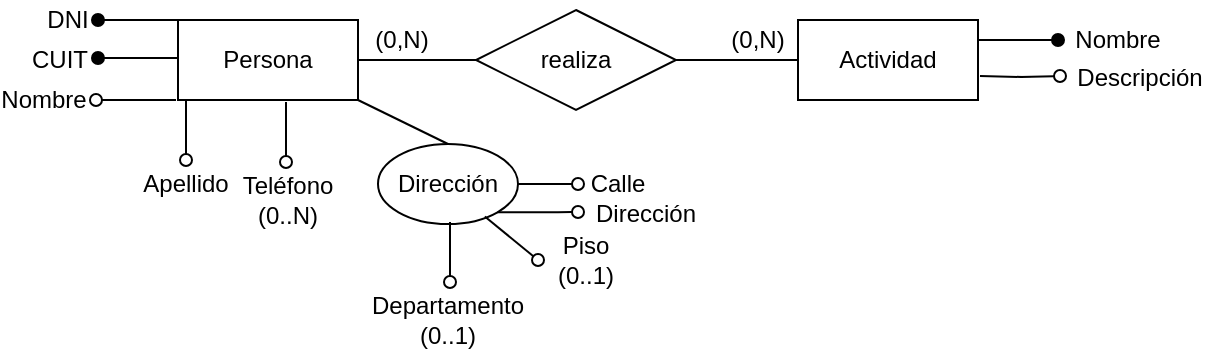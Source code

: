 <mxfile version="20.2.6" type="device" pages="9"><diagram id="R2lEEEUBdFMjLlhIrx00" name="Ejercicio 1"><mxGraphModel dx="868" dy="450" grid="1" gridSize="10" guides="1" tooltips="1" connect="1" arrows="1" fold="1" page="1" pageScale="1" pageWidth="850" pageHeight="1100" math="0" shadow="0" extFonts="Permanent Marker^https://fonts.googleapis.com/css?family=Permanent+Marker"><root><mxCell id="0"/><mxCell id="1" parent="0"/><mxCell id="IlQH5mfWOVZf7TsYqgsh-5" style="edgeStyle=orthogonalEdgeStyle;rounded=0;orthogonalLoop=1;jettySize=auto;html=1;entryX=0;entryY=0.5;entryDx=0;entryDy=0;endArrow=none;endFill=0;" parent="1" source="IlQH5mfWOVZf7TsYqgsh-1" target="IlQH5mfWOVZf7TsYqgsh-3" edge="1"><mxGeometry relative="1" as="geometry"/></mxCell><mxCell id="IlQH5mfWOVZf7TsYqgsh-10" style="edgeStyle=orthogonalEdgeStyle;rounded=0;orthogonalLoop=1;jettySize=auto;html=1;entryX=1;entryY=0.5;entryDx=0;entryDy=0;endArrow=oval;endFill=1;" parent="1" source="IlQH5mfWOVZf7TsYqgsh-1" target="IlQH5mfWOVZf7TsYqgsh-7" edge="1"><mxGeometry relative="1" as="geometry"><Array as="points"><mxPoint x="182" y="230"/><mxPoint x="182" y="230"/></Array></mxGeometry></mxCell><mxCell id="IlQH5mfWOVZf7TsYqgsh-19" style="edgeStyle=orthogonalEdgeStyle;rounded=0;orthogonalLoop=1;jettySize=auto;html=1;endArrow=oval;endFill=0;" parent="1" edge="1"><mxGeometry relative="1" as="geometry"><mxPoint x="196" y="300" as="targetPoint"/><mxPoint x="196" y="270" as="sourcePoint"/></mxGeometry></mxCell><mxCell id="IlQH5mfWOVZf7TsYqgsh-1" value="Persona" style="rounded=0;whiteSpace=wrap;html=1;" parent="1" vertex="1"><mxGeometry x="192" y="230" width="90" height="40" as="geometry"/></mxCell><mxCell id="IlQH5mfWOVZf7TsYqgsh-38" style="edgeStyle=orthogonalEdgeStyle;rounded=0;orthogonalLoop=1;jettySize=auto;html=1;exitX=1;exitY=0.25;exitDx=0;exitDy=0;endArrow=oval;endFill=1;" parent="1" source="IlQH5mfWOVZf7TsYqgsh-2" edge="1"><mxGeometry relative="1" as="geometry"><mxPoint x="632" y="240" as="targetPoint"/></mxGeometry></mxCell><mxCell id="IlQH5mfWOVZf7TsYqgsh-2" value="Actividad" style="rounded=0;whiteSpace=wrap;html=1;" parent="1" vertex="1"><mxGeometry x="502" y="230" width="90" height="40" as="geometry"/></mxCell><mxCell id="IlQH5mfWOVZf7TsYqgsh-6" style="edgeStyle=orthogonalEdgeStyle;rounded=0;orthogonalLoop=1;jettySize=auto;html=1;entryX=0;entryY=0.5;entryDx=0;entryDy=0;endArrow=none;endFill=0;" parent="1" source="IlQH5mfWOVZf7TsYqgsh-3" target="IlQH5mfWOVZf7TsYqgsh-2" edge="1"><mxGeometry relative="1" as="geometry"/></mxCell><mxCell id="IlQH5mfWOVZf7TsYqgsh-3" value="realiza" style="rhombus;whiteSpace=wrap;html=1;" parent="1" vertex="1"><mxGeometry x="341" y="225" width="100" height="50" as="geometry"/></mxCell><mxCell id="IlQH5mfWOVZf7TsYqgsh-7" value="DNI" style="text;html=1;strokeColor=none;fillColor=none;align=center;verticalAlign=middle;whiteSpace=wrap;rounded=0;" parent="1" vertex="1"><mxGeometry x="122" y="220" width="30" height="20" as="geometry"/></mxCell><mxCell id="IlQH5mfWOVZf7TsYqgsh-11" value="CUIT" style="text;html=1;strokeColor=none;fillColor=none;align=center;verticalAlign=middle;whiteSpace=wrap;rounded=0;" parent="1" vertex="1"><mxGeometry x="118" y="240" width="30" height="20" as="geometry"/></mxCell><mxCell id="IlQH5mfWOVZf7TsYqgsh-12" style="edgeStyle=orthogonalEdgeStyle;rounded=0;orthogonalLoop=1;jettySize=auto;html=1;entryX=1;entryY=0.5;entryDx=0;entryDy=0;endArrow=oval;endFill=1;" parent="1" edge="1"><mxGeometry relative="1" as="geometry"><mxPoint x="192" y="249" as="sourcePoint"/><mxPoint x="152" y="249" as="targetPoint"/><Array as="points"><mxPoint x="182" y="249"/><mxPoint x="182" y="249"/></Array></mxGeometry></mxCell><mxCell id="IlQH5mfWOVZf7TsYqgsh-14" value="Nombre" style="text;html=1;strokeColor=none;fillColor=none;align=center;verticalAlign=middle;whiteSpace=wrap;rounded=0;" parent="1" vertex="1"><mxGeometry x="110" y="260" width="30" height="20" as="geometry"/></mxCell><mxCell id="IlQH5mfWOVZf7TsYqgsh-15" style="edgeStyle=orthogonalEdgeStyle;rounded=0;orthogonalLoop=1;jettySize=auto;html=1;entryX=1;entryY=0.5;entryDx=0;entryDy=0;endArrow=oval;endFill=0;" parent="1" edge="1"><mxGeometry relative="1" as="geometry"><mxPoint x="191" y="270" as="sourcePoint"/><mxPoint x="151" y="270" as="targetPoint"/><Array as="points"><mxPoint x="181" y="270"/><mxPoint x="181" y="270"/></Array></mxGeometry></mxCell><mxCell id="IlQH5mfWOVZf7TsYqgsh-17" value="Apellido" style="text;html=1;strokeColor=none;fillColor=none;align=center;verticalAlign=middle;whiteSpace=wrap;rounded=0;" parent="1" vertex="1"><mxGeometry x="181" y="302" width="30" height="20" as="geometry"/></mxCell><mxCell id="IlQH5mfWOVZf7TsYqgsh-20" style="edgeStyle=orthogonalEdgeStyle;rounded=0;orthogonalLoop=1;jettySize=auto;html=1;endArrow=oval;endFill=0;" parent="1" edge="1"><mxGeometry relative="1" as="geometry"><mxPoint x="246" y="301" as="targetPoint"/><mxPoint x="246" y="271" as="sourcePoint"/></mxGeometry></mxCell><mxCell id="IlQH5mfWOVZf7TsYqgsh-21" value="Teléfono (0..N)" style="text;html=1;strokeColor=none;fillColor=none;align=center;verticalAlign=middle;whiteSpace=wrap;rounded=0;" parent="1" vertex="1"><mxGeometry x="232" y="310" width="30" height="20" as="geometry"/></mxCell><mxCell id="IlQH5mfWOVZf7TsYqgsh-27" style="edgeStyle=orthogonalEdgeStyle;rounded=0;orthogonalLoop=1;jettySize=auto;html=1;endArrow=oval;endFill=0;" parent="1" source="IlQH5mfWOVZf7TsYqgsh-23" edge="1"><mxGeometry relative="1" as="geometry"><mxPoint x="392" y="312" as="targetPoint"/></mxGeometry></mxCell><mxCell id="IlQH5mfWOVZf7TsYqgsh-23" value="Dirección" style="ellipse;whiteSpace=wrap;html=1;" parent="1" vertex="1"><mxGeometry x="292" y="292" width="70" height="40" as="geometry"/></mxCell><mxCell id="IlQH5mfWOVZf7TsYqgsh-25" value="" style="endArrow=none;html=1;rounded=0;exitX=0.5;exitY=0;exitDx=0;exitDy=0;entryX=1;entryY=1;entryDx=0;entryDy=0;" parent="1" source="IlQH5mfWOVZf7TsYqgsh-23" target="IlQH5mfWOVZf7TsYqgsh-1" edge="1"><mxGeometry width="50" height="50" relative="1" as="geometry"><mxPoint x="252" y="380" as="sourcePoint"/><mxPoint x="302" y="330" as="targetPoint"/></mxGeometry></mxCell><mxCell id="IlQH5mfWOVZf7TsYqgsh-28" value="Calle" style="text;html=1;strokeColor=none;fillColor=none;align=center;verticalAlign=middle;whiteSpace=wrap;rounded=0;" parent="1" vertex="1"><mxGeometry x="397" y="302" width="30" height="20" as="geometry"/></mxCell><mxCell id="IlQH5mfWOVZf7TsYqgsh-29" style="edgeStyle=orthogonalEdgeStyle;rounded=0;orthogonalLoop=1;jettySize=auto;html=1;endArrow=oval;endFill=0;exitX=1;exitY=1;exitDx=0;exitDy=0;" parent="1" source="IlQH5mfWOVZf7TsYqgsh-23" edge="1"><mxGeometry relative="1" as="geometry"><mxPoint x="392" y="326" as="targetPoint"/><mxPoint x="372" y="322" as="sourcePoint"/></mxGeometry></mxCell><mxCell id="IlQH5mfWOVZf7TsYqgsh-30" value="Dirección" style="text;html=1;strokeColor=none;fillColor=none;align=center;verticalAlign=middle;whiteSpace=wrap;rounded=0;" parent="1" vertex="1"><mxGeometry x="411" y="317" width="30" height="20" as="geometry"/></mxCell><mxCell id="IlQH5mfWOVZf7TsYqgsh-33" style="edgeStyle=orthogonalEdgeStyle;rounded=0;orthogonalLoop=1;jettySize=auto;html=1;endArrow=oval;endFill=0;" parent="1" edge="1"><mxGeometry relative="1" as="geometry"><mxPoint x="328.0" y="361" as="targetPoint"/><mxPoint x="328.0" y="331" as="sourcePoint"/></mxGeometry></mxCell><mxCell id="IlQH5mfWOVZf7TsYqgsh-34" value="Piso&lt;br&gt;(0..1)" style="text;html=1;strokeColor=none;fillColor=none;align=center;verticalAlign=middle;whiteSpace=wrap;rounded=0;" parent="1" vertex="1"><mxGeometry x="381" y="340" width="30" height="20" as="geometry"/></mxCell><mxCell id="IlQH5mfWOVZf7TsYqgsh-35" value="Departamento&lt;br&gt;(0..1)" style="text;html=1;strokeColor=none;fillColor=none;align=center;verticalAlign=middle;whiteSpace=wrap;rounded=0;" parent="1" vertex="1"><mxGeometry x="312" y="370" width="30" height="20" as="geometry"/></mxCell><mxCell id="IlQH5mfWOVZf7TsYqgsh-37" value="" style="endArrow=oval;html=1;rounded=0;exitX=0.763;exitY=0.907;exitDx=0;exitDy=0;exitPerimeter=0;endFill=0;" parent="1" source="IlQH5mfWOVZf7TsYqgsh-23" edge="1"><mxGeometry width="50" height="50" relative="1" as="geometry"><mxPoint x="252" y="380" as="sourcePoint"/><mxPoint x="372" y="350" as="targetPoint"/></mxGeometry></mxCell><mxCell id="IlQH5mfWOVZf7TsYqgsh-39" value="Nombre" style="text;html=1;strokeColor=none;fillColor=none;align=center;verticalAlign=middle;whiteSpace=wrap;rounded=0;" parent="1" vertex="1"><mxGeometry x="642" y="230" width="40" height="20" as="geometry"/></mxCell><mxCell id="IlQH5mfWOVZf7TsYqgsh-40" style="edgeStyle=orthogonalEdgeStyle;rounded=0;orthogonalLoop=1;jettySize=auto;html=1;exitX=1;exitY=0.25;exitDx=0;exitDy=0;endArrow=oval;endFill=0;" parent="1" edge="1"><mxGeometry relative="1" as="geometry"><mxPoint x="633" y="258" as="targetPoint"/><mxPoint x="593" y="258" as="sourcePoint"/></mxGeometry></mxCell><mxCell id="IlQH5mfWOVZf7TsYqgsh-41" value="Descripción" style="text;html=1;strokeColor=none;fillColor=none;align=center;verticalAlign=middle;whiteSpace=wrap;rounded=0;" parent="1" vertex="1"><mxGeometry x="653" y="249" width="40" height="20" as="geometry"/></mxCell><mxCell id="IlQH5mfWOVZf7TsYqgsh-42" value="(0,N)" style="text;html=1;strokeColor=none;fillColor=none;align=center;verticalAlign=middle;whiteSpace=wrap;rounded=0;" parent="1" vertex="1"><mxGeometry x="284" y="232" width="40" height="15" as="geometry"/></mxCell><mxCell id="IlQH5mfWOVZf7TsYqgsh-43" value="(0,N)" style="text;html=1;strokeColor=none;fillColor=none;align=center;verticalAlign=middle;whiteSpace=wrap;rounded=0;" parent="1" vertex="1"><mxGeometry x="462" y="232.5" width="40" height="15" as="geometry"/></mxCell></root></mxGraphModel></diagram><diagram id="2C4f8wxJafvJ9tOFfkjB" name="Ejercicio 2"><mxGraphModel dx="868" dy="450" grid="1" gridSize="10" guides="1" tooltips="1" connect="1" arrows="1" fold="1" page="1" pageScale="1" pageWidth="827" pageHeight="1169" math="0" shadow="0"><root><mxCell id="0"/><mxCell id="1" parent="0"/><mxCell id="OEBZDjOSe6mUW0bYDQo4-14" style="edgeStyle=orthogonalEdgeStyle;rounded=0;orthogonalLoop=1;jettySize=auto;html=1;exitX=0;exitY=0;exitDx=0;exitDy=0;endArrow=oval;endFill=1;" parent="1" source="OEBZDjOSe6mUW0bYDQo4-1" edge="1"><mxGeometry relative="1" as="geometry"><mxPoint x="51" y="297.917" as="targetPoint"/></mxGeometry></mxCell><mxCell id="OEBZDjOSe6mUW0bYDQo4-23" style="edgeStyle=orthogonalEdgeStyle;rounded=0;orthogonalLoop=1;jettySize=auto;html=1;exitX=0.25;exitY=1;exitDx=0;exitDy=0;endArrow=oval;endFill=0;" parent="1" edge="1"><mxGeometry relative="1" as="geometry"><mxPoint x="80.833" y="366.25" as="targetPoint"/><mxPoint x="80.5" y="338.25" as="sourcePoint"/></mxGeometry></mxCell><mxCell id="4i9j-dEBcwlTLe0zxRWV-37" style="edgeStyle=orthogonalEdgeStyle;rounded=0;orthogonalLoop=1;jettySize=auto;html=1;exitX=0.5;exitY=0;exitDx=0;exitDy=0;entryX=0.5;entryY=1;entryDx=0;entryDy=0;startArrow=none;startFill=0;endArrow=none;endFill=0;" parent="1" source="OEBZDjOSe6mUW0bYDQo4-1" target="4i9j-dEBcwlTLe0zxRWV-36" edge="1"><mxGeometry relative="1" as="geometry"/></mxCell><mxCell id="OEBZDjOSe6mUW0bYDQo4-1" value="Socio" style="rounded=0;whiteSpace=wrap;html=1;" parent="1" vertex="1"><mxGeometry x="71" y="298.25" width="90" height="40" as="geometry"/></mxCell><mxCell id="OEBZDjOSe6mUW0bYDQo4-8" style="edgeStyle=orthogonalEdgeStyle;rounded=0;orthogonalLoop=1;jettySize=auto;html=1;entryX=0;entryY=0.5;entryDx=0;entryDy=0;endArrow=none;endFill=0;" parent="1" source="OEBZDjOSe6mUW0bYDQo4-2" target="OEBZDjOSe6mUW0bYDQo4-5" edge="1"><mxGeometry relative="1" as="geometry"/></mxCell><mxCell id="4i9j-dEBcwlTLe0zxRWV-15" style="edgeStyle=orthogonalEdgeStyle;rounded=0;orthogonalLoop=1;jettySize=auto;html=1;exitX=0.25;exitY=1;exitDx=0;exitDy=0;endArrow=oval;endFill=1;" parent="1" edge="1"><mxGeometry relative="1" as="geometry"><mxPoint x="399" y="180" as="targetPoint"/><mxPoint x="399.5" y="162" as="sourcePoint"/></mxGeometry></mxCell><mxCell id="OEBZDjOSe6mUW0bYDQo4-2" value="Copia" style="rounded=0;whiteSpace=wrap;html=1;" parent="1" vertex="1"><mxGeometry x="354" y="122" width="90" height="40" as="geometry"/></mxCell><mxCell id="4i9j-dEBcwlTLe0zxRWV-21" style="edgeStyle=orthogonalEdgeStyle;rounded=0;orthogonalLoop=1;jettySize=auto;html=1;exitX=1;exitY=0;exitDx=0;exitDy=0;startArrow=none;startFill=0;endArrow=oval;endFill=1;" parent="1" source="OEBZDjOSe6mUW0bYDQo4-3" edge="1"><mxGeometry relative="1" as="geometry"><mxPoint x="751" y="124.333" as="targetPoint"/></mxGeometry></mxCell><mxCell id="4i9j-dEBcwlTLe0zxRWV-27" style="edgeStyle=orthogonalEdgeStyle;rounded=0;orthogonalLoop=1;jettySize=auto;html=1;exitX=0.75;exitY=1;exitDx=0;exitDy=0;startArrow=none;startFill=0;endArrow=oval;endFill=0;" parent="1" edge="1"><mxGeometry relative="1" as="geometry"><mxPoint x="732.667" y="181" as="targetPoint"/><mxPoint x="732.5" y="164" as="sourcePoint"/></mxGeometry></mxCell><mxCell id="4i9j-dEBcwlTLe0zxRWV-29" style="edgeStyle=orthogonalEdgeStyle;rounded=0;orthogonalLoop=1;jettySize=auto;html=1;exitX=0.25;exitY=1;exitDx=0;exitDy=0;startArrow=none;startFill=0;endArrow=oval;endFill=0;" parent="1" edge="1"><mxGeometry relative="1" as="geometry"><mxPoint x="654.5" y="181" as="targetPoint"/><mxPoint x="654.5" y="164" as="sourcePoint"/></mxGeometry></mxCell><mxCell id="OEBZDjOSe6mUW0bYDQo4-3" value="Libro" style="rounded=0;whiteSpace=wrap;html=1;" parent="1" vertex="1"><mxGeometry x="647" y="124" width="90" height="40" as="geometry"/></mxCell><mxCell id="OEBZDjOSe6mUW0bYDQo4-7" style="edgeStyle=orthogonalEdgeStyle;rounded=0;orthogonalLoop=1;jettySize=auto;html=1;entryX=0;entryY=0.5;entryDx=0;entryDy=0;endArrow=none;endFill=0;" parent="1" source="OEBZDjOSe6mUW0bYDQo4-4" target="OEBZDjOSe6mUW0bYDQo4-2" edge="1"><mxGeometry relative="1" as="geometry"/></mxCell><mxCell id="OEBZDjOSe6mUW0bYDQo4-4" value="es prestado" style="rhombus;whiteSpace=wrap;html=1;" parent="1" vertex="1"><mxGeometry x="211" y="120" width="80" height="45" as="geometry"/></mxCell><mxCell id="OEBZDjOSe6mUW0bYDQo4-9" style="edgeStyle=orthogonalEdgeStyle;rounded=0;orthogonalLoop=1;jettySize=auto;html=1;entryX=0;entryY=0.5;entryDx=0;entryDy=0;endArrow=none;endFill=0;" parent="1" target="OEBZDjOSe6mUW0bYDQo4-3" edge="1"><mxGeometry relative="1" as="geometry"><mxPoint x="590.948" y="143.529" as="sourcePoint"/></mxGeometry></mxCell><mxCell id="OEBZDjOSe6mUW0bYDQo4-5" value="copia de" style="rhombus;whiteSpace=wrap;html=1;" parent="1" vertex="1"><mxGeometry x="511" y="120" width="80" height="45" as="geometry"/></mxCell><mxCell id="OEBZDjOSe6mUW0bYDQo4-11" value="(0.. N)" style="text;html=1;strokeColor=none;fillColor=none;align=center;verticalAlign=middle;whiteSpace=wrap;rounded=0;" parent="1" vertex="1"><mxGeometry x="304" y="120" width="50" height="20" as="geometry"/></mxCell><mxCell id="OEBZDjOSe6mUW0bYDQo4-12" value="(1..1)" style="text;html=1;strokeColor=none;fillColor=none;align=center;verticalAlign=middle;whiteSpace=wrap;rounded=0;" parent="1" vertex="1"><mxGeometry x="439" y="122" width="50" height="20" as="geometry"/></mxCell><mxCell id="OEBZDjOSe6mUW0bYDQo4-13" value="(0..N)" style="text;html=1;strokeColor=none;fillColor=none;align=center;verticalAlign=middle;whiteSpace=wrap;rounded=0;" parent="1" vertex="1"><mxGeometry x="603" y="123" width="50" height="20" as="geometry"/></mxCell><mxCell id="OEBZDjOSe6mUW0bYDQo4-15" value="DNI" style="text;html=1;strokeColor=none;fillColor=none;align=center;verticalAlign=middle;whiteSpace=wrap;rounded=0;" parent="1" vertex="1"><mxGeometry x="11" y="286.25" width="40" height="20" as="geometry"/></mxCell><mxCell id="OEBZDjOSe6mUW0bYDQo4-16" style="edgeStyle=orthogonalEdgeStyle;rounded=0;orthogonalLoop=1;jettySize=auto;html=1;exitX=0;exitY=0;exitDx=0;exitDy=0;endArrow=oval;endFill=0;" parent="1" edge="1"><mxGeometry relative="1" as="geometry"><mxPoint x="51" y="315.917" as="targetPoint"/><mxPoint x="71" y="316.25" as="sourcePoint"/></mxGeometry></mxCell><mxCell id="OEBZDjOSe6mUW0bYDQo4-17" value="Nombre" style="text;html=1;strokeColor=none;fillColor=none;align=center;verticalAlign=middle;whiteSpace=wrap;rounded=0;" parent="1" vertex="1"><mxGeometry x="6" y="305.25" width="40" height="20" as="geometry"/></mxCell><mxCell id="OEBZDjOSe6mUW0bYDQo4-18" style="edgeStyle=orthogonalEdgeStyle;rounded=0;orthogonalLoop=1;jettySize=auto;html=1;exitX=0;exitY=0;exitDx=0;exitDy=0;endArrow=oval;endFill=0;" parent="1" edge="1"><mxGeometry relative="1" as="geometry"><mxPoint x="50" y="337.917" as="targetPoint"/><mxPoint x="70" y="338.25" as="sourcePoint"/></mxGeometry></mxCell><mxCell id="OEBZDjOSe6mUW0bYDQo4-19" value="Apellido" style="text;html=1;strokeColor=none;fillColor=none;align=center;verticalAlign=middle;whiteSpace=wrap;rounded=0;" parent="1" vertex="1"><mxGeometry x="4" y="328.25" width="40" height="20" as="geometry"/></mxCell><mxCell id="OEBZDjOSe6mUW0bYDQo4-24" value="Fecha nac." style="text;html=1;strokeColor=none;fillColor=none;align=center;verticalAlign=middle;whiteSpace=wrap;rounded=0;" parent="1" vertex="1"><mxGeometry x="44" y="366.25" width="70" height="20" as="geometry"/></mxCell><mxCell id="4i9j-dEBcwlTLe0zxRWV-1" style="edgeStyle=orthogonalEdgeStyle;rounded=0;orthogonalLoop=1;jettySize=auto;html=1;endArrow=oval;endFill=0;" parent="1" source="4i9j-dEBcwlTLe0zxRWV-2" edge="1"><mxGeometry relative="1" as="geometry"><mxPoint x="181" y="406.25" as="targetPoint"/></mxGeometry></mxCell><mxCell id="4i9j-dEBcwlTLe0zxRWV-10" style="edgeStyle=orthogonalEdgeStyle;rounded=0;orthogonalLoop=1;jettySize=auto;html=1;exitX=0.5;exitY=0;exitDx=0;exitDy=0;entryX=0.5;entryY=1;entryDx=0;entryDy=0;endArrow=none;endFill=0;" parent="1" source="4i9j-dEBcwlTLe0zxRWV-2" target="OEBZDjOSe6mUW0bYDQo4-1" edge="1"><mxGeometry relative="1" as="geometry"/></mxCell><mxCell id="4i9j-dEBcwlTLe0zxRWV-2" value="Dirección" style="ellipse;whiteSpace=wrap;html=1;" parent="1" vertex="1"><mxGeometry x="81" y="386.25" width="70" height="40" as="geometry"/></mxCell><mxCell id="4i9j-dEBcwlTLe0zxRWV-3" value="Calle" style="text;html=1;strokeColor=none;fillColor=none;align=center;verticalAlign=middle;whiteSpace=wrap;rounded=0;" parent="1" vertex="1"><mxGeometry x="186" y="396.25" width="30" height="20" as="geometry"/></mxCell><mxCell id="4i9j-dEBcwlTLe0zxRWV-4" style="edgeStyle=orthogonalEdgeStyle;rounded=0;orthogonalLoop=1;jettySize=auto;html=1;endArrow=oval;endFill=0;exitX=1;exitY=1;exitDx=0;exitDy=0;" parent="1" source="4i9j-dEBcwlTLe0zxRWV-2" edge="1"><mxGeometry relative="1" as="geometry"><mxPoint x="181" y="420.25" as="targetPoint"/><mxPoint x="161" y="416.25" as="sourcePoint"/></mxGeometry></mxCell><mxCell id="4i9j-dEBcwlTLe0zxRWV-5" value="Dirección" style="text;html=1;strokeColor=none;fillColor=none;align=center;verticalAlign=middle;whiteSpace=wrap;rounded=0;" parent="1" vertex="1"><mxGeometry x="200" y="411.25" width="30" height="20" as="geometry"/></mxCell><mxCell id="4i9j-dEBcwlTLe0zxRWV-6" style="edgeStyle=orthogonalEdgeStyle;rounded=0;orthogonalLoop=1;jettySize=auto;html=1;endArrow=oval;endFill=0;" parent="1" edge="1"><mxGeometry relative="1" as="geometry"><mxPoint x="117.0" y="455.25" as="targetPoint"/><mxPoint x="117.0" y="425.25" as="sourcePoint"/></mxGeometry></mxCell><mxCell id="4i9j-dEBcwlTLe0zxRWV-7" value="Piso (0..1)" style="text;html=1;strokeColor=none;fillColor=none;align=center;verticalAlign=middle;whiteSpace=wrap;rounded=0;" parent="1" vertex="1"><mxGeometry x="157" y="435.25" width="80" height="20" as="geometry"/></mxCell><mxCell id="4i9j-dEBcwlTLe0zxRWV-8" value="Departamento&lt;br&gt;(0..1)" style="text;html=1;strokeColor=none;fillColor=none;align=center;verticalAlign=middle;whiteSpace=wrap;rounded=0;" parent="1" vertex="1"><mxGeometry x="101" y="464.25" width="30" height="20" as="geometry"/></mxCell><mxCell id="4i9j-dEBcwlTLe0zxRWV-9" value="" style="endArrow=oval;html=1;rounded=0;exitX=0.763;exitY=0.907;exitDx=0;exitDy=0;exitPerimeter=0;endFill=0;" parent="1" source="4i9j-dEBcwlTLe0zxRWV-2" edge="1"><mxGeometry width="50" height="50" relative="1" as="geometry"><mxPoint x="41" y="474.25" as="sourcePoint"/><mxPoint x="161" y="444.25" as="targetPoint"/></mxGeometry></mxCell><mxCell id="4i9j-dEBcwlTLe0zxRWV-17" value="Nro. copia" style="text;html=1;strokeColor=none;fillColor=none;align=center;verticalAlign=middle;whiteSpace=wrap;rounded=0;" parent="1" vertex="1"><mxGeometry x="366" y="183" width="66" height="20" as="geometry"/></mxCell><mxCell id="4i9j-dEBcwlTLe0zxRWV-22" value="ISBN" style="text;html=1;strokeColor=none;fillColor=none;align=center;verticalAlign=middle;whiteSpace=wrap;rounded=0;" parent="1" vertex="1"><mxGeometry x="756" y="115" width="40" height="20" as="geometry"/></mxCell><mxCell id="4i9j-dEBcwlTLe0zxRWV-23" style="edgeStyle=orthogonalEdgeStyle;rounded=0;orthogonalLoop=1;jettySize=auto;html=1;exitX=1;exitY=0;exitDx=0;exitDy=0;startArrow=none;startFill=0;endArrow=oval;endFill=0;" parent="1" edge="1"><mxGeometry relative="1" as="geometry"><mxPoint x="752" y="143.333" as="targetPoint"/><mxPoint x="738" y="143.0" as="sourcePoint"/></mxGeometry></mxCell><mxCell id="4i9j-dEBcwlTLe0zxRWV-24" value="Descripción" style="text;html=1;strokeColor=none;fillColor=none;align=center;verticalAlign=middle;whiteSpace=wrap;rounded=0;" parent="1" vertex="1"><mxGeometry x="770" y="134" width="40" height="20" as="geometry"/></mxCell><mxCell id="4i9j-dEBcwlTLe0zxRWV-26" value="Géneros (1..N)" style="text;html=1;strokeColor=none;fillColor=none;align=center;verticalAlign=middle;whiteSpace=wrap;rounded=0;" parent="1" vertex="1"><mxGeometry x="603" y="185" width="91" height="20" as="geometry"/></mxCell><mxCell id="4i9j-dEBcwlTLe0zxRWV-28" value="Año edición" style="text;html=1;strokeColor=none;fillColor=none;align=center;verticalAlign=middle;whiteSpace=wrap;rounded=0;" parent="1" vertex="1"><mxGeometry x="691" y="185" width="91" height="20" as="geometry"/></mxCell><mxCell id="4i9j-dEBcwlTLe0zxRWV-35" style="edgeStyle=orthogonalEdgeStyle;rounded=0;orthogonalLoop=1;jettySize=auto;html=1;exitX=1;exitY=0.5;exitDx=0;exitDy=0;entryX=0;entryY=0.5;entryDx=0;entryDy=0;startArrow=none;startFill=0;endArrow=none;endFill=0;" parent="1" source="4i9j-dEBcwlTLe0zxRWV-30" target="OEBZDjOSe6mUW0bYDQo4-4" edge="1"><mxGeometry relative="1" as="geometry"/></mxCell><mxCell id="4i9j-dEBcwlTLe0zxRWV-38" style="edgeStyle=orthogonalEdgeStyle;rounded=0;orthogonalLoop=1;jettySize=auto;html=1;entryX=0.5;entryY=0;entryDx=0;entryDy=0;startArrow=none;startFill=0;endArrow=none;endFill=0;" parent="1" source="4i9j-dEBcwlTLe0zxRWV-30" target="4i9j-dEBcwlTLe0zxRWV-36" edge="1"><mxGeometry relative="1" as="geometry"/></mxCell><mxCell id="4i9j-dEBcwlTLe0zxRWV-42" style="edgeStyle=orthogonalEdgeStyle;rounded=0;orthogonalLoop=1;jettySize=auto;html=1;exitX=0;exitY=0.25;exitDx=0;exitDy=0;startArrow=none;startFill=0;endArrow=oval;endFill=0;" parent="1" edge="1"><mxGeometry relative="1" as="geometry"><mxPoint x="50" y="128.333" as="targetPoint"/><mxPoint x="71" y="128.0" as="sourcePoint"/></mxGeometry></mxCell><mxCell id="4i9j-dEBcwlTLe0zxRWV-30" value="Préstamo" style="rounded=0;whiteSpace=wrap;html=1;" parent="1" vertex="1"><mxGeometry x="71" y="123" width="90" height="40" as="geometry"/></mxCell><mxCell id="4i9j-dEBcwlTLe0zxRWV-36" value="presta" style="rhombus;whiteSpace=wrap;html=1;" parent="1" vertex="1"><mxGeometry x="76" y="206" width="80" height="45" as="geometry"/></mxCell><mxCell id="4i9j-dEBcwlTLe0zxRWV-39" value="(1..N)" style="text;html=1;strokeColor=none;fillColor=none;align=center;verticalAlign=middle;whiteSpace=wrap;rounded=0;" parent="1" vertex="1"><mxGeometry x="156" y="123" width="50" height="20" as="geometry"/></mxCell><mxCell id="4i9j-dEBcwlTLe0zxRWV-40" value="(1..1)" style="text;html=1;strokeColor=none;fillColor=none;align=center;verticalAlign=middle;whiteSpace=wrap;rounded=0;" parent="1" vertex="1"><mxGeometry x="111" y="163" width="50" height="20" as="geometry"/></mxCell><mxCell id="4i9j-dEBcwlTLe0zxRWV-41" value="(0..N)" style="text;html=1;strokeColor=none;fillColor=none;align=center;verticalAlign=middle;whiteSpace=wrap;rounded=0;" parent="1" vertex="1"><mxGeometry x="110" y="278.25" width="50" height="20" as="geometry"/></mxCell><mxCell id="4i9j-dEBcwlTLe0zxRWV-43" style="edgeStyle=orthogonalEdgeStyle;rounded=0;orthogonalLoop=1;jettySize=auto;html=1;exitX=0;exitY=0.25;exitDx=0;exitDy=0;startArrow=none;startFill=0;endArrow=oval;endFill=0;" parent="1" edge="1"><mxGeometry relative="1" as="geometry"><mxPoint x="50" y="155.333" as="targetPoint"/><mxPoint x="71" y="155.0" as="sourcePoint"/></mxGeometry></mxCell><mxCell id="4i9j-dEBcwlTLe0zxRWV-44" value="Fecha&lt;span style=&quot;color: rgba(0, 0, 0, 0); font-family: monospace; font-size: 0px; text-align: start;&quot;&gt;%3CmxGraphModel%3E%3Croot%3E%3CmxCell%20id%3D%220%22%2F%3E%3CmxCell%20id%3D%221%22%20parent%3D%220%22%2F%3E%3CmxCell%20id%3D%222%22%20value%3D%22DNI%22%20style%3D%22text%3Bhtml%3D1%3BstrokeColor%3Dnone%3BfillColor%3Dnone%3Balign%3Dcenter%3BverticalAlign%3Dmiddle%3BwhiteSpace%3Dwrap%3Brounded%3D0%3B%22%20vertex%3D%221%22%20parent%3D%221%22%3E%3CmxGeometry%20x%3D%2211%22%20y%3D%22320.25%22%20width%3D%2240%22%20height%3D%2220%22%20as%3D%22geometry%22%2F%3E%3C%2FmxCell%3E%3C%2Froot%3E%3C%2FmxGraphModel%3E&lt;/span&gt;" style="text;html=1;strokeColor=none;fillColor=none;align=center;verticalAlign=middle;whiteSpace=wrap;rounded=0;" parent="1" vertex="1"><mxGeometry x="8" y="118" width="40" height="20" as="geometry"/></mxCell><mxCell id="4i9j-dEBcwlTLe0zxRWV-45" value="Hora" style="text;html=1;strokeColor=none;fillColor=none;align=center;verticalAlign=middle;whiteSpace=wrap;rounded=0;" parent="1" vertex="1"><mxGeometry x="11" y="145" width="40" height="20" as="geometry"/></mxCell><mxCell id="SvuhXc3AAagQn83dul50-1" value="" style="curved=1;endArrow=oval;html=1;rounded=0;exitX=0.5;exitY=0;exitDx=0;exitDy=0;endFill=1;" parent="1" source="OEBZDjOSe6mUW0bYDQo4-1" edge="1"><mxGeometry width="50" height="50" relative="1" as="geometry"><mxPoint x="180" y="340" as="sourcePoint"/><mxPoint x="60" y="110" as="targetPoint"/><Array as="points"><mxPoint x="70" y="240"/><mxPoint x="60" y="210"/></Array></mxGeometry></mxCell></root></mxGraphModel></diagram><diagram id="rUrsYogJCkFM7rOpYlaH" name="Ejercicio 3"><mxGraphModel dx="868" dy="450" grid="1" gridSize="10" guides="1" tooltips="1" connect="1" arrows="1" fold="1" page="1" pageScale="1" pageWidth="827" pageHeight="1169" math="0" shadow="0"><root><mxCell id="0"/><mxCell id="1" parent="0"/><mxCell id="E-QnnLonUi6oPVf_UJtQ-13" style="edgeStyle=orthogonalEdgeStyle;rounded=0;orthogonalLoop=1;jettySize=auto;html=1;exitX=0;exitY=0.25;exitDx=0;exitDy=0;endArrow=oval;endFill=1;" parent="1" edge="1"><mxGeometry relative="1" as="geometry"><mxPoint x="134" y="159.276" as="targetPoint"/><mxPoint x="154" y="159.5" as="sourcePoint"/></mxGeometry></mxCell><mxCell id="E-QnnLonUi6oPVf_UJtQ-27" style="edgeStyle=orthogonalEdgeStyle;rounded=0;orthogonalLoop=1;jettySize=auto;html=1;entryX=0;entryY=0.5;entryDx=0;entryDy=0;endArrow=none;endFill=0;" parent="1" source="E-QnnLonUi6oPVf_UJtQ-1" target="E-QnnLonUi6oPVf_UJtQ-23" edge="1"><mxGeometry relative="1" as="geometry"/></mxCell><mxCell id="E-QnnLonUi6oPVf_UJtQ-1" value="Cuenta bancaria" style="rounded=0;whiteSpace=wrap;html=1;" parent="1" vertex="1"><mxGeometry x="154" y="150" width="99" height="50" as="geometry"/></mxCell><mxCell id="E-QnnLonUi6oPVf_UJtQ-20" style="edgeStyle=orthogonalEdgeStyle;rounded=0;orthogonalLoop=1;jettySize=auto;html=1;exitX=0.5;exitY=1;exitDx=0;exitDy=0;endArrow=oval;endFill=0;" parent="1" source="E-QnnLonUi6oPVf_UJtQ-2" edge="1"><mxGeometry relative="1" as="geometry"><mxPoint x="123.69" y="300" as="targetPoint"/></mxGeometry></mxCell><mxCell id="E-QnnLonUi6oPVf_UJtQ-2" value="Caja de ahorro" style="rounded=0;whiteSpace=wrap;html=1;" parent="1" vertex="1"><mxGeometry x="74" y="240" width="100" height="40" as="geometry"/></mxCell><mxCell id="E-QnnLonUi6oPVf_UJtQ-3" value="Cuenta corriente" style="rounded=0;whiteSpace=wrap;html=1;" parent="1" vertex="1"><mxGeometry x="234" y="240" width="100" height="40" as="geometry"/></mxCell><mxCell id="E-QnnLonUi6oPVf_UJtQ-5" value="" style="endArrow=block;html=1;rounded=0;exitX=0.5;exitY=0;exitDx=0;exitDy=0;endFill=0;" parent="1" source="E-QnnLonUi6oPVf_UJtQ-3" edge="1"><mxGeometry width="50" height="50" relative="1" as="geometry"><mxPoint x="434" y="370" as="sourcePoint"/><mxPoint x="254" y="200" as="targetPoint"/></mxGeometry></mxCell><mxCell id="E-QnnLonUi6oPVf_UJtQ-7" value="" style="endArrow=block;html=1;rounded=0;exitX=0.5;exitY=0;exitDx=0;exitDy=0;entryX=0;entryY=1;entryDx=0;entryDy=0;endFill=0;" parent="1" source="E-QnnLonUi6oPVf_UJtQ-2" target="E-QnnLonUi6oPVf_UJtQ-1" edge="1"><mxGeometry width="50" height="50" relative="1" as="geometry"><mxPoint x="434" y="370" as="sourcePoint"/><mxPoint x="484" y="320" as="targetPoint"/></mxGeometry></mxCell><mxCell id="E-QnnLonUi6oPVf_UJtQ-8" value="Cobertura&lt;br&gt;Parcial-Exclusiva" style="text;html=1;strokeColor=none;fillColor=none;align=center;verticalAlign=middle;whiteSpace=wrap;rounded=0;" parent="1" vertex="1"><mxGeometry x="148.5" y="206" width="110" height="30" as="geometry"/></mxCell><mxCell id="E-QnnLonUi6oPVf_UJtQ-12" value="Nro. único" style="text;html=1;strokeColor=none;fillColor=none;align=center;verticalAlign=middle;whiteSpace=wrap;rounded=0;" parent="1" vertex="1"><mxGeometry x="70" y="149" width="60" height="20" as="geometry"/></mxCell><mxCell id="E-QnnLonUi6oPVf_UJtQ-14" style="edgeStyle=orthogonalEdgeStyle;rounded=0;orthogonalLoop=1;jettySize=auto;html=1;exitX=0;exitY=0.25;exitDx=0;exitDy=0;endArrow=oval;endFill=1;" parent="1" edge="1"><mxGeometry relative="1" as="geometry"><mxPoint x="134" y="185.276" as="targetPoint"/><mxPoint x="154" y="185.5" as="sourcePoint"/></mxGeometry></mxCell><mxCell id="E-QnnLonUi6oPVf_UJtQ-15" value="CBU" style="text;html=1;strokeColor=none;fillColor=none;align=center;verticalAlign=middle;whiteSpace=wrap;rounded=0;" parent="1" vertex="1"><mxGeometry x="97" y="175" width="33" height="20" as="geometry"/></mxCell><mxCell id="E-QnnLonUi6oPVf_UJtQ-18" value="Saldo" style="text;html=1;strokeColor=none;fillColor=none;align=center;verticalAlign=middle;whiteSpace=wrap;rounded=0;" parent="1" vertex="1"><mxGeometry x="103.75" y="302" width="40.5" height="20" as="geometry"/></mxCell><mxCell id="E-QnnLonUi6oPVf_UJtQ-21" style="edgeStyle=orthogonalEdgeStyle;rounded=0;orthogonalLoop=1;jettySize=auto;html=1;exitX=0.5;exitY=1;exitDx=0;exitDy=0;endArrow=oval;endFill=0;" parent="1" edge="1"><mxGeometry relative="1" as="geometry"><mxPoint x="282.69" y="300" as="targetPoint"/><mxPoint x="283" y="280" as="sourcePoint"/></mxGeometry></mxCell><mxCell id="E-QnnLonUi6oPVf_UJtQ-22" value="Saldo permitido" style="text;html=1;strokeColor=none;fillColor=none;align=center;verticalAlign=middle;whiteSpace=wrap;rounded=0;" parent="1" vertex="1"><mxGeometry x="238.38" y="303" width="91.25" height="20" as="geometry"/></mxCell><mxCell id="E-QnnLonUi6oPVf_UJtQ-28" style="edgeStyle=orthogonalEdgeStyle;rounded=0;orthogonalLoop=1;jettySize=auto;html=1;entryX=0;entryY=0.5;entryDx=0;entryDy=0;endArrow=none;endFill=0;" parent="1" source="E-QnnLonUi6oPVf_UJtQ-23" target="E-QnnLonUi6oPVf_UJtQ-26" edge="1"><mxGeometry relative="1" as="geometry"/></mxCell><mxCell id="E-QnnLonUi6oPVf_UJtQ-23" value="Propietario" style="rhombus;whiteSpace=wrap;html=1;" parent="1" vertex="1"><mxGeometry x="340" y="155" width="80" height="40" as="geometry"/></mxCell><mxCell id="E-QnnLonUi6oPVf_UJtQ-31" style="edgeStyle=orthogonalEdgeStyle;rounded=0;orthogonalLoop=1;jettySize=auto;html=1;exitX=1;exitY=0;exitDx=0;exitDy=0;endArrow=oval;endFill=1;" parent="1" source="E-QnnLonUi6oPVf_UJtQ-26" edge="1"><mxGeometry relative="1" as="geometry"><mxPoint x="634" y="149.862" as="targetPoint"/></mxGeometry></mxCell><mxCell id="E-QnnLonUi6oPVf_UJtQ-40" style="edgeStyle=orthogonalEdgeStyle;rounded=0;orthogonalLoop=1;jettySize=auto;html=1;exitX=0.75;exitY=1;exitDx=0;exitDy=0;endArrow=oval;endFill=0;" parent="1" edge="1"><mxGeometry relative="1" as="geometry"><mxPoint x="510.379" y="220" as="targetPoint"/><mxPoint x="510.25" y="200.0" as="sourcePoint"/></mxGeometry></mxCell><mxCell id="E-QnnLonUi6oPVf_UJtQ-42" style="edgeStyle=orthogonalEdgeStyle;rounded=0;orthogonalLoop=1;jettySize=auto;html=1;exitX=0.5;exitY=1;exitDx=0;exitDy=0;endArrow=oval;endFill=0;" parent="1" source="E-QnnLonUi6oPVf_UJtQ-26" edge="1"><mxGeometry relative="1" as="geometry"><mxPoint x="559.552" y="220" as="targetPoint"/></mxGeometry></mxCell><mxCell id="E-QnnLonUi6oPVf_UJtQ-26" value="Titular" style="rounded=0;whiteSpace=wrap;html=1;" parent="1" vertex="1"><mxGeometry x="510" y="150" width="99" height="50" as="geometry"/></mxCell><mxCell id="E-QnnLonUi6oPVf_UJtQ-29" value="(1..N)" style="text;html=1;strokeColor=none;fillColor=none;align=center;verticalAlign=middle;whiteSpace=wrap;rounded=0;" parent="1" vertex="1"><mxGeometry x="470" y="155" width="40" height="20" as="geometry"/></mxCell><mxCell id="E-QnnLonUi6oPVf_UJtQ-30" value="(1..1)" style="text;html=1;strokeColor=none;fillColor=none;align=center;verticalAlign=middle;whiteSpace=wrap;rounded=0;" parent="1" vertex="1"><mxGeometry x="253" y="155" width="40" height="20" as="geometry"/></mxCell><mxCell id="E-QnnLonUi6oPVf_UJtQ-32" value="DNI" style="text;html=1;strokeColor=none;fillColor=none;align=center;verticalAlign=middle;whiteSpace=wrap;rounded=0;" parent="1" vertex="1"><mxGeometry x="639" y="140" width="30" height="20" as="geometry"/></mxCell><mxCell id="E-QnnLonUi6oPVf_UJtQ-33" style="edgeStyle=orthogonalEdgeStyle;rounded=0;orthogonalLoop=1;jettySize=auto;html=1;exitX=1;exitY=0;exitDx=0;exitDy=0;endArrow=oval;endFill=0;" parent="1" edge="1"><mxGeometry relative="1" as="geometry"><mxPoint x="634" y="166.862" as="targetPoint"/><mxPoint x="609.0" y="167" as="sourcePoint"/></mxGeometry></mxCell><mxCell id="E-QnnLonUi6oPVf_UJtQ-34" value="Apellido" style="text;html=1;strokeColor=none;fillColor=none;align=center;verticalAlign=middle;whiteSpace=wrap;rounded=0;" parent="1" vertex="1"><mxGeometry x="650" y="157" width="30" height="20" as="geometry"/></mxCell><mxCell id="E-QnnLonUi6oPVf_UJtQ-35" style="edgeStyle=orthogonalEdgeStyle;rounded=0;orthogonalLoop=1;jettySize=auto;html=1;exitX=1;exitY=0;exitDx=0;exitDy=0;endArrow=oval;endFill=0;" parent="1" edge="1"><mxGeometry relative="1" as="geometry"><mxPoint x="634" y="182.862" as="targetPoint"/><mxPoint x="609.0" y="183" as="sourcePoint"/></mxGeometry></mxCell><mxCell id="E-QnnLonUi6oPVf_UJtQ-36" value="Nombre" style="text;html=1;strokeColor=none;fillColor=none;align=center;verticalAlign=middle;whiteSpace=wrap;rounded=0;" parent="1" vertex="1"><mxGeometry x="639" y="173" width="55" height="20" as="geometry"/></mxCell><mxCell id="E-QnnLonUi6oPVf_UJtQ-37" style="edgeStyle=orthogonalEdgeStyle;rounded=0;orthogonalLoop=1;jettySize=auto;html=1;exitX=1;exitY=0;exitDx=0;exitDy=0;endArrow=oval;endFill=0;" parent="1" edge="1"><mxGeometry relative="1" as="geometry"><mxPoint x="634" y="199.862" as="targetPoint"/><mxPoint x="609.0" y="200" as="sourcePoint"/></mxGeometry></mxCell><mxCell id="E-QnnLonUi6oPVf_UJtQ-38" value="Fecha nac." style="text;html=1;strokeColor=none;fillColor=none;align=center;verticalAlign=middle;whiteSpace=wrap;rounded=0;" parent="1" vertex="1"><mxGeometry x="639" y="190" width="64" height="20" as="geometry"/></mxCell><mxCell id="E-QnnLonUi6oPVf_UJtQ-39" value="Teléfono (0..N)" style="text;html=1;strokeColor=none;fillColor=none;align=center;verticalAlign=middle;whiteSpace=wrap;rounded=0;" parent="1" vertex="1"><mxGeometry x="480" y="226" width="64" height="20" as="geometry"/></mxCell><mxCell id="E-QnnLonUi6oPVf_UJtQ-41" value="Email&lt;br&gt;(0..1)" style="text;html=1;strokeColor=none;fillColor=none;align=center;verticalAlign=middle;whiteSpace=wrap;rounded=0;" parent="1" vertex="1"><mxGeometry x="537" y="219" width="50" height="37" as="geometry"/></mxCell><mxCell id="4YZHxW83QAytTwN7LEG7-1" style="edgeStyle=orthogonalEdgeStyle;rounded=0;orthogonalLoop=1;jettySize=auto;html=1;endArrow=oval;endFill=0;" parent="1" source="4YZHxW83QAytTwN7LEG7-2" edge="1"><mxGeometry relative="1" as="geometry"><mxPoint x="694" y="250" as="targetPoint"/></mxGeometry></mxCell><mxCell id="4YZHxW83QAytTwN7LEG7-2" value="Dirección" style="ellipse;whiteSpace=wrap;html=1;" parent="1" vertex="1"><mxGeometry x="594" y="230" width="70" height="40" as="geometry"/></mxCell><mxCell id="4YZHxW83QAytTwN7LEG7-3" value="Calle" style="text;html=1;strokeColor=none;fillColor=none;align=center;verticalAlign=middle;whiteSpace=wrap;rounded=0;" parent="1" vertex="1"><mxGeometry x="699" y="240" width="30" height="20" as="geometry"/></mxCell><mxCell id="4YZHxW83QAytTwN7LEG7-4" style="edgeStyle=orthogonalEdgeStyle;rounded=0;orthogonalLoop=1;jettySize=auto;html=1;endArrow=oval;endFill=0;exitX=1;exitY=1;exitDx=0;exitDy=0;" parent="1" source="4YZHxW83QAytTwN7LEG7-2" edge="1"><mxGeometry relative="1" as="geometry"><mxPoint x="694" y="264" as="targetPoint"/><mxPoint x="674" y="260" as="sourcePoint"/></mxGeometry></mxCell><mxCell id="4YZHxW83QAytTwN7LEG7-5" value="Dirección" style="text;html=1;strokeColor=none;fillColor=none;align=center;verticalAlign=middle;whiteSpace=wrap;rounded=0;" parent="1" vertex="1"><mxGeometry x="713" y="255" width="30" height="20" as="geometry"/></mxCell><mxCell id="4YZHxW83QAytTwN7LEG7-6" style="edgeStyle=orthogonalEdgeStyle;rounded=0;orthogonalLoop=1;jettySize=auto;html=1;endArrow=oval;endFill=0;" parent="1" edge="1"><mxGeometry relative="1" as="geometry"><mxPoint x="630.0" y="299" as="targetPoint"/><mxPoint x="630.0" y="269" as="sourcePoint"/></mxGeometry></mxCell><mxCell id="4YZHxW83QAytTwN7LEG7-7" value="Piso (0..1)" style="text;html=1;strokeColor=none;fillColor=none;align=center;verticalAlign=middle;whiteSpace=wrap;rounded=0;" parent="1" vertex="1"><mxGeometry x="670" y="279" width="80" height="20" as="geometry"/></mxCell><mxCell id="4YZHxW83QAytTwN7LEG7-8" value="Departamento&lt;br&gt;(0..1)" style="text;html=1;strokeColor=none;fillColor=none;align=center;verticalAlign=middle;whiteSpace=wrap;rounded=0;" parent="1" vertex="1"><mxGeometry x="614" y="308" width="30" height="20" as="geometry"/></mxCell><mxCell id="4YZHxW83QAytTwN7LEG7-9" value="" style="endArrow=oval;html=1;rounded=0;exitX=0.763;exitY=0.907;exitDx=0;exitDy=0;exitPerimeter=0;endFill=0;" parent="1" source="4YZHxW83QAytTwN7LEG7-2" edge="1"><mxGeometry width="50" height="50" relative="1" as="geometry"><mxPoint x="554" y="318" as="sourcePoint"/><mxPoint x="674" y="288" as="targetPoint"/></mxGeometry></mxCell><mxCell id="4YZHxW83QAytTwN7LEG7-10" value="" style="endArrow=none;html=1;rounded=0;entryX=0.5;entryY=0;entryDx=0;entryDy=0;" parent="1" source="E-QnnLonUi6oPVf_UJtQ-26" target="4YZHxW83QAytTwN7LEG7-2" edge="1"><mxGeometry width="50" height="50" relative="1" as="geometry"><mxPoint x="394" y="330" as="sourcePoint"/><mxPoint x="444" y="280" as="targetPoint"/></mxGeometry></mxCell></root></mxGraphModel></diagram><diagram id="Dq4EinBQ1c0UQViRJ5Rl" name="Ejercicio 4"><mxGraphModel dx="868" dy="450" grid="1" gridSize="10" guides="1" tooltips="1" connect="1" arrows="1" fold="1" page="1" pageScale="1" pageWidth="827" pageHeight="1169" math="0" shadow="0"><root><mxCell id="0"/><mxCell id="1" parent="0"/><mxCell id="BMEr6fjCHesZqiBSVJwI-2" style="edgeStyle=orthogonalEdgeStyle;rounded=0;orthogonalLoop=1;jettySize=auto;html=1;exitX=0;exitY=0;exitDx=0;exitDy=0;endArrow=oval;endFill=1;" parent="1" source="0RKCD0i-Iz1C2nCYfu9L-1" edge="1"><mxGeometry relative="1" as="geometry"><mxPoint x="202" y="150" as="targetPoint"/></mxGeometry></mxCell><mxCell id="BMEr6fjCHesZqiBSVJwI-14" style="edgeStyle=orthogonalEdgeStyle;rounded=0;orthogonalLoop=1;jettySize=auto;html=1;exitX=0;exitY=0;exitDx=0;exitDy=0;endArrow=oval;endFill=0;" parent="1" source="0RKCD0i-Iz1C2nCYfu9L-1" edge="1"><mxGeometry relative="1" as="geometry"><mxPoint x="226" y="130" as="targetPoint"/></mxGeometry></mxCell><mxCell id="BMEr6fjCHesZqiBSVJwI-15" style="edgeStyle=orthogonalEdgeStyle;rounded=0;orthogonalLoop=1;jettySize=auto;html=1;exitX=0.5;exitY=0;exitDx=0;exitDy=0;entryX=0.5;entryY=1;entryDx=0;entryDy=0;endArrow=oval;endFill=0;" parent="1" edge="1"><mxGeometry relative="1" as="geometry"><mxPoint x="270.5" y="150" as="sourcePoint"/><mxPoint x="270.5" y="130" as="targetPoint"/></mxGeometry></mxCell><mxCell id="BMEr6fjCHesZqiBSVJwI-19" style="edgeStyle=orthogonalEdgeStyle;rounded=0;orthogonalLoop=1;jettySize=auto;html=1;exitX=1;exitY=0;exitDx=0;exitDy=0;endArrow=oval;endFill=0;" parent="1" source="0RKCD0i-Iz1C2nCYfu9L-1" edge="1"><mxGeometry relative="1" as="geometry"><mxPoint x="325" y="130.0" as="targetPoint"/></mxGeometry></mxCell><mxCell id="aKQ7I2rfNB3maJjbSWdS-1" style="edgeStyle=orthogonalEdgeStyle;rounded=0;orthogonalLoop=1;jettySize=auto;html=1;exitX=1;exitY=0.5;exitDx=0;exitDy=0;entryX=0;entryY=0.5;entryDx=0;entryDy=0;endArrow=none;endFill=0;" parent="1" source="0RKCD0i-Iz1C2nCYfu9L-1" target="lBUsw3iOKqg6FtReyrS_-1" edge="1"><mxGeometry relative="1" as="geometry"/></mxCell><mxCell id="0RKCD0i-Iz1C2nCYfu9L-1" value="Abonado" style="rounded=0;whiteSpace=wrap;html=1;" parent="1" vertex="1"><mxGeometry x="226" y="150" width="99" height="50" as="geometry"/></mxCell><mxCell id="BMEr6fjCHesZqiBSVJwI-3" value="DNI" style="text;html=1;strokeColor=none;fillColor=none;align=center;verticalAlign=middle;whiteSpace=wrap;rounded=0;" parent="1" vertex="1"><mxGeometry x="170" y="141" width="30" height="20" as="geometry"/></mxCell><mxCell id="BMEr6fjCHesZqiBSVJwI-4" style="edgeStyle=orthogonalEdgeStyle;rounded=0;orthogonalLoop=1;jettySize=auto;html=1;exitX=0;exitY=0;exitDx=0;exitDy=0;endArrow=oval;endFill=0;" parent="1" edge="1"><mxGeometry relative="1" as="geometry"><mxPoint x="202" y="164" as="targetPoint"/><mxPoint x="226" y="164" as="sourcePoint"/></mxGeometry></mxCell><mxCell id="BMEr6fjCHesZqiBSVJwI-5" value="Apellido" style="text;html=1;strokeColor=none;fillColor=none;align=center;verticalAlign=middle;whiteSpace=wrap;rounded=0;" parent="1" vertex="1"><mxGeometry x="161" y="155" width="30" height="20" as="geometry"/></mxCell><mxCell id="BMEr6fjCHesZqiBSVJwI-6" style="edgeStyle=orthogonalEdgeStyle;rounded=0;orthogonalLoop=1;jettySize=auto;html=1;exitX=0;exitY=0;exitDx=0;exitDy=0;endArrow=oval;endFill=0;" parent="1" edge="1"><mxGeometry relative="1" as="geometry"><mxPoint x="202" y="183" as="targetPoint"/><mxPoint x="226" y="183" as="sourcePoint"/></mxGeometry></mxCell><mxCell id="BMEr6fjCHesZqiBSVJwI-7" value="Nombre" style="text;html=1;strokeColor=none;fillColor=none;align=center;verticalAlign=middle;whiteSpace=wrap;rounded=0;" parent="1" vertex="1"><mxGeometry x="161" y="174" width="30" height="20" as="geometry"/></mxCell><mxCell id="BMEr6fjCHesZqiBSVJwI-8" style="edgeStyle=orthogonalEdgeStyle;rounded=0;orthogonalLoop=1;jettySize=auto;html=1;exitX=0;exitY=0;exitDx=0;exitDy=0;endArrow=oval;endFill=0;" parent="1" edge="1"><mxGeometry relative="1" as="geometry"><mxPoint x="202" y="200" as="targetPoint"/><mxPoint x="226" y="200" as="sourcePoint"/></mxGeometry></mxCell><mxCell id="BMEr6fjCHesZqiBSVJwI-9" value="Peso" style="text;html=1;strokeColor=none;fillColor=none;align=center;verticalAlign=middle;whiteSpace=wrap;rounded=0;" parent="1" vertex="1"><mxGeometry x="167" y="188" width="30" height="20" as="geometry"/></mxCell><mxCell id="BMEr6fjCHesZqiBSVJwI-11" value="Activo" style="text;html=1;strokeColor=none;fillColor=none;align=center;verticalAlign=middle;whiteSpace=wrap;rounded=0;" parent="1" vertex="1"><mxGeometry x="244" y="110" width="50" height="20" as="geometry"/></mxCell><mxCell id="BMEr6fjCHesZqiBSVJwI-13" value="Estatura" style="text;html=1;strokeColor=none;fillColor=none;align=center;verticalAlign=middle;whiteSpace=wrap;rounded=0;" parent="1" vertex="1"><mxGeometry x="200" y="110" width="50" height="20" as="geometry"/></mxCell><mxCell id="BMEr6fjCHesZqiBSVJwI-17" value="Cuota al día" style="text;html=1;strokeColor=none;fillColor=none;align=center;verticalAlign=middle;whiteSpace=wrap;rounded=0;" parent="1" vertex="1"><mxGeometry x="287" y="110" width="68" height="20" as="geometry"/></mxCell><mxCell id="BMEr6fjCHesZqiBSVJwI-23" style="edgeStyle=orthogonalEdgeStyle;rounded=0;orthogonalLoop=1;jettySize=auto;html=1;exitX=0;exitY=0.5;exitDx=0;exitDy=0;endArrow=oval;endFill=0;" parent="1" edge="1"><mxGeometry relative="1" as="geometry"><mxPoint x="152" y="235" as="targetPoint"/><mxPoint x="180.0" y="235" as="sourcePoint"/></mxGeometry></mxCell><mxCell id="BMEr6fjCHesZqiBSVJwI-29" style="edgeStyle=orthogonalEdgeStyle;rounded=0;orthogonalLoop=1;jettySize=auto;html=1;exitX=0;exitY=1;exitDx=0;exitDy=0;endArrow=oval;endFill=0;" parent="1" edge="1"><mxGeometry relative="1" as="geometry"><mxPoint x="152" y="267" as="targetPoint"/><mxPoint x="185.576" y="267.22" as="sourcePoint"/></mxGeometry></mxCell><mxCell id="BMEr6fjCHesZqiBSVJwI-20" value="Info contacto" style="ellipse;whiteSpace=wrap;html=1;" parent="1" vertex="1"><mxGeometry x="166" y="230" width="78" height="40" as="geometry"/></mxCell><mxCell id="BMEr6fjCHesZqiBSVJwI-21" value="" style="endArrow=none;html=1;rounded=0;entryX=0.25;entryY=1;entryDx=0;entryDy=0;exitX=0.5;exitY=0;exitDx=0;exitDy=0;" parent="1" source="BMEr6fjCHesZqiBSVJwI-20" target="0RKCD0i-Iz1C2nCYfu9L-1" edge="1"><mxGeometry width="50" height="50" relative="1" as="geometry"><mxPoint x="242" y="260" as="sourcePoint"/><mxPoint x="292" y="210" as="targetPoint"/></mxGeometry></mxCell><mxCell id="BMEr6fjCHesZqiBSVJwI-25" value="Teléfono&lt;br&gt;(0..N)" style="text;html=1;strokeColor=none;fillColor=none;align=center;verticalAlign=middle;whiteSpace=wrap;rounded=0;" parent="1" vertex="1"><mxGeometry x="102" y="230" width="48" height="10" as="geometry"/></mxCell><mxCell id="BMEr6fjCHesZqiBSVJwI-27" value="Email&lt;br&gt;(0..1)" style="text;html=1;strokeColor=none;fillColor=none;align=center;verticalAlign=middle;whiteSpace=wrap;rounded=0;" parent="1" vertex="1"><mxGeometry x="102" y="266" width="48" height="10" as="geometry"/></mxCell><mxCell id="aKQ7I2rfNB3maJjbSWdS-2" style="edgeStyle=orthogonalEdgeStyle;rounded=0;orthogonalLoop=1;jettySize=auto;html=1;exitX=1;exitY=0.5;exitDx=0;exitDy=0;entryX=0;entryY=0.5;entryDx=0;entryDy=0;endArrow=none;endFill=0;" parent="1" source="lBUsw3iOKqg6FtReyrS_-1" target="lBUsw3iOKqg6FtReyrS_-2" edge="1"><mxGeometry relative="1" as="geometry"/></mxCell><mxCell id="lBUsw3iOKqg6FtReyrS_-1" value="realiza" style="rhombus;whiteSpace=wrap;html=1;" parent="1" vertex="1"><mxGeometry x="376" y="160" width="70" height="30" as="geometry"/></mxCell><mxCell id="aKQ7I2rfNB3maJjbSWdS-12" style="edgeStyle=none;rounded=0;orthogonalLoop=1;jettySize=auto;html=1;exitX=1;exitY=0.25;exitDx=0;exitDy=0;endArrow=oval;endFill=1;" parent="1" edge="1"><mxGeometry relative="1" as="geometry"><mxPoint x="627" y="163" as="targetPoint"/><mxPoint x="606" y="163.5" as="sourcePoint"/></mxGeometry></mxCell><mxCell id="lBUsw3iOKqg6FtReyrS_-2" value="Actividad" style="rounded=0;whiteSpace=wrap;html=1;" parent="1" vertex="1"><mxGeometry x="507" y="150" width="99" height="50" as="geometry"/></mxCell><mxCell id="aKQ7I2rfNB3maJjbSWdS-7" style="edgeStyle=orthogonalEdgeStyle;rounded=0;orthogonalLoop=1;jettySize=auto;html=1;exitX=0.5;exitY=1;exitDx=0;exitDy=0;endArrow=oval;endFill=0;" parent="1" edge="1"><mxGeometry relative="1" as="geometry"><mxPoint x="308.069" y="286" as="targetPoint"/><mxPoint x="308" y="266" as="sourcePoint"/></mxGeometry></mxCell><mxCell id="aKQ7I2rfNB3maJjbSWdS-3" value="Antecedente" style="ellipse;whiteSpace=wrap;html=1;" parent="1" vertex="1"><mxGeometry x="294" y="230" width="78" height="40" as="geometry"/></mxCell><mxCell id="aKQ7I2rfNB3maJjbSWdS-5" value="" style="endArrow=none;html=1;rounded=0;entryX=0.75;entryY=1;entryDx=0;entryDy=0;exitX=0.5;exitY=0;exitDx=0;exitDy=0;" parent="1" source="aKQ7I2rfNB3maJjbSWdS-3" target="0RKCD0i-Iz1C2nCYfu9L-1" edge="1"><mxGeometry width="50" height="50" relative="1" as="geometry"><mxPoint x="215" y="240" as="sourcePoint"/><mxPoint x="260.75" y="210.0" as="targetPoint"/></mxGeometry></mxCell><mxCell id="aKQ7I2rfNB3maJjbSWdS-6" value="(0..N)" style="text;html=1;strokeColor=none;fillColor=none;align=center;verticalAlign=middle;whiteSpace=wrap;rounded=0;" parent="1" vertex="1"><mxGeometry x="329" y="215" width="37" height="12" as="geometry"/></mxCell><mxCell id="aKQ7I2rfNB3maJjbSWdS-8" value="Nombre" style="text;html=1;strokeColor=none;fillColor=none;align=center;verticalAlign=middle;whiteSpace=wrap;rounded=0;" parent="1" vertex="1"><mxGeometry x="287" y="293" width="48" height="10" as="geometry"/></mxCell><mxCell id="aKQ7I2rfNB3maJjbSWdS-9" style="rounded=0;orthogonalLoop=1;jettySize=auto;html=1;exitX=1;exitY=1;exitDx=0;exitDy=0;endArrow=oval;endFill=0;" parent="1" source="aKQ7I2rfNB3maJjbSWdS-3" edge="1"><mxGeometry relative="1" as="geometry"><mxPoint x="368.069" y="286.0" as="targetPoint"/><mxPoint x="368" y="266.0" as="sourcePoint"/></mxGeometry></mxCell><mxCell id="aKQ7I2rfNB3maJjbSWdS-10" value="Descripción" style="text;html=1;strokeColor=none;fillColor=none;align=center;verticalAlign=middle;whiteSpace=wrap;rounded=0;" parent="1" vertex="1"><mxGeometry x="349" y="293" width="48" height="10" as="geometry"/></mxCell><mxCell id="aKQ7I2rfNB3maJjbSWdS-11" value="Nombre" style="text;html=1;strokeColor=none;fillColor=none;align=center;verticalAlign=middle;whiteSpace=wrap;rounded=0;" parent="1" vertex="1"><mxGeometry x="626" y="148" width="60" height="30" as="geometry"/></mxCell><mxCell id="aKQ7I2rfNB3maJjbSWdS-13" style="edgeStyle=none;rounded=0;orthogonalLoop=1;jettySize=auto;html=1;exitX=1;exitY=0.25;exitDx=0;exitDy=0;endArrow=oval;endFill=0;" parent="1" edge="1"><mxGeometry relative="1" as="geometry"><mxPoint x="627" y="181" as="targetPoint"/><mxPoint x="606" y="181.5" as="sourcePoint"/></mxGeometry></mxCell><mxCell id="aKQ7I2rfNB3maJjbSWdS-14" value="Costo" style="text;html=1;strokeColor=none;fillColor=none;align=center;verticalAlign=middle;whiteSpace=wrap;rounded=0;" parent="1" vertex="1"><mxGeometry x="629" y="169" width="41" height="24" as="geometry"/></mxCell><mxCell id="aKQ7I2rfNB3maJjbSWdS-15" value="(0..N)" style="text;html=1;strokeColor=none;fillColor=none;align=center;verticalAlign=middle;whiteSpace=wrap;rounded=0;" parent="1" vertex="1"><mxGeometry x="329" y="159" width="37" height="12" as="geometry"/></mxCell><mxCell id="aKQ7I2rfNB3maJjbSWdS-16" value="(0..N)" style="text;html=1;strokeColor=none;fillColor=none;align=center;verticalAlign=middle;whiteSpace=wrap;rounded=0;" parent="1" vertex="1"><mxGeometry x="467" y="157" width="37" height="12" as="geometry"/></mxCell></root></mxGraphModel></diagram><diagram id="7PoZvn8hO7GCWp5wWnPu" name="Ejercicio 5"><mxGraphModel dx="868" dy="450" grid="1" gridSize="10" guides="1" tooltips="1" connect="1" arrows="1" fold="1" page="1" pageScale="1" pageWidth="827" pageHeight="1169" math="0" shadow="0"><root><mxCell id="0"/><mxCell id="1" parent="0"/><mxCell id="3KZoX3BB3s9izcqJrE7t-35" style="edgeStyle=none;rounded=0;orthogonalLoop=1;jettySize=auto;html=1;exitX=1;exitY=0.25;exitDx=0;exitDy=0;endArrow=oval;endFill=1;" parent="1" source="rFnyQH6uVYmd9Y0Q8Vz0-2" edge="1"><mxGeometry relative="1" as="geometry"><mxPoint x="744" y="106.143" as="targetPoint"/></mxGeometry></mxCell><mxCell id="3KZoX3BB3s9izcqJrE7t-37" style="edgeStyle=none;rounded=0;orthogonalLoop=1;jettySize=auto;html=1;exitX=1;exitY=0.75;exitDx=0;exitDy=0;endArrow=oval;endFill=0;" parent="1" source="rFnyQH6uVYmd9Y0Q8Vz0-2" edge="1"><mxGeometry relative="1" as="geometry"><mxPoint x="744" y="126.143" as="targetPoint"/></mxGeometry></mxCell><mxCell id="rFnyQH6uVYmd9Y0Q8Vz0-2" value="Área" style="rounded=0;whiteSpace=wrap;html=1;" parent="1" vertex="1"><mxGeometry x="634" y="96" width="90" height="40" as="geometry"/></mxCell><mxCell id="3KZoX3BB3s9izcqJrE7t-1" style="edgeStyle=orthogonalEdgeStyle;rounded=0;orthogonalLoop=1;jettySize=auto;html=1;entryX=1;entryY=0.5;entryDx=0;entryDy=0;endArrow=oval;endFill=1;" parent="1" source="3KZoX3BB3s9izcqJrE7t-3" target="3KZoX3BB3s9izcqJrE7t-4" edge="1"><mxGeometry relative="1" as="geometry"><Array as="points"><mxPoint x="122" y="96"/><mxPoint x="122" y="96"/></Array></mxGeometry></mxCell><mxCell id="3KZoX3BB3s9izcqJrE7t-2" style="rounded=0;orthogonalLoop=1;jettySize=auto;html=1;endArrow=oval;endFill=0;entryX=0.75;entryY=0;entryDx=0;entryDy=0;" parent="1" target="3KZoX3BB3s9izcqJrE7t-9" edge="1"><mxGeometry relative="1" as="geometry"><mxPoint x="132" y="166" as="targetPoint"/><mxPoint x="132" y="136" as="sourcePoint"/></mxGeometry></mxCell><mxCell id="3KZoX3BB3s9izcqJrE7t-26" style="edgeStyle=none;rounded=0;orthogonalLoop=1;jettySize=auto;html=1;exitX=0.25;exitY=0;exitDx=0;exitDy=0;endArrow=oval;endFill=0;" parent="1" edge="1"><mxGeometry relative="1" as="geometry"><mxPoint x="141.429" y="76" as="targetPoint"/><mxPoint x="141.5" y="96" as="sourcePoint"/></mxGeometry></mxCell><mxCell id="3KZoX3BB3s9izcqJrE7t-27" style="edgeStyle=none;rounded=0;orthogonalLoop=1;jettySize=auto;html=1;exitX=0.75;exitY=0;exitDx=0;exitDy=0;endArrow=oval;endFill=0;" parent="1" edge="1"><mxGeometry relative="1" as="geometry"><mxPoint x="207.571" y="76" as="targetPoint"/><mxPoint x="207.5" y="96" as="sourcePoint"/></mxGeometry></mxCell><mxCell id="3KZoX3BB3s9izcqJrE7t-3" value="Empleado" style="rounded=0;whiteSpace=wrap;html=1;" parent="1" vertex="1"><mxGeometry x="132" y="96" width="90" height="40" as="geometry"/></mxCell><mxCell id="3KZoX3BB3s9izcqJrE7t-4" value="DNI" style="text;html=1;strokeColor=none;fillColor=none;align=center;verticalAlign=middle;whiteSpace=wrap;rounded=0;" parent="1" vertex="1"><mxGeometry x="62" y="86" width="30" height="20" as="geometry"/></mxCell><mxCell id="3KZoX3BB3s9izcqJrE7t-6" style="edgeStyle=orthogonalEdgeStyle;rounded=0;orthogonalLoop=1;jettySize=auto;html=1;entryX=1;entryY=0.5;entryDx=0;entryDy=0;endArrow=oval;endFill=0;" parent="1" edge="1"><mxGeometry relative="1" as="geometry"><mxPoint x="132" y="115" as="sourcePoint"/><mxPoint x="92" y="115" as="targetPoint"/><Array as="points"><mxPoint x="122" y="115"/><mxPoint x="122" y="115"/></Array></mxGeometry></mxCell><mxCell id="3KZoX3BB3s9izcqJrE7t-7" value="Nombre" style="text;html=1;strokeColor=none;fillColor=none;align=center;verticalAlign=middle;whiteSpace=wrap;rounded=0;" parent="1" vertex="1"><mxGeometry x="50" y="106" width="30" height="20" as="geometry"/></mxCell><mxCell id="3KZoX3BB3s9izcqJrE7t-8" style="edgeStyle=orthogonalEdgeStyle;rounded=0;orthogonalLoop=1;jettySize=auto;html=1;entryX=1;entryY=0.5;entryDx=0;entryDy=0;endArrow=oval;endFill=0;" parent="1" edge="1"><mxGeometry relative="1" as="geometry"><mxPoint x="132" y="136" as="sourcePoint"/><mxPoint x="92" y="136" as="targetPoint"/><Array as="points"><mxPoint x="122" y="136"/><mxPoint x="122" y="136"/></Array></mxGeometry></mxCell><mxCell id="3KZoX3BB3s9izcqJrE7t-9" value="Apellido" style="text;html=1;strokeColor=none;fillColor=none;align=center;verticalAlign=middle;whiteSpace=wrap;rounded=0;" parent="1" vertex="1"><mxGeometry x="80" y="156" width="30" height="20" as="geometry"/></mxCell><mxCell id="3KZoX3BB3s9izcqJrE7t-10" style="edgeStyle=orthogonalEdgeStyle;rounded=0;orthogonalLoop=1;jettySize=auto;html=1;endArrow=oval;endFill=0;" parent="1" edge="1"><mxGeometry relative="1" as="geometry"><mxPoint x="140" y="166.0" as="targetPoint"/><mxPoint x="140" y="136.0" as="sourcePoint"/></mxGeometry></mxCell><mxCell id="3KZoX3BB3s9izcqJrE7t-11" value="Teléfono (0..N)" style="text;html=1;strokeColor=none;fillColor=none;align=center;verticalAlign=middle;whiteSpace=wrap;rounded=0;" parent="1" vertex="1"><mxGeometry x="127" y="176" width="30" height="20" as="geometry"/></mxCell><mxCell id="3KZoX3BB3s9izcqJrE7t-115" style="edgeStyle=none;rounded=0;orthogonalLoop=1;jettySize=auto;html=1;exitX=1;exitY=0.5;exitDx=0;exitDy=0;startArrow=none;startFill=0;endArrow=oval;endFill=0;" parent="1" source="3KZoX3BB3s9izcqJrE7t-13" edge="1"><mxGeometry relative="1" as="geometry"><mxPoint x="330" y="190.143" as="targetPoint"/></mxGeometry></mxCell><mxCell id="3KZoX3BB3s9izcqJrE7t-13" value="Dirección" style="ellipse;whiteSpace=wrap;html=1;" parent="1" vertex="1"><mxGeometry x="212" y="170" width="70" height="40" as="geometry"/></mxCell><mxCell id="3KZoX3BB3s9izcqJrE7t-14" value="" style="endArrow=none;html=1;rounded=0;exitX=0.5;exitY=0;exitDx=0;exitDy=0;entryX=1;entryY=1;entryDx=0;entryDy=0;" parent="1" source="3KZoX3BB3s9izcqJrE7t-13" target="3KZoX3BB3s9izcqJrE7t-3" edge="1"><mxGeometry width="50" height="50" relative="1" as="geometry"><mxPoint x="192" y="246" as="sourcePoint"/><mxPoint x="242" y="196" as="targetPoint"/></mxGeometry></mxCell><mxCell id="3KZoX3BB3s9izcqJrE7t-15" value="Calle" style="text;html=1;strokeColor=none;fillColor=none;align=center;verticalAlign=middle;whiteSpace=wrap;rounded=0;" parent="1" vertex="1"><mxGeometry x="336" y="180" width="30" height="20" as="geometry"/></mxCell><mxCell id="3KZoX3BB3s9izcqJrE7t-16" style="edgeStyle=orthogonalEdgeStyle;rounded=0;orthogonalLoop=1;jettySize=auto;html=1;endArrow=oval;endFill=0;exitX=1;exitY=1;exitDx=0;exitDy=0;" parent="1" source="3KZoX3BB3s9izcqJrE7t-13" edge="1"><mxGeometry relative="1" as="geometry"><mxPoint x="332" y="204.0" as="targetPoint"/><mxPoint x="312" y="200" as="sourcePoint"/></mxGeometry></mxCell><mxCell id="3KZoX3BB3s9izcqJrE7t-17" value="Dirección" style="text;html=1;strokeColor=none;fillColor=none;align=center;verticalAlign=middle;whiteSpace=wrap;rounded=0;" parent="1" vertex="1"><mxGeometry x="350" y="195" width="30" height="20" as="geometry"/></mxCell><mxCell id="3KZoX3BB3s9izcqJrE7t-18" style="edgeStyle=orthogonalEdgeStyle;rounded=0;orthogonalLoop=1;jettySize=auto;html=1;endArrow=oval;endFill=0;" parent="1" edge="1"><mxGeometry relative="1" as="geometry"><mxPoint x="252" y="239.0" as="targetPoint"/><mxPoint x="252" y="209.0" as="sourcePoint"/></mxGeometry></mxCell><mxCell id="3KZoX3BB3s9izcqJrE7t-19" value="Piso&lt;br&gt;(0..1)" style="text;html=1;strokeColor=none;fillColor=none;align=center;verticalAlign=middle;whiteSpace=wrap;rounded=0;" parent="1" vertex="1"><mxGeometry x="320" y="218" width="30" height="20" as="geometry"/></mxCell><mxCell id="3KZoX3BB3s9izcqJrE7t-20" value="Departamento&lt;br&gt;(0..1)" style="text;html=1;strokeColor=none;fillColor=none;align=center;verticalAlign=middle;whiteSpace=wrap;rounded=0;" parent="1" vertex="1"><mxGeometry x="240" y="248" width="30" height="20" as="geometry"/></mxCell><mxCell id="3KZoX3BB3s9izcqJrE7t-21" value="" style="endArrow=oval;html=1;rounded=0;exitX=0.763;exitY=0.907;exitDx=0;exitDy=0;exitPerimeter=0;endFill=0;" parent="1" source="3KZoX3BB3s9izcqJrE7t-13" edge="1"><mxGeometry width="50" height="50" relative="1" as="geometry"><mxPoint x="192" y="258" as="sourcePoint"/><mxPoint x="312" y="228.0" as="targetPoint"/></mxGeometry></mxCell><mxCell id="3KZoX3BB3s9izcqJrE7t-22" value="Fecha ingreso" style="text;html=1;strokeColor=none;fillColor=none;align=center;verticalAlign=middle;whiteSpace=wrap;rounded=0;" parent="1" vertex="1"><mxGeometry x="8" y="124" width="80" height="20" as="geometry"/></mxCell><mxCell id="3KZoX3BB3s9izcqJrE7t-23" style="edgeStyle=orthogonalEdgeStyle;rounded=0;orthogonalLoop=1;jettySize=auto;html=1;endArrow=oval;endFill=0;" parent="1" edge="1"><mxGeometry relative="1" as="geometry"><mxPoint x="183" y="166.0" as="targetPoint"/><mxPoint x="183" y="136.0" as="sourcePoint"/></mxGeometry></mxCell><mxCell id="3KZoX3BB3s9izcqJrE7t-24" value="Email" style="text;html=1;strokeColor=none;fillColor=none;align=center;verticalAlign=middle;whiteSpace=wrap;rounded=0;" parent="1" vertex="1"><mxGeometry x="170" y="170" width="30" height="20" as="geometry"/></mxCell><mxCell id="3KZoX3BB3s9izcqJrE7t-25" value="Fecha nac." style="text;html=1;strokeColor=none;fillColor=none;align=center;verticalAlign=middle;whiteSpace=wrap;rounded=0;" parent="1" vertex="1"><mxGeometry x="110" y="56" width="63" height="20" as="geometry"/></mxCell><mxCell id="3KZoX3BB3s9izcqJrE7t-28" value="Cant. hijos" style="text;html=1;strokeColor=none;fillColor=none;align=center;verticalAlign=middle;whiteSpace=wrap;rounded=0;" parent="1" vertex="1"><mxGeometry x="174" y="56" width="63" height="20" as="geometry"/></mxCell><mxCell id="3KZoX3BB3s9izcqJrE7t-34" value="Nombre" style="text;html=1;strokeColor=none;fillColor=none;align=center;verticalAlign=middle;whiteSpace=wrap;rounded=0;" parent="1" vertex="1"><mxGeometry x="756" y="96" width="30" height="20" as="geometry"/></mxCell><mxCell id="3KZoX3BB3s9izcqJrE7t-36" value="Descripción" style="text;html=1;strokeColor=none;fillColor=none;align=center;verticalAlign=middle;whiteSpace=wrap;rounded=0;" parent="1" vertex="1"><mxGeometry x="766" y="116" width="30" height="20" as="geometry"/></mxCell><mxCell id="3KZoX3BB3s9izcqJrE7t-50" style="edgeStyle=none;rounded=0;orthogonalLoop=1;jettySize=auto;html=1;entryX=0;entryY=0.5;entryDx=0;entryDy=0;endArrow=none;endFill=0;" parent="1" source="3KZoX3BB3s9izcqJrE7t-44" target="3KZoX3BB3s9izcqJrE7t-49" edge="1"><mxGeometry relative="1" as="geometry"/></mxCell><mxCell id="3KZoX3BB3s9izcqJrE7t-56" style="edgeStyle=none;rounded=0;orthogonalLoop=1;jettySize=auto;html=1;exitX=0.5;exitY=0;exitDx=0;exitDy=0;endArrow=oval;endFill=0;" parent="1" source="3KZoX3BB3s9izcqJrE7t-44" edge="1"><mxGeometry relative="1" as="geometry"><mxPoint x="415" y="76" as="targetPoint"/></mxGeometry></mxCell><mxCell id="3KZoX3BB3s9izcqJrE7t-59" style="edgeStyle=none;rounded=0;orthogonalLoop=1;jettySize=auto;html=1;exitX=0.5;exitY=1;exitDx=0;exitDy=0;endArrow=oval;endFill=0;" parent="1" edge="1"><mxGeometry relative="1" as="geometry"><mxPoint x="416" y="156" as="targetPoint"/><mxPoint x="416" y="136" as="sourcePoint"/></mxGeometry></mxCell><mxCell id="AmyOOtlBIAEpPbWEoYuh-1" style="rounded=0;orthogonalLoop=1;jettySize=auto;html=1;exitX=1;exitY=1;exitDx=0;exitDy=0;endArrow=oval;endFill=0;" edge="1" parent="1" source="3KZoX3BB3s9izcqJrE7t-44"><mxGeometry relative="1" as="geometry"><mxPoint x="480" y="160" as="targetPoint"/></mxGeometry></mxCell><mxCell id="3KZoX3BB3s9izcqJrE7t-44" value="Historial" style="rounded=0;whiteSpace=wrap;html=1;" parent="1" vertex="1"><mxGeometry x="370" y="96" width="90" height="40" as="geometry"/></mxCell><mxCell id="3KZoX3BB3s9izcqJrE7t-46" value="" style="edgeStyle=none;rounded=0;orthogonalLoop=1;jettySize=auto;html=1;endArrow=none;endFill=0;" parent="1" source="3KZoX3BB3s9izcqJrE7t-45" target="3KZoX3BB3s9izcqJrE7t-44" edge="1"><mxGeometry relative="1" as="geometry"/></mxCell><mxCell id="3KZoX3BB3s9izcqJrE7t-47" style="edgeStyle=none;rounded=0;orthogonalLoop=1;jettySize=auto;html=1;entryX=1;entryY=0.5;entryDx=0;entryDy=0;endArrow=none;endFill=0;" parent="1" source="3KZoX3BB3s9izcqJrE7t-45" target="3KZoX3BB3s9izcqJrE7t-3" edge="1"><mxGeometry relative="1" as="geometry"/></mxCell><mxCell id="3KZoX3BB3s9izcqJrE7t-45" value="realizó" style="rhombus;whiteSpace=wrap;html=1;" parent="1" vertex="1"><mxGeometry x="270" y="96" width="60" height="40" as="geometry"/></mxCell><mxCell id="3KZoX3BB3s9izcqJrE7t-51" style="edgeStyle=none;rounded=0;orthogonalLoop=1;jettySize=auto;html=1;entryX=0;entryY=0.5;entryDx=0;entryDy=0;endArrow=none;endFill=0;" parent="1" source="3KZoX3BB3s9izcqJrE7t-49" target="rFnyQH6uVYmd9Y0Q8Vz0-2" edge="1"><mxGeometry relative="1" as="geometry"/></mxCell><mxCell id="3KZoX3BB3s9izcqJrE7t-49" value="realizada&lt;br&gt;en" style="rhombus;whiteSpace=wrap;html=1;" parent="1" vertex="1"><mxGeometry x="509" y="92.5" width="80" height="47" as="geometry"/></mxCell><mxCell id="3KZoX3BB3s9izcqJrE7t-52" value="(1..N)" style="text;html=1;strokeColor=none;fillColor=none;align=center;verticalAlign=middle;whiteSpace=wrap;rounded=0;" parent="1" vertex="1"><mxGeometry x="225" y="96" width="30" height="20" as="geometry"/></mxCell><mxCell id="3KZoX3BB3s9izcqJrE7t-53" value="(1..1)" style="text;html=1;strokeColor=none;fillColor=none;align=center;verticalAlign=middle;whiteSpace=wrap;rounded=0;" parent="1" vertex="1"><mxGeometry x="338" y="96" width="30" height="20" as="geometry"/></mxCell><mxCell id="3KZoX3BB3s9izcqJrE7t-54" value="(0..N)" style="text;html=1;strokeColor=none;fillColor=none;align=center;verticalAlign=middle;whiteSpace=wrap;rounded=0;" parent="1" vertex="1"><mxGeometry x="601" y="96" width="30" height="20" as="geometry"/></mxCell><mxCell id="3KZoX3BB3s9izcqJrE7t-55" value="(1..1)" style="text;html=1;strokeColor=none;fillColor=none;align=center;verticalAlign=middle;whiteSpace=wrap;rounded=0;" parent="1" vertex="1"><mxGeometry x="462" y="95.5" width="30" height="20" as="geometry"/></mxCell><mxCell id="3KZoX3BB3s9izcqJrE7t-57" value="Descripción" style="text;html=1;strokeColor=none;fillColor=none;align=center;verticalAlign=middle;whiteSpace=wrap;rounded=0;" parent="1" vertex="1"><mxGeometry x="399" y="56" width="30" height="20" as="geometry"/></mxCell><mxCell id="3KZoX3BB3s9izcqJrE7t-58" value="Fecha inicio" style="text;html=1;strokeColor=none;fillColor=none;align=center;verticalAlign=middle;whiteSpace=wrap;rounded=0;" parent="1" vertex="1"><mxGeometry x="375" y="159" width="76" height="20" as="geometry"/></mxCell><mxCell id="3KZoX3BB3s9izcqJrE7t-60" value="" style="endArrow=none;html=1;rounded=0;edgeStyle=orthogonalEdgeStyle;curved=1;startArrow=oval;startFill=1;entryX=1;entryY=0.75;entryDx=0;entryDy=0;" parent="1" target="3KZoX3BB3s9izcqJrE7t-3" edge="1"><mxGeometry width="50" height="50" relative="1" as="geometry"><mxPoint x="390" y="146" as="sourcePoint"/><mxPoint x="250" y="140" as="targetPoint"/><Array as="points"><mxPoint x="222" y="146"/></Array></mxGeometry></mxCell><mxCell id="3KZoX3BB3s9izcqJrE7t-61" style="edgeStyle=none;rounded=0;orthogonalLoop=1;jettySize=auto;html=1;exitX=1;exitY=0.25;exitDx=0;exitDy=0;endArrow=oval;endFill=1;" parent="1" source="3KZoX3BB3s9izcqJrE7t-63" edge="1"><mxGeometry relative="1" as="geometry"><mxPoint x="669.0" y="380.143" as="targetPoint"/></mxGeometry></mxCell><mxCell id="3KZoX3BB3s9izcqJrE7t-62" style="edgeStyle=none;rounded=0;orthogonalLoop=1;jettySize=auto;html=1;exitX=1;exitY=0.75;exitDx=0;exitDy=0;endArrow=oval;endFill=0;" parent="1" source="3KZoX3BB3s9izcqJrE7t-63" edge="1"><mxGeometry relative="1" as="geometry"><mxPoint x="669.0" y="400.143" as="targetPoint"/></mxGeometry></mxCell><mxCell id="3KZoX3BB3s9izcqJrE7t-63" value="Área" style="rounded=0;whiteSpace=wrap;html=1;" parent="1" vertex="1"><mxGeometry x="559" y="370" width="90" height="40" as="geometry"/></mxCell><mxCell id="3KZoX3BB3s9izcqJrE7t-64" style="edgeStyle=orthogonalEdgeStyle;rounded=0;orthogonalLoop=1;jettySize=auto;html=1;entryX=1;entryY=0.5;entryDx=0;entryDy=0;endArrow=oval;endFill=1;" parent="1" source="3KZoX3BB3s9izcqJrE7t-68" target="3KZoX3BB3s9izcqJrE7t-69" edge="1"><mxGeometry relative="1" as="geometry"><Array as="points"><mxPoint x="193" y="370"/><mxPoint x="193" y="370"/></Array></mxGeometry></mxCell><mxCell id="3KZoX3BB3s9izcqJrE7t-65" style="rounded=0;orthogonalLoop=1;jettySize=auto;html=1;endArrow=oval;endFill=0;entryX=0.75;entryY=0;entryDx=0;entryDy=0;" parent="1" target="3KZoX3BB3s9izcqJrE7t-73" edge="1"><mxGeometry relative="1" as="geometry"><mxPoint x="203" y="440" as="targetPoint"/><mxPoint x="203" y="410" as="sourcePoint"/></mxGeometry></mxCell><mxCell id="3KZoX3BB3s9izcqJrE7t-66" style="edgeStyle=none;rounded=0;orthogonalLoop=1;jettySize=auto;html=1;exitX=0.25;exitY=0;exitDx=0;exitDy=0;endArrow=oval;endFill=0;" parent="1" edge="1"><mxGeometry relative="1" as="geometry"><mxPoint x="212.429" y="350" as="targetPoint"/><mxPoint x="212.5" y="370" as="sourcePoint"/></mxGeometry></mxCell><mxCell id="3KZoX3BB3s9izcqJrE7t-67" style="edgeStyle=none;rounded=0;orthogonalLoop=1;jettySize=auto;html=1;exitX=0.75;exitY=0;exitDx=0;exitDy=0;endArrow=oval;endFill=0;" parent="1" edge="1"><mxGeometry relative="1" as="geometry"><mxPoint x="278.571" y="350" as="targetPoint"/><mxPoint x="278.5" y="370" as="sourcePoint"/></mxGeometry></mxCell><mxCell id="3KZoX3BB3s9izcqJrE7t-109" style="edgeStyle=orthogonalEdgeStyle;curved=1;rounded=0;orthogonalLoop=1;jettySize=auto;html=1;exitX=1;exitY=0.5;exitDx=0;exitDy=0;entryX=0;entryY=0.5;entryDx=0;entryDy=0;startArrow=none;startFill=0;endArrow=none;endFill=0;" parent="1" source="3KZoX3BB3s9izcqJrE7t-68" target="3KZoX3BB3s9izcqJrE7t-108" edge="1"><mxGeometry relative="1" as="geometry"/></mxCell><mxCell id="3KZoX3BB3s9izcqJrE7t-68" value="Empleado" style="rounded=0;whiteSpace=wrap;html=1;" parent="1" vertex="1"><mxGeometry x="203" y="370" width="90" height="40" as="geometry"/></mxCell><mxCell id="3KZoX3BB3s9izcqJrE7t-69" value="DNI" style="text;html=1;strokeColor=none;fillColor=none;align=center;verticalAlign=middle;whiteSpace=wrap;rounded=0;" parent="1" vertex="1"><mxGeometry x="133" y="360" width="30" height="20" as="geometry"/></mxCell><mxCell id="3KZoX3BB3s9izcqJrE7t-70" style="edgeStyle=orthogonalEdgeStyle;rounded=0;orthogonalLoop=1;jettySize=auto;html=1;entryX=1;entryY=0.5;entryDx=0;entryDy=0;endArrow=oval;endFill=0;" parent="1" edge="1"><mxGeometry relative="1" as="geometry"><mxPoint x="203" y="389" as="sourcePoint"/><mxPoint x="163" y="389" as="targetPoint"/><Array as="points"><mxPoint x="193" y="389"/><mxPoint x="193" y="389"/></Array></mxGeometry></mxCell><mxCell id="3KZoX3BB3s9izcqJrE7t-71" value="Nombre" style="text;html=1;strokeColor=none;fillColor=none;align=center;verticalAlign=middle;whiteSpace=wrap;rounded=0;" parent="1" vertex="1"><mxGeometry x="121" y="380" width="30" height="20" as="geometry"/></mxCell><mxCell id="3KZoX3BB3s9izcqJrE7t-72" style="edgeStyle=orthogonalEdgeStyle;rounded=0;orthogonalLoop=1;jettySize=auto;html=1;entryX=1;entryY=0.5;entryDx=0;entryDy=0;endArrow=oval;endFill=0;" parent="1" edge="1"><mxGeometry relative="1" as="geometry"><mxPoint x="203" y="410" as="sourcePoint"/><mxPoint x="163" y="410" as="targetPoint"/><Array as="points"><mxPoint x="193" y="410"/><mxPoint x="193" y="410"/></Array></mxGeometry></mxCell><mxCell id="3KZoX3BB3s9izcqJrE7t-73" value="Apellido" style="text;html=1;strokeColor=none;fillColor=none;align=center;verticalAlign=middle;whiteSpace=wrap;rounded=0;" parent="1" vertex="1"><mxGeometry x="151" y="430" width="30" height="20" as="geometry"/></mxCell><mxCell id="3KZoX3BB3s9izcqJrE7t-74" style="edgeStyle=orthogonalEdgeStyle;rounded=0;orthogonalLoop=1;jettySize=auto;html=1;endArrow=oval;endFill=0;" parent="1" edge="1"><mxGeometry relative="1" as="geometry"><mxPoint x="211" y="440.0" as="targetPoint"/><mxPoint x="211" y="410.0" as="sourcePoint"/></mxGeometry></mxCell><mxCell id="3KZoX3BB3s9izcqJrE7t-75" value="Teléfono (0..N)" style="text;html=1;strokeColor=none;fillColor=none;align=center;verticalAlign=middle;whiteSpace=wrap;rounded=0;" parent="1" vertex="1"><mxGeometry x="198" y="450" width="30" height="20" as="geometry"/></mxCell><mxCell id="3KZoX3BB3s9izcqJrE7t-116" style="edgeStyle=none;rounded=0;orthogonalLoop=1;jettySize=auto;html=1;exitX=1;exitY=0.5;exitDx=0;exitDy=0;startArrow=none;startFill=0;endArrow=oval;endFill=0;" parent="1" source="3KZoX3BB3s9izcqJrE7t-76" edge="1"><mxGeometry relative="1" as="geometry"><mxPoint x="399" y="463.857" as="targetPoint"/></mxGeometry></mxCell><mxCell id="3KZoX3BB3s9izcqJrE7t-76" value="Dirección" style="ellipse;whiteSpace=wrap;html=1;" parent="1" vertex="1"><mxGeometry x="283" y="444" width="70" height="40" as="geometry"/></mxCell><mxCell id="3KZoX3BB3s9izcqJrE7t-77" value="" style="endArrow=none;html=1;rounded=0;exitX=0.5;exitY=0;exitDx=0;exitDy=0;entryX=1;entryY=1;entryDx=0;entryDy=0;" parent="1" source="3KZoX3BB3s9izcqJrE7t-76" target="3KZoX3BB3s9izcqJrE7t-68" edge="1"><mxGeometry width="50" height="50" relative="1" as="geometry"><mxPoint x="263" y="520" as="sourcePoint"/><mxPoint x="313" y="470" as="targetPoint"/></mxGeometry></mxCell><mxCell id="3KZoX3BB3s9izcqJrE7t-78" value="Calle" style="text;html=1;strokeColor=none;fillColor=none;align=center;verticalAlign=middle;whiteSpace=wrap;rounded=0;" parent="1" vertex="1"><mxGeometry x="407" y="454" width="30" height="20" as="geometry"/></mxCell><mxCell id="3KZoX3BB3s9izcqJrE7t-79" style="edgeStyle=orthogonalEdgeStyle;rounded=0;orthogonalLoop=1;jettySize=auto;html=1;endArrow=oval;endFill=0;exitX=1;exitY=1;exitDx=0;exitDy=0;" parent="1" source="3KZoX3BB3s9izcqJrE7t-76" edge="1"><mxGeometry relative="1" as="geometry"><mxPoint x="403" y="478" as="targetPoint"/><mxPoint x="383" y="474" as="sourcePoint"/></mxGeometry></mxCell><mxCell id="3KZoX3BB3s9izcqJrE7t-80" value="Dirección" style="text;html=1;strokeColor=none;fillColor=none;align=center;verticalAlign=middle;whiteSpace=wrap;rounded=0;" parent="1" vertex="1"><mxGeometry x="421" y="469" width="30" height="20" as="geometry"/></mxCell><mxCell id="3KZoX3BB3s9izcqJrE7t-81" style="edgeStyle=orthogonalEdgeStyle;rounded=0;orthogonalLoop=1;jettySize=auto;html=1;endArrow=oval;endFill=0;" parent="1" edge="1"><mxGeometry relative="1" as="geometry"><mxPoint x="323" y="513" as="targetPoint"/><mxPoint x="323" y="483" as="sourcePoint"/></mxGeometry></mxCell><mxCell id="3KZoX3BB3s9izcqJrE7t-82" value="Piso&lt;br&gt;(0..1)" style="text;html=1;strokeColor=none;fillColor=none;align=center;verticalAlign=middle;whiteSpace=wrap;rounded=0;" parent="1" vertex="1"><mxGeometry x="391" y="492" width="30" height="20" as="geometry"/></mxCell><mxCell id="3KZoX3BB3s9izcqJrE7t-83" value="Departamento&lt;br&gt;(0..1)" style="text;html=1;strokeColor=none;fillColor=none;align=center;verticalAlign=middle;whiteSpace=wrap;rounded=0;" parent="1" vertex="1"><mxGeometry x="311" y="522" width="30" height="20" as="geometry"/></mxCell><mxCell id="3KZoX3BB3s9izcqJrE7t-84" value="" style="endArrow=oval;html=1;rounded=0;exitX=0.763;exitY=0.907;exitDx=0;exitDy=0;exitPerimeter=0;endFill=0;" parent="1" source="3KZoX3BB3s9izcqJrE7t-76" edge="1"><mxGeometry width="50" height="50" relative="1" as="geometry"><mxPoint x="263" y="532" as="sourcePoint"/><mxPoint x="383" y="502.0" as="targetPoint"/></mxGeometry></mxCell><mxCell id="3KZoX3BB3s9izcqJrE7t-85" value="Fecha ingreso" style="text;html=1;strokeColor=none;fillColor=none;align=center;verticalAlign=middle;whiteSpace=wrap;rounded=0;" parent="1" vertex="1"><mxGeometry x="79" y="398" width="80" height="20" as="geometry"/></mxCell><mxCell id="3KZoX3BB3s9izcqJrE7t-86" style="edgeStyle=orthogonalEdgeStyle;rounded=0;orthogonalLoop=1;jettySize=auto;html=1;endArrow=oval;endFill=0;" parent="1" edge="1"><mxGeometry relative="1" as="geometry"><mxPoint x="254" y="440.0" as="targetPoint"/><mxPoint x="254" y="410.0" as="sourcePoint"/></mxGeometry></mxCell><mxCell id="3KZoX3BB3s9izcqJrE7t-87" value="Email" style="text;html=1;strokeColor=none;fillColor=none;align=center;verticalAlign=middle;whiteSpace=wrap;rounded=0;" parent="1" vertex="1"><mxGeometry x="241" y="444" width="30" height="20" as="geometry"/></mxCell><mxCell id="3KZoX3BB3s9izcqJrE7t-88" value="Fecha nac." style="text;html=1;strokeColor=none;fillColor=none;align=center;verticalAlign=middle;whiteSpace=wrap;rounded=0;" parent="1" vertex="1"><mxGeometry x="181" y="330" width="63" height="20" as="geometry"/></mxCell><mxCell id="3KZoX3BB3s9izcqJrE7t-89" value="Cant. hijos" style="text;html=1;strokeColor=none;fillColor=none;align=center;verticalAlign=middle;whiteSpace=wrap;rounded=0;" parent="1" vertex="1"><mxGeometry x="245" y="330" width="63" height="20" as="geometry"/></mxCell><mxCell id="3KZoX3BB3s9izcqJrE7t-90" value="Nombre" style="text;html=1;strokeColor=none;fillColor=none;align=center;verticalAlign=middle;whiteSpace=wrap;rounded=0;" parent="1" vertex="1"><mxGeometry x="681" y="370" width="30" height="20" as="geometry"/></mxCell><mxCell id="3KZoX3BB3s9izcqJrE7t-91" value="Descripción" style="text;html=1;strokeColor=none;fillColor=none;align=center;verticalAlign=middle;whiteSpace=wrap;rounded=0;" parent="1" vertex="1"><mxGeometry x="691" y="390" width="30" height="20" as="geometry"/></mxCell><mxCell id="3KZoX3BB3s9izcqJrE7t-110" style="edgeStyle=orthogonalEdgeStyle;curved=1;rounded=0;orthogonalLoop=1;jettySize=auto;html=1;exitX=1;exitY=0.5;exitDx=0;exitDy=0;entryX=0;entryY=0.5;entryDx=0;entryDy=0;startArrow=none;startFill=0;endArrow=none;endFill=0;" parent="1" source="3KZoX3BB3s9izcqJrE7t-108" target="3KZoX3BB3s9izcqJrE7t-63" edge="1"><mxGeometry relative="1" as="geometry"/></mxCell><mxCell id="3KZoX3BB3s9izcqJrE7t-113" style="edgeStyle=none;rounded=0;orthogonalLoop=1;jettySize=auto;html=1;exitX=1;exitY=1;exitDx=0;exitDy=0;startArrow=none;startFill=0;endArrow=oval;endFill=0;" parent="1" edge="1"><mxGeometry relative="1" as="geometry"><mxPoint x="445" y="420" as="targetPoint"/><mxPoint x="439.25" y="400.0" as="sourcePoint"/></mxGeometry></mxCell><mxCell id="3KZoX3BB3s9izcqJrE7t-114" style="edgeStyle=none;rounded=0;orthogonalLoop=1;jettySize=auto;html=1;exitX=0;exitY=1;exitDx=0;exitDy=0;startArrow=none;startFill=0;endArrow=oval;endFill=0;" parent="1" edge="1"><mxGeometry relative="1" as="geometry"><mxPoint x="395" y="420" as="targetPoint"/><mxPoint x="401" y="398.0" as="sourcePoint"/></mxGeometry></mxCell><mxCell id="AmyOOtlBIAEpPbWEoYuh-3" style="edgeStyle=none;rounded=0;orthogonalLoop=1;jettySize=auto;html=1;exitX=0.5;exitY=0;exitDx=0;exitDy=0;endArrow=oval;endFill=0;" edge="1" parent="1" source="3KZoX3BB3s9izcqJrE7t-108"><mxGeometry relative="1" as="geometry"><mxPoint x="421" y="350" as="targetPoint"/></mxGeometry></mxCell><mxCell id="3KZoX3BB3s9izcqJrE7t-108" value="participó" style="rhombus;whiteSpace=wrap;html=1;" parent="1" vertex="1"><mxGeometry x="385" y="370" width="71" height="40" as="geometry"/></mxCell><mxCell id="3KZoX3BB3s9izcqJrE7t-117" value="Fecha inicio" style="text;html=1;strokeColor=none;fillColor=none;align=center;verticalAlign=middle;whiteSpace=wrap;rounded=0;" parent="1" vertex="1"><mxGeometry x="347" y="424" width="75" height="20" as="geometry"/></mxCell><mxCell id="3KZoX3BB3s9izcqJrE7t-118" value="Descripción" style="text;html=1;strokeColor=none;fillColor=none;align=center;verticalAlign=middle;whiteSpace=wrap;rounded=0;" parent="1" vertex="1"><mxGeometry x="440" y="424" width="30" height="20" as="geometry"/></mxCell><mxCell id="3KZoX3BB3s9izcqJrE7t-119" value="(1..N)" style="text;html=1;strokeColor=none;fillColor=none;align=center;verticalAlign=middle;whiteSpace=wrap;rounded=0;" parent="1" vertex="1"><mxGeometry x="296" y="370" width="30" height="20" as="geometry"/></mxCell><mxCell id="3KZoX3BB3s9izcqJrE7t-120" value="(0..N)" style="text;html=1;strokeColor=none;fillColor=none;align=center;verticalAlign=middle;whiteSpace=wrap;rounded=0;" parent="1" vertex="1"><mxGeometry x="524" y="370" width="30" height="20" as="geometry"/></mxCell><mxCell id="AmyOOtlBIAEpPbWEoYuh-2" value="Fecha fin (0..1)" style="text;html=1;strokeColor=none;fillColor=none;align=center;verticalAlign=middle;whiteSpace=wrap;rounded=0;" vertex="1" parent="1"><mxGeometry x="440" y="160" width="92" height="20" as="geometry"/></mxCell><mxCell id="AmyOOtlBIAEpPbWEoYuh-4" value="Fecha fin (0..1)" style="text;html=1;strokeColor=none;fillColor=none;align=center;verticalAlign=middle;whiteSpace=wrap;rounded=0;" vertex="1" parent="1"><mxGeometry x="375" y="327" width="99" height="20" as="geometry"/></mxCell><mxCell id="AmyOOtlBIAEpPbWEoYuh-5" style="edgeStyle=orthogonalEdgeStyle;rounded=0;orthogonalLoop=1;jettySize=auto;html=1;entryX=1;entryY=0.5;entryDx=0;entryDy=0;endArrow=oval;endFill=1;" edge="1" parent="1" source="AmyOOtlBIAEpPbWEoYuh-9" target="AmyOOtlBIAEpPbWEoYuh-10"><mxGeometry relative="1" as="geometry"><Array as="points"><mxPoint x="151" y="619"/><mxPoint x="151" y="619"/></Array></mxGeometry></mxCell><mxCell id="AmyOOtlBIAEpPbWEoYuh-6" style="rounded=0;orthogonalLoop=1;jettySize=auto;html=1;endArrow=oval;endFill=0;entryX=0.75;entryY=0;entryDx=0;entryDy=0;" edge="1" parent="1" target="AmyOOtlBIAEpPbWEoYuh-14"><mxGeometry relative="1" as="geometry"><mxPoint x="161" y="689" as="targetPoint"/><mxPoint x="161" y="659" as="sourcePoint"/></mxGeometry></mxCell><mxCell id="AmyOOtlBIAEpPbWEoYuh-7" style="edgeStyle=none;rounded=0;orthogonalLoop=1;jettySize=auto;html=1;exitX=0.25;exitY=0;exitDx=0;exitDy=0;endArrow=oval;endFill=0;" edge="1" parent="1"><mxGeometry relative="1" as="geometry"><mxPoint x="170.429" y="599" as="targetPoint"/><mxPoint x="170.5" y="619" as="sourcePoint"/></mxGeometry></mxCell><mxCell id="AmyOOtlBIAEpPbWEoYuh-8" style="edgeStyle=none;rounded=0;orthogonalLoop=1;jettySize=auto;html=1;exitX=0.75;exitY=0;exitDx=0;exitDy=0;endArrow=oval;endFill=0;" edge="1" parent="1"><mxGeometry relative="1" as="geometry"><mxPoint x="236.571" y="599" as="targetPoint"/><mxPoint x="236.5" y="619" as="sourcePoint"/></mxGeometry></mxCell><mxCell id="AmyOOtlBIAEpPbWEoYuh-47" style="edgeStyle=none;rounded=0;orthogonalLoop=1;jettySize=auto;html=1;exitX=1;exitY=0.5;exitDx=0;exitDy=0;entryX=0;entryY=0.5;entryDx=0;entryDy=0;endArrow=none;endFill=0;" edge="1" parent="1" source="AmyOOtlBIAEpPbWEoYuh-9" target="AmyOOtlBIAEpPbWEoYuh-44"><mxGeometry relative="1" as="geometry"/></mxCell><mxCell id="AmyOOtlBIAEpPbWEoYuh-55" style="edgeStyle=orthogonalEdgeStyle;rounded=0;orthogonalLoop=1;jettySize=auto;html=1;exitX=0.75;exitY=1;exitDx=0;exitDy=0;entryX=0.5;entryY=1;entryDx=0;entryDy=0;endArrow=none;endFill=0;" edge="1" parent="1" source="AmyOOtlBIAEpPbWEoYuh-9" target="AmyOOtlBIAEpPbWEoYuh-44"><mxGeometry relative="1" as="geometry"><Array as="points"><mxPoint x="230" y="659"/><mxPoint x="230" y="810"/><mxPoint x="625" y="810"/></Array></mxGeometry></mxCell><mxCell id="AmyOOtlBIAEpPbWEoYuh-9" value="Empleado" style="rounded=0;whiteSpace=wrap;html=1;" vertex="1" parent="1"><mxGeometry x="161" y="619" width="90" height="40" as="geometry"/></mxCell><mxCell id="AmyOOtlBIAEpPbWEoYuh-10" value="DNI" style="text;html=1;strokeColor=none;fillColor=none;align=center;verticalAlign=middle;whiteSpace=wrap;rounded=0;" vertex="1" parent="1"><mxGeometry x="91" y="609" width="30" height="20" as="geometry"/></mxCell><mxCell id="AmyOOtlBIAEpPbWEoYuh-11" style="edgeStyle=orthogonalEdgeStyle;rounded=0;orthogonalLoop=1;jettySize=auto;html=1;entryX=1;entryY=0.5;entryDx=0;entryDy=0;endArrow=oval;endFill=0;" edge="1" parent="1"><mxGeometry relative="1" as="geometry"><mxPoint x="161" y="638" as="sourcePoint"/><mxPoint x="121" y="638" as="targetPoint"/><Array as="points"><mxPoint x="151" y="638"/><mxPoint x="151" y="638"/></Array></mxGeometry></mxCell><mxCell id="AmyOOtlBIAEpPbWEoYuh-12" value="Nombre" style="text;html=1;strokeColor=none;fillColor=none;align=center;verticalAlign=middle;whiteSpace=wrap;rounded=0;" vertex="1" parent="1"><mxGeometry x="79" y="629" width="30" height="20" as="geometry"/></mxCell><mxCell id="AmyOOtlBIAEpPbWEoYuh-13" style="edgeStyle=orthogonalEdgeStyle;rounded=0;orthogonalLoop=1;jettySize=auto;html=1;entryX=1;entryY=0.5;entryDx=0;entryDy=0;endArrow=oval;endFill=0;" edge="1" parent="1"><mxGeometry relative="1" as="geometry"><mxPoint x="161" y="659" as="sourcePoint"/><mxPoint x="121" y="659" as="targetPoint"/><Array as="points"><mxPoint x="151" y="659"/><mxPoint x="151" y="659"/></Array></mxGeometry></mxCell><mxCell id="AmyOOtlBIAEpPbWEoYuh-14" value="Apellido" style="text;html=1;strokeColor=none;fillColor=none;align=center;verticalAlign=middle;whiteSpace=wrap;rounded=0;" vertex="1" parent="1"><mxGeometry x="109" y="679" width="30" height="20" as="geometry"/></mxCell><mxCell id="AmyOOtlBIAEpPbWEoYuh-15" style="edgeStyle=orthogonalEdgeStyle;rounded=0;orthogonalLoop=1;jettySize=auto;html=1;endArrow=oval;endFill=0;" edge="1" parent="1"><mxGeometry relative="1" as="geometry"><mxPoint x="169" y="689.0" as="targetPoint"/><mxPoint x="169" y="659.0" as="sourcePoint"/></mxGeometry></mxCell><mxCell id="AmyOOtlBIAEpPbWEoYuh-16" value="Teléfono (0..N)" style="text;html=1;strokeColor=none;fillColor=none;align=center;verticalAlign=middle;whiteSpace=wrap;rounded=0;" vertex="1" parent="1"><mxGeometry x="156" y="699" width="30" height="20" as="geometry"/></mxCell><mxCell id="AmyOOtlBIAEpPbWEoYuh-17" value="Dirección" style="ellipse;whiteSpace=wrap;html=1;" vertex="1" parent="1"><mxGeometry x="241" y="693" width="70" height="40" as="geometry"/></mxCell><mxCell id="AmyOOtlBIAEpPbWEoYuh-18" value="" style="endArrow=none;html=1;rounded=0;exitX=0.5;exitY=0;exitDx=0;exitDy=0;entryX=1;entryY=1;entryDx=0;entryDy=0;" edge="1" parent="1" source="AmyOOtlBIAEpPbWEoYuh-17" target="AmyOOtlBIAEpPbWEoYuh-9"><mxGeometry width="50" height="50" relative="1" as="geometry"><mxPoint x="221" y="769" as="sourcePoint"/><mxPoint x="271" y="719" as="targetPoint"/></mxGeometry></mxCell><mxCell id="AmyOOtlBIAEpPbWEoYuh-20" value="Fecha ingreso" style="text;html=1;strokeColor=none;fillColor=none;align=center;verticalAlign=middle;whiteSpace=wrap;rounded=0;" vertex="1" parent="1"><mxGeometry x="37" y="647" width="80" height="20" as="geometry"/></mxCell><mxCell id="AmyOOtlBIAEpPbWEoYuh-21" style="edgeStyle=orthogonalEdgeStyle;rounded=0;orthogonalLoop=1;jettySize=auto;html=1;endArrow=oval;endFill=0;" edge="1" parent="1"><mxGeometry relative="1" as="geometry"><mxPoint x="212" y="689.0" as="targetPoint"/><mxPoint x="212" y="659.0" as="sourcePoint"/></mxGeometry></mxCell><mxCell id="AmyOOtlBIAEpPbWEoYuh-22" value="Email" style="text;html=1;strokeColor=none;fillColor=none;align=center;verticalAlign=middle;whiteSpace=wrap;rounded=0;" vertex="1" parent="1"><mxGeometry x="199" y="693" width="30" height="20" as="geometry"/></mxCell><mxCell id="AmyOOtlBIAEpPbWEoYuh-23" value="Fecha nac." style="text;html=1;strokeColor=none;fillColor=none;align=center;verticalAlign=middle;whiteSpace=wrap;rounded=0;" vertex="1" parent="1"><mxGeometry x="139" y="579" width="63" height="20" as="geometry"/></mxCell><mxCell id="AmyOOtlBIAEpPbWEoYuh-24" value="Cant. hijos" style="text;html=1;strokeColor=none;fillColor=none;align=center;verticalAlign=middle;whiteSpace=wrap;rounded=0;" vertex="1" parent="1"><mxGeometry x="203" y="579" width="63" height="20" as="geometry"/></mxCell><mxCell id="AmyOOtlBIAEpPbWEoYuh-25" value="(1..N)" style="text;html=1;strokeColor=none;fillColor=none;align=center;verticalAlign=middle;whiteSpace=wrap;rounded=0;" vertex="1" parent="1"><mxGeometry x="254" y="619" width="30" height="20" as="geometry"/></mxCell><mxCell id="AmyOOtlBIAEpPbWEoYuh-34" style="edgeStyle=none;rounded=0;orthogonalLoop=1;jettySize=auto;html=1;exitX=1;exitY=0.5;exitDx=0;exitDy=0;startArrow=none;startFill=0;endArrow=oval;endFill=0;" edge="1" parent="1"><mxGeometry relative="1" as="geometry"><mxPoint x="359" y="713.857" as="targetPoint"/><mxPoint x="313" y="714" as="sourcePoint"/></mxGeometry></mxCell><mxCell id="AmyOOtlBIAEpPbWEoYuh-35" value="Calle" style="text;html=1;strokeColor=none;fillColor=none;align=center;verticalAlign=middle;whiteSpace=wrap;rounded=0;" vertex="1" parent="1"><mxGeometry x="367" y="704" width="30" height="20" as="geometry"/></mxCell><mxCell id="AmyOOtlBIAEpPbWEoYuh-36" style="edgeStyle=orthogonalEdgeStyle;rounded=0;orthogonalLoop=1;jettySize=auto;html=1;endArrow=oval;endFill=0;exitX=1;exitY=1;exitDx=0;exitDy=0;" edge="1" parent="1"><mxGeometry relative="1" as="geometry"><mxPoint x="363" y="728" as="targetPoint"/><mxPoint x="302.749" y="728.142" as="sourcePoint"/><Array as="points"><mxPoint x="350" y="728"/><mxPoint x="350" y="728"/></Array></mxGeometry></mxCell><mxCell id="AmyOOtlBIAEpPbWEoYuh-37" value="Dirección" style="text;html=1;strokeColor=none;fillColor=none;align=center;verticalAlign=middle;whiteSpace=wrap;rounded=0;" vertex="1" parent="1"><mxGeometry x="381" y="719" width="30" height="20" as="geometry"/></mxCell><mxCell id="AmyOOtlBIAEpPbWEoYuh-38" style="edgeStyle=orthogonalEdgeStyle;rounded=0;orthogonalLoop=1;jettySize=auto;html=1;endArrow=oval;endFill=0;" edge="1" parent="1"><mxGeometry relative="1" as="geometry"><mxPoint x="283" y="763" as="targetPoint"/><mxPoint x="283" y="733" as="sourcePoint"/></mxGeometry></mxCell><mxCell id="AmyOOtlBIAEpPbWEoYuh-39" value="Piso&lt;br&gt;(0..1)" style="text;html=1;strokeColor=none;fillColor=none;align=center;verticalAlign=middle;whiteSpace=wrap;rounded=0;" vertex="1" parent="1"><mxGeometry x="351" y="742" width="30" height="20" as="geometry"/></mxCell><mxCell id="AmyOOtlBIAEpPbWEoYuh-40" value="Departamento&lt;br&gt;(0..1)" style="text;html=1;strokeColor=none;fillColor=none;align=center;verticalAlign=middle;whiteSpace=wrap;rounded=0;" vertex="1" parent="1"><mxGeometry x="271" y="772" width="30" height="20" as="geometry"/></mxCell><mxCell id="AmyOOtlBIAEpPbWEoYuh-41" value="" style="endArrow=oval;html=1;rounded=0;exitX=0.763;exitY=0.907;exitDx=0;exitDy=0;exitPerimeter=0;endFill=0;" edge="1" parent="1"><mxGeometry width="50" height="50" relative="1" as="geometry"><mxPoint x="296.41" y="730.28" as="sourcePoint"/><mxPoint x="343" y="752.0" as="targetPoint"/></mxGeometry></mxCell><mxCell id="AmyOOtlBIAEpPbWEoYuh-42" style="edgeStyle=none;rounded=0;orthogonalLoop=1;jettySize=auto;html=1;exitX=1;exitY=0.25;exitDx=0;exitDy=0;endArrow=oval;endFill=1;" edge="1" parent="1" source="AmyOOtlBIAEpPbWEoYuh-44"><mxGeometry relative="1" as="geometry"><mxPoint x="690.0" y="629.143" as="targetPoint"/></mxGeometry></mxCell><mxCell id="AmyOOtlBIAEpPbWEoYuh-43" style="edgeStyle=none;rounded=0;orthogonalLoop=1;jettySize=auto;html=1;exitX=1;exitY=0.75;exitDx=0;exitDy=0;endArrow=oval;endFill=0;" edge="1" parent="1" source="AmyOOtlBIAEpPbWEoYuh-44"><mxGeometry relative="1" as="geometry"><mxPoint x="690.0" y="649.143" as="targetPoint"/></mxGeometry></mxCell><mxCell id="AmyOOtlBIAEpPbWEoYuh-44" value="Área" style="rounded=0;whiteSpace=wrap;html=1;" vertex="1" parent="1"><mxGeometry x="580" y="619" width="90" height="40" as="geometry"/></mxCell><mxCell id="AmyOOtlBIAEpPbWEoYuh-45" value="Nombre" style="text;html=1;strokeColor=none;fillColor=none;align=center;verticalAlign=middle;whiteSpace=wrap;rounded=0;" vertex="1" parent="1"><mxGeometry x="702" y="619" width="30" height="20" as="geometry"/></mxCell><mxCell id="AmyOOtlBIAEpPbWEoYuh-46" value="Descripción" style="text;html=1;strokeColor=none;fillColor=none;align=center;verticalAlign=middle;whiteSpace=wrap;rounded=0;" vertex="1" parent="1"><mxGeometry x="712" y="639" width="30" height="20" as="geometry"/></mxCell><mxCell id="AmyOOtlBIAEpPbWEoYuh-48" style="edgeStyle=none;rounded=0;orthogonalLoop=1;jettySize=auto;html=1;exitX=1;exitY=1;exitDx=0;exitDy=0;startArrow=none;startFill=0;endArrow=oval;endFill=0;" edge="1" parent="1"><mxGeometry relative="1" as="geometry"><mxPoint x="436" y="669" as="targetPoint"/><mxPoint x="430.25" y="649.0" as="sourcePoint"/></mxGeometry></mxCell><mxCell id="AmyOOtlBIAEpPbWEoYuh-49" style="edgeStyle=none;rounded=0;orthogonalLoop=1;jettySize=auto;html=1;exitX=0;exitY=1;exitDx=0;exitDy=0;startArrow=none;startFill=0;endArrow=oval;endFill=0;" edge="1" parent="1"><mxGeometry relative="1" as="geometry"><mxPoint x="386" y="669" as="targetPoint"/><mxPoint x="392" y="647.0" as="sourcePoint"/></mxGeometry></mxCell><mxCell id="AmyOOtlBIAEpPbWEoYuh-50" style="edgeStyle=none;rounded=0;orthogonalLoop=1;jettySize=auto;html=1;exitX=0.5;exitY=0;exitDx=0;exitDy=0;endArrow=oval;endFill=0;" edge="1" parent="1" source="AmyOOtlBIAEpPbWEoYuh-51"><mxGeometry relative="1" as="geometry"><mxPoint x="412" y="599" as="targetPoint"/></mxGeometry></mxCell><mxCell id="AmyOOtlBIAEpPbWEoYuh-51" value="participó" style="rhombus;whiteSpace=wrap;html=1;" vertex="1" parent="1"><mxGeometry x="376" y="619" width="71" height="40" as="geometry"/></mxCell><mxCell id="AmyOOtlBIAEpPbWEoYuh-52" value="Fecha inicio" style="text;html=1;strokeColor=none;fillColor=none;align=center;verticalAlign=middle;whiteSpace=wrap;rounded=0;" vertex="1" parent="1"><mxGeometry x="338" y="673" width="75" height="20" as="geometry"/></mxCell><mxCell id="AmyOOtlBIAEpPbWEoYuh-53" value="Descripción" style="text;html=1;strokeColor=none;fillColor=none;align=center;verticalAlign=middle;whiteSpace=wrap;rounded=0;" vertex="1" parent="1"><mxGeometry x="431" y="673" width="30" height="20" as="geometry"/></mxCell><mxCell id="AmyOOtlBIAEpPbWEoYuh-54" value="Fecha fin" style="text;html=1;strokeColor=none;fillColor=none;align=center;verticalAlign=middle;whiteSpace=wrap;rounded=0;" vertex="1" parent="1"><mxGeometry x="362" y="575" width="99" height="20" as="geometry"/></mxCell><mxCell id="AmyOOtlBIAEpPbWEoYuh-56" style="edgeStyle=none;rounded=0;orthogonalLoop=1;jettySize=auto;html=1;exitX=1;exitY=1;exitDx=0;exitDy=0;startArrow=none;startFill=0;endArrow=oval;endFill=0;" edge="1" parent="1"><mxGeometry relative="1" as="geometry"><mxPoint x="457.5" y="840" as="targetPoint"/><mxPoint x="451.75" y="820" as="sourcePoint"/></mxGeometry></mxCell><mxCell id="AmyOOtlBIAEpPbWEoYuh-57" style="edgeStyle=none;rounded=0;orthogonalLoop=1;jettySize=auto;html=1;exitX=0;exitY=1;exitDx=0;exitDy=0;startArrow=none;startFill=0;endArrow=oval;endFill=0;" edge="1" parent="1"><mxGeometry relative="1" as="geometry"><mxPoint x="407.5" y="840" as="targetPoint"/><mxPoint x="413.5" y="818" as="sourcePoint"/></mxGeometry></mxCell><mxCell id="AmyOOtlBIAEpPbWEoYuh-59" value="participa" style="rhombus;whiteSpace=wrap;html=1;" vertex="1" parent="1"><mxGeometry x="397.5" y="790" width="71" height="40" as="geometry"/></mxCell><mxCell id="AmyOOtlBIAEpPbWEoYuh-60" value="Fecha inicio" style="text;html=1;strokeColor=none;fillColor=none;align=center;verticalAlign=middle;whiteSpace=wrap;rounded=0;" vertex="1" parent="1"><mxGeometry x="359.5" y="844" width="75" height="20" as="geometry"/></mxCell><mxCell id="AmyOOtlBIAEpPbWEoYuh-61" value="Descripción" style="text;html=1;strokeColor=none;fillColor=none;align=center;verticalAlign=middle;whiteSpace=wrap;rounded=0;" vertex="1" parent="1"><mxGeometry x="452.5" y="844" width="30" height="20" as="geometry"/></mxCell><mxCell id="AmyOOtlBIAEpPbWEoYuh-63" value="(1..N)" style="text;html=1;strokeColor=none;fillColor=none;align=center;verticalAlign=middle;whiteSpace=wrap;rounded=0;" vertex="1" parent="1"><mxGeometry x="547" y="619" width="30" height="20" as="geometry"/></mxCell><mxCell id="AmyOOtlBIAEpPbWEoYuh-64" value="(1..1)" style="text;html=1;strokeColor=none;fillColor=none;align=center;verticalAlign=middle;whiteSpace=wrap;rounded=0;" vertex="1" parent="1"><mxGeometry x="601" y="810" width="30" height="20" as="geometry"/></mxCell><mxCell id="AmyOOtlBIAEpPbWEoYuh-65" value="(1..1)" style="text;html=1;strokeColor=none;fillColor=none;align=center;verticalAlign=middle;whiteSpace=wrap;rounded=0;" vertex="1" parent="1"><mxGeometry x="224" y="810" width="30" height="20" as="geometry"/></mxCell></root></mxGraphModel></diagram><diagram id="NZBDLytpkLc4T207cXyE" name="Ejercicio 6"><mxGraphModel dx="868" dy="450" grid="1" gridSize="10" guides="1" tooltips="1" connect="1" arrows="1" fold="1" page="1" pageScale="1" pageWidth="827" pageHeight="1169" math="0" shadow="0"><root><mxCell id="0"/><mxCell id="1" parent="0"/><mxCell id="SH4yiRuzVxpWNHv6X1Tu-2" style="edgeStyle=orthogonalEdgeStyle;rounded=0;orthogonalLoop=1;jettySize=auto;html=1;entryX=0;entryY=0.5;entryDx=0;entryDy=0;endArrow=none;endFill=0;" parent="1" source="4Pq37Ob2cCwdN_b7uKXC-5" target="SH4yiRuzVxpWNHv6X1Tu-1" edge="1"><mxGeometry relative="1" as="geometry"/></mxCell><mxCell id="SH4yiRuzVxpWNHv6X1Tu-44" style="edgeStyle=orthogonalEdgeStyle;rounded=0;orthogonalLoop=1;jettySize=auto;html=1;entryX=0.5;entryY=1;entryDx=0;entryDy=0;endArrow=block;endFill=0;" parent="1" source="4Pq37Ob2cCwdN_b7uKXC-5" target="SH4yiRuzVxpWNHv6X1Tu-39" edge="1"><mxGeometry relative="1" as="geometry"><Array as="points"><mxPoint x="390" y="110"/><mxPoint x="277" y="110"/></Array></mxGeometry></mxCell><mxCell id="SH4yiRuzVxpWNHv6X1Tu-47" style="edgeStyle=orthogonalEdgeStyle;rounded=0;orthogonalLoop=1;jettySize=auto;html=1;exitX=0;exitY=0.5;exitDx=0;exitDy=0;entryX=1;entryY=0.5;entryDx=0;entryDy=0;endArrow=none;endFill=0;" parent="1" source="4Pq37Ob2cCwdN_b7uKXC-5" target="SH4yiRuzVxpWNHv6X1Tu-46" edge="1"><mxGeometry relative="1" as="geometry"/></mxCell><mxCell id="SH4yiRuzVxpWNHv6X1Tu-51" style="edgeStyle=orthogonalEdgeStyle;rounded=0;orthogonalLoop=1;jettySize=auto;html=1;exitX=1;exitY=1;exitDx=0;exitDy=0;endArrow=oval;endFill=0;" parent="1" source="4Pq37Ob2cCwdN_b7uKXC-5" edge="1"><mxGeometry relative="1" as="geometry"><mxPoint x="434.172" y="200" as="targetPoint"/></mxGeometry></mxCell><mxCell id="4Pq37Ob2cCwdN_b7uKXC-5" value="Deportista" style="rounded=0;whiteSpace=wrap;html=1;" parent="1" vertex="1"><mxGeometry x="344" y="140" width="90" height="40" as="geometry"/></mxCell><mxCell id="4Pq37Ob2cCwdN_b7uKXC-6" value="DNI" style="text;html=1;strokeColor=none;fillColor=none;align=center;verticalAlign=middle;whiteSpace=wrap;rounded=0;" parent="1" vertex="1"><mxGeometry x="340" y="45" width="30" height="20" as="geometry"/></mxCell><mxCell id="4Pq37Ob2cCwdN_b7uKXC-7" style="edgeStyle=orthogonalEdgeStyle;rounded=0;orthogonalLoop=1;jettySize=auto;html=1;entryX=1;entryY=0.5;entryDx=0;entryDy=0;endArrow=oval;endFill=0;" parent="1" edge="1"><mxGeometry relative="1" as="geometry"><mxPoint x="232" y="40" as="sourcePoint"/><mxPoint x="192" y="40" as="targetPoint"/><Array as="points"><mxPoint x="222" y="40"/><mxPoint x="222" y="40"/></Array></mxGeometry></mxCell><mxCell id="4Pq37Ob2cCwdN_b7uKXC-8" value="Nombre" style="text;html=1;strokeColor=none;fillColor=none;align=center;verticalAlign=middle;whiteSpace=wrap;rounded=0;" parent="1" vertex="1"><mxGeometry x="150" y="30" width="30" height="20" as="geometry"/></mxCell><mxCell id="4Pq37Ob2cCwdN_b7uKXC-9" style="rounded=0;orthogonalLoop=1;jettySize=auto;html=1;endArrow=oval;endFill=0;" parent="1" edge="1"><mxGeometry relative="1" as="geometry"><mxPoint x="344" y="180" as="sourcePoint"/><mxPoint x="304" y="200" as="targetPoint"/></mxGeometry></mxCell><mxCell id="4Pq37Ob2cCwdN_b7uKXC-10" value="Apellido" style="text;html=1;strokeColor=none;fillColor=none;align=center;verticalAlign=middle;whiteSpace=wrap;rounded=0;" parent="1" vertex="1"><mxGeometry x="148" y="50" width="30" height="20" as="geometry"/></mxCell><mxCell id="4Pq37Ob2cCwdN_b7uKXC-11" style="edgeStyle=orthogonalEdgeStyle;rounded=0;orthogonalLoop=1;jettySize=auto;html=1;endArrow=oval;endFill=0;" parent="1" edge="1"><mxGeometry relative="1" as="geometry"><mxPoint x="352" y="210.0" as="targetPoint"/><mxPoint x="352" y="180.0" as="sourcePoint"/></mxGeometry></mxCell><mxCell id="4Pq37Ob2cCwdN_b7uKXC-12" value="Teléfono (0..N)" style="text;html=1;strokeColor=none;fillColor=none;align=center;verticalAlign=middle;whiteSpace=wrap;rounded=0;" parent="1" vertex="1"><mxGeometry x="339" y="220" width="30" height="20" as="geometry"/></mxCell><mxCell id="4Pq37Ob2cCwdN_b7uKXC-23" value="Fecha ingreso" style="text;html=1;strokeColor=none;fillColor=none;align=center;verticalAlign=middle;whiteSpace=wrap;rounded=0;" parent="1" vertex="1"><mxGeometry x="250" y="200" width="80" height="20" as="geometry"/></mxCell><mxCell id="4Pq37Ob2cCwdN_b7uKXC-25" value="Email" style="text;html=1;strokeColor=none;fillColor=none;align=center;verticalAlign=middle;whiteSpace=wrap;rounded=0;" parent="1" vertex="1"><mxGeometry x="152" y="68" width="30" height="20" as="geometry"/></mxCell><mxCell id="4Pq37Ob2cCwdN_b7uKXC-26" value="Fecha nac." style="text;html=1;strokeColor=none;fillColor=none;align=center;verticalAlign=middle;whiteSpace=wrap;rounded=0;" parent="1" vertex="1"><mxGeometry x="403" y="202" width="63" height="20" as="geometry"/></mxCell><mxCell id="SH4yiRuzVxpWNHv6X1Tu-7" style="edgeStyle=orthogonalEdgeStyle;rounded=0;orthogonalLoop=1;jettySize=auto;html=1;exitX=1;exitY=0.25;exitDx=0;exitDy=0;endArrow=oval;endFill=1;" parent="1" source="4Pq37Ob2cCwdN_b7uKXC-28" edge="1"><mxGeometry relative="1" as="geometry"><mxPoint x="703" y="149.857" as="targetPoint"/></mxGeometry></mxCell><mxCell id="4Pq37Ob2cCwdN_b7uKXC-28" value="Deporte" style="rounded=0;whiteSpace=wrap;html=1;" parent="1" vertex="1"><mxGeometry x="593" y="140" width="90" height="40" as="geometry"/></mxCell><mxCell id="SH4yiRuzVxpWNHv6X1Tu-3" style="edgeStyle=orthogonalEdgeStyle;rounded=0;orthogonalLoop=1;jettySize=auto;html=1;entryX=0;entryY=0.5;entryDx=0;entryDy=0;endArrow=none;endFill=0;" parent="1" source="SH4yiRuzVxpWNHv6X1Tu-1" target="4Pq37Ob2cCwdN_b7uKXC-28" edge="1"><mxGeometry relative="1" as="geometry"/></mxCell><mxCell id="SH4yiRuzVxpWNHv6X1Tu-1" value="realiza" style="rhombus;whiteSpace=wrap;html=1;" parent="1" vertex="1"><mxGeometry x="480" y="140" width="71" height="40" as="geometry"/></mxCell><mxCell id="SH4yiRuzVxpWNHv6X1Tu-5" value="(1..N)" style="text;html=1;strokeColor=none;fillColor=none;align=center;verticalAlign=middle;whiteSpace=wrap;rounded=0;" parent="1" vertex="1"><mxGeometry x="437" y="140" width="30" height="20" as="geometry"/></mxCell><mxCell id="SH4yiRuzVxpWNHv6X1Tu-6" value="(0..N)" style="text;html=1;strokeColor=none;fillColor=none;align=center;verticalAlign=middle;whiteSpace=wrap;rounded=0;" parent="1" vertex="1"><mxGeometry x="560" y="140" width="30" height="20" as="geometry"/></mxCell><mxCell id="SH4yiRuzVxpWNHv6X1Tu-8" value="Nombre" style="text;html=1;strokeColor=none;fillColor=none;align=center;verticalAlign=middle;whiteSpace=wrap;rounded=0;" parent="1" vertex="1"><mxGeometry x="709" y="139" width="40" height="20" as="geometry"/></mxCell><mxCell id="SH4yiRuzVxpWNHv6X1Tu-9" style="edgeStyle=orthogonalEdgeStyle;rounded=0;orthogonalLoop=1;jettySize=auto;html=1;exitX=1;exitY=0.25;exitDx=0;exitDy=0;endArrow=oval;endFill=0;" parent="1" edge="1"><mxGeometry relative="1" as="geometry"><mxPoint x="703" y="169.857" as="targetPoint"/><mxPoint x="683" y="170" as="sourcePoint"/></mxGeometry></mxCell><mxCell id="SH4yiRuzVxpWNHv6X1Tu-10" value="Descripción" style="text;html=1;strokeColor=none;fillColor=none;align=center;verticalAlign=middle;whiteSpace=wrap;rounded=0;" parent="1" vertex="1"><mxGeometry x="720" y="159" width="40" height="20" as="geometry"/></mxCell><mxCell id="SH4yiRuzVxpWNHv6X1Tu-32" style="edgeStyle=none;rounded=0;orthogonalLoop=1;jettySize=auto;html=1;exitX=1;exitY=0.25;exitDx=0;exitDy=0;endArrow=oval;endFill=1;entryX=0;entryY=0.5;entryDx=0;entryDy=0;" parent="1" source="SH4yiRuzVxpWNHv6X1Tu-12" target="SH4yiRuzVxpWNHv6X1Tu-29" edge="1"><mxGeometry relative="1" as="geometry"><mxPoint x="450" y="349.857" as="targetPoint"/></mxGeometry></mxCell><mxCell id="SH4yiRuzVxpWNHv6X1Tu-12" value="Lesión" style="rounded=0;whiteSpace=wrap;html=1;" parent="1" vertex="1"><mxGeometry x="344" y="340" width="90" height="40" as="geometry"/></mxCell><mxCell id="SH4yiRuzVxpWNHv6X1Tu-14" style="edgeStyle=orthogonalEdgeStyle;rounded=0;orthogonalLoop=1;jettySize=auto;html=1;entryX=0.5;entryY=1;entryDx=0;entryDy=0;endArrow=none;endFill=0;" parent="1" source="SH4yiRuzVxpWNHv6X1Tu-13" target="4Pq37Ob2cCwdN_b7uKXC-5" edge="1"><mxGeometry relative="1" as="geometry"/></mxCell><mxCell id="SH4yiRuzVxpWNHv6X1Tu-28" style="edgeStyle=none;rounded=0;orthogonalLoop=1;jettySize=auto;html=1;entryX=0.5;entryY=0;entryDx=0;entryDy=0;endArrow=none;endFill=0;" parent="1" source="SH4yiRuzVxpWNHv6X1Tu-13" target="SH4yiRuzVxpWNHv6X1Tu-12" edge="1"><mxGeometry relative="1" as="geometry"/></mxCell><mxCell id="1zzmJVjgDGICKVV8EEbs-3" style="edgeStyle=orthogonalEdgeStyle;rounded=0;orthogonalLoop=1;jettySize=auto;html=1;exitX=1;exitY=0.5;exitDx=0;exitDy=0;endArrow=oval;endFill=0;" edge="1" parent="1" source="SH4yiRuzVxpWNHv6X1Tu-13"><mxGeometry relative="1" as="geometry"><mxPoint x="450" y="270" as="targetPoint"/></mxGeometry></mxCell><mxCell id="1zzmJVjgDGICKVV8EEbs-4" style="edgeStyle=orthogonalEdgeStyle;rounded=0;orthogonalLoop=1;jettySize=auto;html=1;exitX=0;exitY=0.5;exitDx=0;exitDy=0;endArrow=oval;endFill=0;" edge="1" parent="1" source="SH4yiRuzVxpWNHv6X1Tu-13"><mxGeometry relative="1" as="geometry"><mxPoint x="330" y="270" as="targetPoint"/></mxGeometry></mxCell><mxCell id="SH4yiRuzVxpWNHv6X1Tu-13" value="tuvo" style="rhombus;whiteSpace=wrap;html=1;" parent="1" vertex="1"><mxGeometry x="353.5" y="250" width="71" height="40" as="geometry"/></mxCell><mxCell id="SH4yiRuzVxpWNHv6X1Tu-29" value="Tipo" style="text;html=1;strokeColor=none;fillColor=none;align=center;verticalAlign=middle;whiteSpace=wrap;rounded=0;" parent="1" vertex="1"><mxGeometry x="462" y="340" width="30" height="20" as="geometry"/></mxCell><mxCell id="SH4yiRuzVxpWNHv6X1Tu-30" value="Fecha&lt;br&gt;" style="text;html=1;strokeColor=none;fillColor=none;align=center;verticalAlign=middle;whiteSpace=wrap;rounded=0;" parent="1" vertex="1"><mxGeometry x="459" y="260" width="30" height="20" as="geometry"/></mxCell><mxCell id="SH4yiRuzVxpWNHv6X1Tu-31" value="Tiempo rehabilitación" style="text;html=1;strokeColor=none;fillColor=none;align=center;verticalAlign=middle;whiteSpace=wrap;rounded=0;" parent="1" vertex="1"><mxGeometry x="275" y="260" width="30" height="20" as="geometry"/></mxCell><mxCell id="SH4yiRuzVxpWNHv6X1Tu-35" value="(0..N)" style="text;html=1;strokeColor=none;fillColor=none;align=center;verticalAlign=middle;whiteSpace=wrap;rounded=0;" parent="1" vertex="1"><mxGeometry x="358.5" y="180" width="26.5" height="20" as="geometry"/></mxCell><mxCell id="SH4yiRuzVxpWNHv6X1Tu-36" value="(0..N)" style="text;html=1;strokeColor=none;fillColor=none;align=center;verticalAlign=middle;whiteSpace=wrap;rounded=0;" parent="1" vertex="1"><mxGeometry x="356.5" y="320" width="26.5" height="20" as="geometry"/></mxCell><mxCell id="SH4yiRuzVxpWNHv6X1Tu-45" style="edgeStyle=orthogonalEdgeStyle;rounded=0;orthogonalLoop=1;jettySize=auto;html=1;entryX=0.5;entryY=1;entryDx=0;entryDy=0;endArrow=block;endFill=0;" parent="1" source="SH4yiRuzVxpWNHv6X1Tu-38" target="SH4yiRuzVxpWNHv6X1Tu-39" edge="1"><mxGeometry relative="1" as="geometry"><Array as="points"><mxPoint x="145" y="110"/><mxPoint x="277" y="110"/></Array></mxGeometry></mxCell><mxCell id="SH4yiRuzVxpWNHv6X1Tu-48" style="edgeStyle=orthogonalEdgeStyle;rounded=0;orthogonalLoop=1;jettySize=auto;html=1;exitX=1;exitY=0.5;exitDx=0;exitDy=0;entryX=0;entryY=0.5;entryDx=0;entryDy=0;endArrow=none;endFill=0;" parent="1" source="SH4yiRuzVxpWNHv6X1Tu-38" target="SH4yiRuzVxpWNHv6X1Tu-46" edge="1"><mxGeometry relative="1" as="geometry"/></mxCell><mxCell id="SH4yiRuzVxpWNHv6X1Tu-38" value="Representante" style="rounded=0;whiteSpace=wrap;html=1;" parent="1" vertex="1"><mxGeometry x="100" y="140" width="90" height="40" as="geometry"/></mxCell><mxCell id="SH4yiRuzVxpWNHv6X1Tu-40" style="edgeStyle=orthogonalEdgeStyle;curved=1;rounded=0;orthogonalLoop=1;jettySize=auto;html=1;exitX=1;exitY=0;exitDx=0;exitDy=0;entryX=0;entryY=0.5;entryDx=0;entryDy=0;endArrow=oval;endFill=1;" parent="1" target="4Pq37Ob2cCwdN_b7uKXC-6" edge="1"><mxGeometry relative="1" as="geometry"><mxPoint x="322" y="54" as="sourcePoint"/></mxGeometry></mxCell><mxCell id="SH4yiRuzVxpWNHv6X1Tu-41" style="edgeStyle=orthogonalEdgeStyle;curved=1;rounded=0;orthogonalLoop=1;jettySize=auto;html=1;exitX=0;exitY=0.5;exitDx=0;exitDy=0;endArrow=oval;endFill=0;" parent="1" edge="1"><mxGeometry relative="1" as="geometry"><mxPoint x="191" y="60" as="targetPoint"/><mxPoint x="233" y="60" as="sourcePoint"/></mxGeometry></mxCell><mxCell id="SH4yiRuzVxpWNHv6X1Tu-43" style="rounded=0;orthogonalLoop=1;jettySize=auto;html=1;exitX=0;exitY=1;exitDx=0;exitDy=0;endArrow=oval;endFill=0;" parent="1" source="SH4yiRuzVxpWNHv6X1Tu-39" edge="1"><mxGeometry relative="1" as="geometry"><mxPoint x="190" y="79.857" as="targetPoint"/></mxGeometry></mxCell><mxCell id="SH4yiRuzVxpWNHv6X1Tu-39" value="Persona" style="rounded=0;whiteSpace=wrap;html=1;" parent="1" vertex="1"><mxGeometry x="232" y="40" width="90" height="40" as="geometry"/></mxCell><mxCell id="SH4yiRuzVxpWNHv6X1Tu-46" value="representado&lt;br&gt;por" style="rhombus;whiteSpace=wrap;html=1;" parent="1" vertex="1"><mxGeometry x="223" y="125" width="90" height="70" as="geometry"/></mxCell><mxCell id="SH4yiRuzVxpWNHv6X1Tu-49" value="(0..1)" style="text;html=1;strokeColor=none;fillColor=none;align=center;verticalAlign=middle;whiteSpace=wrap;rounded=0;" parent="1" vertex="1"><mxGeometry x="314" y="140" width="30" height="20" as="geometry"/></mxCell><mxCell id="SH4yiRuzVxpWNHv6X1Tu-50" value="(0..N)" style="text;html=1;strokeColor=none;fillColor=none;align=center;verticalAlign=middle;whiteSpace=wrap;rounded=0;" parent="1" vertex="1"><mxGeometry x="192" y="140" width="30" height="20" as="geometry"/></mxCell><mxCell id="_0E8QpP1F1kdpFbTnOpe-1" value="(P, S)" style="text;html=1;strokeColor=none;fillColor=none;align=center;verticalAlign=middle;whiteSpace=wrap;rounded=0;" parent="1" vertex="1"><mxGeometry x="280" y="88" width="42" height="20" as="geometry"/></mxCell></root></mxGraphModel></diagram><diagram id="N5ZZQHphgQm28GTLMLLQ" name="Ejercicio 7"><mxGraphModel dx="1422" dy="762" grid="1" gridSize="10" guides="1" tooltips="1" connect="1" arrows="1" fold="1" page="1" pageScale="1" pageWidth="827" pageHeight="1169" math="0" shadow="0"><root><mxCell id="0"/><mxCell id="1" parent="0"/><mxCell id="jlcAZJqlNJbXS6MVeD3U-25" style="edgeStyle=orthogonalEdgeStyle;rounded=0;orthogonalLoop=1;jettySize=auto;html=1;exitX=0.25;exitY=1;exitDx=0;exitDy=0;endArrow=oval;endFill=0;" parent="1" source="jlcAZJqlNJbXS6MVeD3U-4" edge="1"><mxGeometry relative="1" as="geometry"><mxPoint x="146.862" y="210" as="targetPoint"/></mxGeometry></mxCell><mxCell id="jlcAZJqlNJbXS6MVeD3U-26" style="edgeStyle=orthogonalEdgeStyle;rounded=0;orthogonalLoop=1;jettySize=auto;html=1;exitX=0;exitY=0;exitDx=0;exitDy=0;endArrow=oval;endFill=1;" parent="1" source="jlcAZJqlNJbXS6MVeD3U-4" edge="1"><mxGeometry relative="1" as="geometry"><mxPoint x="92" y="129.862" as="targetPoint"/></mxGeometry></mxCell><mxCell id="jlcAZJqlNJbXS6MVeD3U-28" style="edgeStyle=orthogonalEdgeStyle;rounded=0;orthogonalLoop=1;jettySize=auto;html=1;exitX=0;exitY=1;exitDx=0;exitDy=0;endArrow=oval;endFill=0;" parent="1" source="jlcAZJqlNJbXS6MVeD3U-4" edge="1"><mxGeometry relative="1" as="geometry"><mxPoint x="92" y="180.207" as="targetPoint"/></mxGeometry></mxCell><mxCell id="jlcAZJqlNJbXS6MVeD3U-29" style="edgeStyle=orthogonalEdgeStyle;rounded=0;orthogonalLoop=1;jettySize=auto;html=1;exitX=0;exitY=0.5;exitDx=0;exitDy=0;endArrow=oval;endFill=0;" parent="1" source="jlcAZJqlNJbXS6MVeD3U-4" edge="1"><mxGeometry relative="1" as="geometry"><mxPoint x="92" y="154.69" as="targetPoint"/></mxGeometry></mxCell><mxCell id="WTZBR92TGhQzBppuiQw7-2" style="edgeStyle=orthogonalEdgeStyle;rounded=0;orthogonalLoop=1;jettySize=auto;html=1;exitX=1;exitY=0.5;exitDx=0;exitDy=0;entryX=0;entryY=0.5;entryDx=0;entryDy=0;endArrow=none;endFill=0;" parent="1" source="jlcAZJqlNJbXS6MVeD3U-4" target="WTZBR92TGhQzBppuiQw7-1" edge="1"><mxGeometry relative="1" as="geometry"/></mxCell><mxCell id="Cb199c4C178ERNpURcNc-27" style="edgeStyle=orthogonalEdgeStyle;curved=1;rounded=0;orthogonalLoop=1;jettySize=auto;html=1;exitX=1;exitY=0.5;exitDx=0;exitDy=0;endArrow=oval;endFill=1;" parent="1" source="jlcAZJqlNJbXS6MVeD3U-4" edge="1"><mxGeometry relative="1" as="geometry"><mxPoint x="460" y="200" as="targetPoint"/><Array as="points"><mxPoint x="221" y="200"/></Array></mxGeometry></mxCell><mxCell id="jlcAZJqlNJbXS6MVeD3U-4" value="Cliente" style="rounded=0;whiteSpace=wrap;html=1;" parent="1" vertex="1"><mxGeometry x="122" y="130" width="99" height="50" as="geometry"/></mxCell><mxCell id="jlcAZJqlNJbXS6MVeD3U-5" value="Nro. único" style="text;html=1;strokeColor=none;fillColor=none;align=center;verticalAlign=middle;whiteSpace=wrap;rounded=0;" parent="1" vertex="1"><mxGeometry x="22" y="120" width="61" height="20" as="geometry"/></mxCell><mxCell id="jlcAZJqlNJbXS6MVeD3U-7" value="Apellido" style="text;html=1;strokeColor=none;fillColor=none;align=center;verticalAlign=middle;whiteSpace=wrap;rounded=0;" parent="1" vertex="1"><mxGeometry x="45.5" y="145" width="30" height="20" as="geometry"/></mxCell><mxCell id="jlcAZJqlNJbXS6MVeD3U-9" value="Nombre" style="text;html=1;strokeColor=none;fillColor=none;align=center;verticalAlign=middle;whiteSpace=wrap;rounded=0;" parent="1" vertex="1"><mxGeometry x="33" y="170" width="55" height="20" as="geometry"/></mxCell><mxCell id="jlcAZJqlNJbXS6MVeD3U-11" value="Fecha nac." style="text;html=1;strokeColor=none;fillColor=none;align=center;verticalAlign=middle;whiteSpace=wrap;rounded=0;" parent="1" vertex="1"><mxGeometry x="116" y="215" width="64" height="20" as="geometry"/></mxCell><mxCell id="jlcAZJqlNJbXS6MVeD3U-14" style="edgeStyle=orthogonalEdgeStyle;rounded=0;orthogonalLoop=1;jettySize=auto;html=1;endArrow=oval;endFill=0;" parent="1" source="jlcAZJqlNJbXS6MVeD3U-15" edge="1"><mxGeometry relative="1" as="geometry"><mxPoint x="306" y="230" as="targetPoint"/></mxGeometry></mxCell><mxCell id="jlcAZJqlNJbXS6MVeD3U-15" value="Domicilio" style="ellipse;whiteSpace=wrap;html=1;" parent="1" vertex="1"><mxGeometry x="206" y="210" width="70" height="40" as="geometry"/></mxCell><mxCell id="jlcAZJqlNJbXS6MVeD3U-16" value="Calle" style="text;html=1;strokeColor=none;fillColor=none;align=center;verticalAlign=middle;whiteSpace=wrap;rounded=0;" parent="1" vertex="1"><mxGeometry x="311" y="220" width="30" height="20" as="geometry"/></mxCell><mxCell id="jlcAZJqlNJbXS6MVeD3U-17" style="edgeStyle=orthogonalEdgeStyle;rounded=0;orthogonalLoop=1;jettySize=auto;html=1;endArrow=oval;endFill=0;exitX=1;exitY=1;exitDx=0;exitDy=0;" parent="1" source="jlcAZJqlNJbXS6MVeD3U-15" edge="1"><mxGeometry relative="1" as="geometry"><mxPoint x="306" y="244" as="targetPoint"/><mxPoint x="286" y="240" as="sourcePoint"/></mxGeometry></mxCell><mxCell id="jlcAZJqlNJbXS6MVeD3U-18" value="Dirección" style="text;html=1;strokeColor=none;fillColor=none;align=center;verticalAlign=middle;whiteSpace=wrap;rounded=0;" parent="1" vertex="1"><mxGeometry x="325" y="235" width="30" height="20" as="geometry"/></mxCell><mxCell id="jlcAZJqlNJbXS6MVeD3U-19" style="edgeStyle=orthogonalEdgeStyle;rounded=0;orthogonalLoop=1;jettySize=auto;html=1;endArrow=oval;endFill=0;" parent="1" edge="1"><mxGeometry relative="1" as="geometry"><mxPoint x="242" y="279" as="targetPoint"/><mxPoint x="242" y="249" as="sourcePoint"/></mxGeometry></mxCell><mxCell id="jlcAZJqlNJbXS6MVeD3U-20" value="Piso (0..1)" style="text;html=1;strokeColor=none;fillColor=none;align=center;verticalAlign=middle;whiteSpace=wrap;rounded=0;" parent="1" vertex="1"><mxGeometry x="282" y="259" width="80" height="20" as="geometry"/></mxCell><mxCell id="jlcAZJqlNJbXS6MVeD3U-21" value="Departamento&lt;br&gt;(0..1)" style="text;html=1;strokeColor=none;fillColor=none;align=center;verticalAlign=middle;whiteSpace=wrap;rounded=0;" parent="1" vertex="1"><mxGeometry x="226" y="288" width="30" height="20" as="geometry"/></mxCell><mxCell id="jlcAZJqlNJbXS6MVeD3U-22" value="" style="endArrow=oval;html=1;rounded=0;exitX=0.763;exitY=0.907;exitDx=0;exitDy=0;exitPerimeter=0;endFill=0;" parent="1" source="jlcAZJqlNJbXS6MVeD3U-15" edge="1"><mxGeometry width="50" height="50" relative="1" as="geometry"><mxPoint x="166" y="298" as="sourcePoint"/><mxPoint x="286" y="268" as="targetPoint"/></mxGeometry></mxCell><mxCell id="jlcAZJqlNJbXS6MVeD3U-23" value="" style="endArrow=none;html=1;rounded=0;entryX=0.5;entryY=0;entryDx=0;entryDy=0;" parent="1" source="jlcAZJqlNJbXS6MVeD3U-4" target="jlcAZJqlNJbXS6MVeD3U-15" edge="1"><mxGeometry width="50" height="50" relative="1" as="geometry"><mxPoint x="6" y="310" as="sourcePoint"/><mxPoint x="56" y="260" as="targetPoint"/></mxGeometry></mxCell><mxCell id="UDgBE_aMSMfTM4NbzEgq-7" style="edgeStyle=orthogonalEdgeStyle;rounded=0;orthogonalLoop=1;jettySize=auto;html=1;exitX=1;exitY=0.5;exitDx=0;exitDy=0;entryX=0;entryY=0.5;entryDx=0;entryDy=0;endArrow=none;endFill=0;" parent="1" source="jlcAZJqlNJbXS6MVeD3U-30" target="UDgBE_aMSMfTM4NbzEgq-4" edge="1"><mxGeometry relative="1" as="geometry"/></mxCell><mxCell id="Cb199c4C178ERNpURcNc-16" style="edgeStyle=orthogonalEdgeStyle;rounded=0;orthogonalLoop=1;jettySize=auto;html=1;exitX=0.75;exitY=1;exitDx=0;exitDy=0;endArrow=oval;endFill=0;" parent="1" edge="1"><mxGeometry relative="1" as="geometry"><mxPoint x="442" y="210" as="targetPoint"/><mxPoint x="442.44" y="180" as="sourcePoint"/><Array as="points"><mxPoint x="442.19" y="190"/><mxPoint x="442.19" y="190"/></Array></mxGeometry></mxCell><mxCell id="Cb199c4C178ERNpURcNc-24" style="edgeStyle=orthogonalEdgeStyle;rounded=0;orthogonalLoop=1;jettySize=auto;html=1;exitX=0.5;exitY=0;exitDx=0;exitDy=0;endArrow=oval;endFill=0;" parent="1" source="jlcAZJqlNJbXS6MVeD3U-30" edge="1"><mxGeometry relative="1" as="geometry"><mxPoint x="442.448" y="110" as="targetPoint"/></mxGeometry></mxCell><mxCell id="jlcAZJqlNJbXS6MVeD3U-30" value="Alquiler" style="rounded=0;whiteSpace=wrap;html=1;" parent="1" vertex="1"><mxGeometry x="393" y="130" width="99" height="50" as="geometry"/></mxCell><mxCell id="WTZBR92TGhQzBppuiQw7-3" style="edgeStyle=orthogonalEdgeStyle;rounded=0;orthogonalLoop=1;jettySize=auto;html=1;exitX=1;exitY=0.5;exitDx=0;exitDy=0;entryX=0;entryY=0.5;entryDx=0;entryDy=0;endArrow=none;endFill=0;" parent="1" source="WTZBR92TGhQzBppuiQw7-1" target="jlcAZJqlNJbXS6MVeD3U-30" edge="1"><mxGeometry relative="1" as="geometry"/></mxCell><mxCell id="WTZBR92TGhQzBppuiQw7-1" value="realiza" style="rhombus;whiteSpace=wrap;html=1;" parent="1" vertex="1"><mxGeometry x="276" y="135" width="71" height="40" as="geometry"/></mxCell><mxCell id="UDgBE_aMSMfTM4NbzEgq-1" value="(0..N)" style="text;html=1;strokeColor=none;fillColor=none;align=center;verticalAlign=middle;whiteSpace=wrap;rounded=0;" parent="1" vertex="1"><mxGeometry x="226" y="135" width="30" height="20" as="geometry"/></mxCell><mxCell id="UDgBE_aMSMfTM4NbzEgq-2" value="(1..1)" style="text;html=1;strokeColor=none;fillColor=none;align=center;verticalAlign=middle;whiteSpace=wrap;rounded=0;" parent="1" vertex="1"><mxGeometry x="359" y="135" width="30" height="20" as="geometry"/></mxCell><mxCell id="UDgBE_aMSMfTM4NbzEgq-4" value="alquila" style="rhombus;whiteSpace=wrap;html=1;" parent="1" vertex="1"><mxGeometry x="539" y="135" width="71" height="40" as="geometry"/></mxCell><mxCell id="UDgBE_aMSMfTM4NbzEgq-8" style="edgeStyle=orthogonalEdgeStyle;rounded=0;orthogonalLoop=1;jettySize=auto;html=1;exitX=0;exitY=0.5;exitDx=0;exitDy=0;entryX=1;entryY=0.5;entryDx=0;entryDy=0;endArrow=none;endFill=0;" parent="1" source="UDgBE_aMSMfTM4NbzEgq-6" target="UDgBE_aMSMfTM4NbzEgq-4" edge="1"><mxGeometry relative="1" as="geometry"/></mxCell><mxCell id="Cb199c4C178ERNpURcNc-2" style="edgeStyle=orthogonalEdgeStyle;rounded=0;orthogonalLoop=1;jettySize=auto;html=1;exitX=0.5;exitY=1;exitDx=0;exitDy=0;entryX=0.5;entryY=0;entryDx=0;entryDy=0;endArrow=none;endFill=0;" parent="1" source="UDgBE_aMSMfTM4NbzEgq-6" target="Cb199c4C178ERNpURcNc-1" edge="1"><mxGeometry relative="1" as="geometry"/></mxCell><mxCell id="Cb199c4C178ERNpURcNc-13" style="edgeStyle=orthogonalEdgeStyle;rounded=0;orthogonalLoop=1;jettySize=auto;html=1;exitX=0.75;exitY=0;exitDx=0;exitDy=0;endArrow=oval;endFill=0;" parent="1" edge="1"><mxGeometry relative="1" as="geometry"><mxPoint x="758.517" y="110" as="targetPoint"/><mxPoint x="758.25" y="130" as="sourcePoint"/></mxGeometry></mxCell><mxCell id="Cb199c4C178ERNpURcNc-14" style="edgeStyle=orthogonalEdgeStyle;rounded=0;orthogonalLoop=1;jettySize=auto;html=1;exitX=0.25;exitY=0;exitDx=0;exitDy=0;endArrow=oval;endFill=1;" parent="1" edge="1"><mxGeometry relative="1" as="geometry"><mxPoint x="676.862" y="110" as="targetPoint"/><mxPoint x="676.75" y="130" as="sourcePoint"/></mxGeometry></mxCell><mxCell id="Cb199c4C178ERNpURcNc-26" style="edgeStyle=orthogonalEdgeStyle;rounded=0;orthogonalLoop=1;jettySize=auto;html=1;exitX=0;exitY=0.75;exitDx=0;exitDy=0;endArrow=oval;endFill=1;curved=1;" parent="1" source="UDgBE_aMSMfTM4NbzEgq-6" edge="1"><mxGeometry relative="1" as="geometry"><mxPoint x="430" y="190" as="targetPoint"/><Array as="points"><mxPoint x="669" y="190"/></Array></mxGeometry></mxCell><mxCell id="UDgBE_aMSMfTM4NbzEgq-6" value="Bicicleta" style="rounded=0;whiteSpace=wrap;html=1;" parent="1" vertex="1"><mxGeometry x="669" y="130" width="99" height="50" as="geometry"/></mxCell><mxCell id="Cb199c4C178ERNpURcNc-20" style="edgeStyle=orthogonalEdgeStyle;rounded=0;orthogonalLoop=1;jettySize=auto;html=1;exitX=0;exitY=0.25;exitDx=0;exitDy=0;endArrow=oval;endFill=1;" parent="1" source="UDgBE_aMSMfTM4NbzEgq-9" edge="1"><mxGeometry relative="1" as="geometry"><mxPoint x="649" y="316.621" as="targetPoint"/></mxGeometry></mxCell><mxCell id="Cb199c4C178ERNpURcNc-21" style="edgeStyle=orthogonalEdgeStyle;rounded=0;orthogonalLoop=1;jettySize=auto;html=1;exitX=0;exitY=0.75;exitDx=0;exitDy=0;endArrow=oval;endFill=0;" parent="1" source="UDgBE_aMSMfTM4NbzEgq-9" edge="1"><mxGeometry relative="1" as="geometry"><mxPoint x="649" y="341.448" as="targetPoint"/></mxGeometry></mxCell><mxCell id="UDgBE_aMSMfTM4NbzEgq-9" value="Tipo" style="rounded=0;whiteSpace=wrap;html=1;" parent="1" vertex="1"><mxGeometry x="669" y="304" width="99" height="50" as="geometry"/></mxCell><mxCell id="Cb199c4C178ERNpURcNc-3" style="edgeStyle=orthogonalEdgeStyle;rounded=0;orthogonalLoop=1;jettySize=auto;html=1;exitX=0.5;exitY=1;exitDx=0;exitDy=0;entryX=0.5;entryY=0;entryDx=0;entryDy=0;endArrow=none;endFill=0;" parent="1" source="Cb199c4C178ERNpURcNc-1" target="UDgBE_aMSMfTM4NbzEgq-9" edge="1"><mxGeometry relative="1" as="geometry"/></mxCell><mxCell id="Cb199c4C178ERNpURcNc-1" value="pertenece" style="rhombus;whiteSpace=wrap;html=1;" parent="1" vertex="1"><mxGeometry x="680.5" y="217" width="76" height="45" as="geometry"/></mxCell><mxCell id="Cb199c4C178ERNpURcNc-4" value="(1..1)" style="text;html=1;strokeColor=none;fillColor=none;align=center;verticalAlign=middle;whiteSpace=wrap;rounded=0;" parent="1" vertex="1"><mxGeometry x="494" y="136" width="30" height="20" as="geometry"/></mxCell><mxCell id="Cb199c4C178ERNpURcNc-5" value="(1..1)" style="text;html=1;strokeColor=none;fillColor=none;align=center;verticalAlign=middle;whiteSpace=wrap;rounded=0;" parent="1" vertex="1"><mxGeometry x="637" y="135" width="30" height="20" as="geometry"/></mxCell><mxCell id="Cb199c4C178ERNpURcNc-6" value="(1..1)" style="text;html=1;strokeColor=none;fillColor=none;align=center;verticalAlign=middle;whiteSpace=wrap;rounded=0;" parent="1" vertex="1"><mxGeometry x="685" y="180" width="30" height="20" as="geometry"/></mxCell><mxCell id="Cb199c4C178ERNpURcNc-7" value="(0..N)" style="text;html=1;strokeColor=none;fillColor=none;align=center;verticalAlign=middle;whiteSpace=wrap;rounded=0;" parent="1" vertex="1"><mxGeometry x="680.5" y="284" width="30" height="20" as="geometry"/></mxCell><mxCell id="Cb199c4C178ERNpURcNc-11" value="Nro. único" style="text;html=1;strokeColor=none;fillColor=none;align=center;verticalAlign=middle;whiteSpace=wrap;rounded=0;" parent="1" vertex="1"><mxGeometry x="646.5" y="88" width="64" height="20" as="geometry"/></mxCell><mxCell id="Cb199c4C178ERNpURcNc-12" value="Descripción" style="text;html=1;strokeColor=none;fillColor=none;align=center;verticalAlign=middle;whiteSpace=wrap;rounded=0;" parent="1" vertex="1"><mxGeometry x="729" y="88" width="64" height="20" as="geometry"/></mxCell><mxCell id="Cb199c4C178ERNpURcNc-18" value="Fecha inicio" style="text;html=1;strokeColor=none;fillColor=none;align=center;verticalAlign=middle;whiteSpace=wrap;rounded=0;" parent="1" vertex="1"><mxGeometry x="407.5" y="215" width="70" height="20" as="geometry"/></mxCell><mxCell id="Cb199c4C178ERNpURcNc-19" value="Fecha fin" style="text;html=1;strokeColor=none;fillColor=none;align=center;verticalAlign=middle;whiteSpace=wrap;rounded=0;" parent="1" vertex="1"><mxGeometry x="362" y="259" width="70" height="20" as="geometry"/></mxCell><mxCell id="Cb199c4C178ERNpURcNc-22" value="Nombre" style="text;html=1;strokeColor=none;fillColor=none;align=center;verticalAlign=middle;whiteSpace=wrap;rounded=0;" parent="1" vertex="1"><mxGeometry x="595" y="306" width="52.5" height="20" as="geometry"/></mxCell><mxCell id="Cb199c4C178ERNpURcNc-23" value="Descripción" style="text;html=1;strokeColor=none;fillColor=none;align=center;verticalAlign=middle;whiteSpace=wrap;rounded=0;" parent="1" vertex="1"><mxGeometry x="584" y="331" width="52.5" height="20" as="geometry"/></mxCell><mxCell id="Cb199c4C178ERNpURcNc-25" value="Fecha fin" style="text;html=1;strokeColor=none;fillColor=none;align=center;verticalAlign=middle;whiteSpace=wrap;rounded=0;" parent="1" vertex="1"><mxGeometry x="407.5" y="88" width="70" height="20" as="geometry"/></mxCell></root></mxGraphModel></diagram><diagram id="XJ7QDMPzO9GCqYSW24CJ" name="Ejercicio 8"><mxGraphModel dx="981" dy="526" grid="1" gridSize="10" guides="1" tooltips="1" connect="1" arrows="1" fold="1" page="1" pageScale="1" pageWidth="827" pageHeight="1169" math="0" shadow="0"><root><mxCell id="0"/><mxCell id="1" parent="0"/><mxCell id="faZOilmcBppjwtFwKj2L-39" style="edgeStyle=orthogonalEdgeStyle;rounded=0;orthogonalLoop=1;jettySize=auto;html=1;exitX=0;exitY=0;exitDx=0;exitDy=0;endArrow=oval;endFill=0;" edge="1" parent="1"><mxGeometry relative="1" as="geometry"><mxPoint x="703.143" y="118" as="targetPoint"/><mxPoint x="703" y="138.0" as="sourcePoint"/></mxGeometry></mxCell><mxCell id="YbtCogDvq1O-tLrvCYUn-2" style="edgeStyle=orthogonalEdgeStyle;rounded=0;orthogonalLoop=1;jettySize=auto;html=1;exitX=0;exitY=0;exitDx=0;exitDy=0;endArrow=oval;endFill=1;" edge="1" parent="1" source="YbtCogDvq1O-tLrvCYUn-1"><mxGeometry relative="1" as="geometry"><mxPoint x="50" y="129.862" as="targetPoint"/></mxGeometry></mxCell><mxCell id="YbtCogDvq1O-tLrvCYUn-7" style="edgeStyle=orthogonalEdgeStyle;rounded=0;orthogonalLoop=1;jettySize=auto;html=1;exitX=0;exitY=0.5;exitDx=0;exitDy=0;endArrow=oval;endFill=0;" edge="1" parent="1"><mxGeometry relative="1" as="geometry"><mxPoint x="50" y="163.095" as="targetPoint"/><mxPoint x="82" y="163" as="sourcePoint"/></mxGeometry></mxCell><mxCell id="YbtCogDvq1O-tLrvCYUn-11" style="edgeStyle=orthogonalEdgeStyle;rounded=0;orthogonalLoop=1;jettySize=auto;html=1;exitX=0.25;exitY=1;exitDx=0;exitDy=0;endArrow=oval;endFill=0;" edge="1" parent="1"><mxGeometry relative="1" as="geometry"><mxPoint x="92.81" y="200" as="targetPoint"/><mxPoint x="92.75" y="180" as="sourcePoint"/></mxGeometry></mxCell><mxCell id="YbtCogDvq1O-tLrvCYUn-15" style="edgeStyle=orthogonalEdgeStyle;rounded=0;orthogonalLoop=1;jettySize=auto;html=1;endArrow=none;endFill=0;" edge="1" parent="1" source="YbtCogDvq1O-tLrvCYUn-1"><mxGeometry relative="1" as="geometry"><mxPoint x="250" y="155" as="targetPoint"/></mxGeometry></mxCell><mxCell id="YbtCogDvq1O-tLrvCYUn-1" value="Cliente" style="rounded=0;whiteSpace=wrap;html=1;" vertex="1" parent="1"><mxGeometry x="82" y="130" width="99" height="50" as="geometry"/></mxCell><mxCell id="YbtCogDvq1O-tLrvCYUn-3" value="Código" style="text;html=1;strokeColor=none;fillColor=none;align=center;verticalAlign=middle;whiteSpace=wrap;rounded=0;" vertex="1" parent="1"><mxGeometry x="10" y="125" width="30" height="10" as="geometry"/></mxCell><mxCell id="YbtCogDvq1O-tLrvCYUn-5" style="edgeStyle=orthogonalEdgeStyle;rounded=0;orthogonalLoop=1;jettySize=auto;html=1;exitX=0;exitY=0;exitDx=0;exitDy=0;endArrow=oval;endFill=1;" edge="1" parent="1"><mxGeometry relative="1" as="geometry"><mxPoint x="50" y="145.862" as="targetPoint"/><mxPoint x="82" y="146.0" as="sourcePoint"/></mxGeometry></mxCell><mxCell id="YbtCogDvq1O-tLrvCYUn-6" value="DNI" style="text;html=1;strokeColor=none;fillColor=none;align=center;verticalAlign=middle;whiteSpace=wrap;rounded=0;" vertex="1" parent="1"><mxGeometry x="18" y="141" width="30" height="10" as="geometry"/></mxCell><mxCell id="YbtCogDvq1O-tLrvCYUn-8" value="Apellido" style="text;html=1;strokeColor=none;fillColor=none;align=center;verticalAlign=middle;whiteSpace=wrap;rounded=0;" vertex="1" parent="1"><mxGeometry x="8" y="158" width="30" height="10" as="geometry"/></mxCell><mxCell id="YbtCogDvq1O-tLrvCYUn-9" style="edgeStyle=orthogonalEdgeStyle;rounded=0;orthogonalLoop=1;jettySize=auto;html=1;exitX=0;exitY=0.5;exitDx=0;exitDy=0;endArrow=oval;endFill=0;" edge="1" parent="1"><mxGeometry relative="1" as="geometry"><mxPoint x="50" y="180.095" as="targetPoint"/><mxPoint x="82" y="180" as="sourcePoint"/></mxGeometry></mxCell><mxCell id="YbtCogDvq1O-tLrvCYUn-10" value="Nombre" style="text;html=1;strokeColor=none;fillColor=none;align=center;verticalAlign=middle;whiteSpace=wrap;rounded=0;" vertex="1" parent="1"><mxGeometry x="8" y="175" width="30" height="10" as="geometry"/></mxCell><mxCell id="YbtCogDvq1O-tLrvCYUn-12" value="Fecha nac." style="text;html=1;strokeColor=none;fillColor=none;align=center;verticalAlign=middle;whiteSpace=wrap;rounded=0;" vertex="1" parent="1"><mxGeometry x="58" y="205" width="70" height="10" as="geometry"/></mxCell><mxCell id="YbtCogDvq1O-tLrvCYUn-13" style="edgeStyle=orthogonalEdgeStyle;rounded=0;orthogonalLoop=1;jettySize=auto;html=1;exitX=0.25;exitY=1;exitDx=0;exitDy=0;endArrow=oval;endFill=0;" edge="1" parent="1"><mxGeometry relative="1" as="geometry"><mxPoint x="162.81" y="200" as="targetPoint"/><mxPoint x="162.75" y="180" as="sourcePoint"/></mxGeometry></mxCell><mxCell id="YbtCogDvq1O-tLrvCYUn-14" value="Nacionalidad" style="text;html=1;strokeColor=none;fillColor=none;align=center;verticalAlign=middle;whiteSpace=wrap;rounded=0;" vertex="1" parent="1"><mxGeometry x="126" y="206" width="70" height="10" as="geometry"/></mxCell><mxCell id="faZOilmcBppjwtFwKj2L-3" style="edgeStyle=orthogonalEdgeStyle;rounded=0;orthogonalLoop=1;jettySize=auto;html=1;exitX=1;exitY=0.5;exitDx=0;exitDy=0;entryX=0;entryY=0.5;entryDx=0;entryDy=0;endArrow=none;endFill=0;" edge="1" parent="1" source="faZOilmcBppjwtFwKj2L-1" target="faZOilmcBppjwtFwKj2L-2"><mxGeometry relative="1" as="geometry"/></mxCell><mxCell id="faZOilmcBppjwtFwKj2L-1" value="compra" style="rhombus;whiteSpace=wrap;html=1;" vertex="1" parent="1"><mxGeometry x="226" y="135" width="71" height="40" as="geometry"/></mxCell><mxCell id="faZOilmcBppjwtFwKj2L-4" style="edgeStyle=orthogonalEdgeStyle;rounded=0;orthogonalLoop=1;jettySize=auto;html=1;exitX=0.25;exitY=1;exitDx=0;exitDy=0;endArrow=oval;endFill=0;" edge="1" parent="1"><mxGeometry relative="1" as="geometry"><mxPoint x="379" y="200" as="targetPoint"/><mxPoint x="378.75" y="180" as="sourcePoint"/></mxGeometry></mxCell><mxCell id="faZOilmcBppjwtFwKj2L-5" style="edgeStyle=orthogonalEdgeStyle;rounded=0;orthogonalLoop=1;jettySize=auto;html=1;exitX=0.75;exitY=1;exitDx=0;exitDy=0;endArrow=oval;endFill=0;" edge="1" parent="1"><mxGeometry relative="1" as="geometry"><mxPoint x="419.143" y="200" as="targetPoint"/><mxPoint x="419.25" y="180" as="sourcePoint"/><Array as="points"><mxPoint x="419" y="190"/><mxPoint x="419" y="190"/></Array></mxGeometry></mxCell><mxCell id="faZOilmcBppjwtFwKj2L-2" value="Pasaje" style="rounded=0;whiteSpace=wrap;html=1;" vertex="1" parent="1"><mxGeometry x="349" y="130" width="99" height="50" as="geometry"/></mxCell><mxCell id="faZOilmcBppjwtFwKj2L-6" value="Fila" style="text;html=1;strokeColor=none;fillColor=none;align=center;verticalAlign=middle;whiteSpace=wrap;rounded=0;" vertex="1" parent="1"><mxGeometry x="363" y="205" width="30" height="10" as="geometry"/></mxCell><mxCell id="faZOilmcBppjwtFwKj2L-7" value="Butaca" style="text;html=1;strokeColor=none;fillColor=none;align=center;verticalAlign=middle;whiteSpace=wrap;rounded=0;" vertex="1" parent="1"><mxGeometry x="405" y="205" width="30" height="10" as="geometry"/></mxCell><mxCell id="faZOilmcBppjwtFwKj2L-8" style="edgeStyle=orthogonalEdgeStyle;rounded=0;orthogonalLoop=1;jettySize=auto;html=1;endArrow=oval;endFill=1;" edge="1" parent="1"><mxGeometry relative="1" as="geometry"><mxPoint x="359" y="188" as="targetPoint"/><mxPoint x="419" y="188" as="sourcePoint"/><Array as="points"><mxPoint x="373.49" y="188"/><mxPoint x="373.49" y="188"/></Array></mxGeometry></mxCell><mxCell id="faZOilmcBppjwtFwKj2L-9" value="(0..N)" style="text;html=1;strokeColor=none;fillColor=none;align=center;verticalAlign=middle;whiteSpace=wrap;rounded=0;" vertex="1" parent="1"><mxGeometry x="184" y="142" width="29" height="10" as="geometry"/></mxCell><mxCell id="faZOilmcBppjwtFwKj2L-10" value="(1..1)" style="text;html=1;strokeColor=none;fillColor=none;align=center;verticalAlign=middle;whiteSpace=wrap;rounded=0;" vertex="1" parent="1"><mxGeometry x="317" y="142" width="29" height="10" as="geometry"/></mxCell><mxCell id="faZOilmcBppjwtFwKj2L-13" style="edgeStyle=orthogonalEdgeStyle;rounded=0;orthogonalLoop=1;jettySize=auto;html=1;exitX=0;exitY=0.5;exitDx=0;exitDy=0;entryX=1;entryY=0.5;entryDx=0;entryDy=0;endArrow=none;endFill=0;" edge="1" parent="1" source="faZOilmcBppjwtFwKj2L-11" target="faZOilmcBppjwtFwKj2L-2"><mxGeometry relative="1" as="geometry"/></mxCell><mxCell id="faZOilmcBppjwtFwKj2L-14" style="edgeStyle=orthogonalEdgeStyle;rounded=0;orthogonalLoop=1;jettySize=auto;html=1;exitX=1;exitY=0.5;exitDx=0;exitDy=0;entryX=0;entryY=0.5;entryDx=0;entryDy=0;endArrow=none;endFill=0;" edge="1" parent="1" source="faZOilmcBppjwtFwKj2L-11" target="faZOilmcBppjwtFwKj2L-12"><mxGeometry relative="1" as="geometry"/></mxCell><mxCell id="faZOilmcBppjwtFwKj2L-11" value="pertenece" style="rhombus;whiteSpace=wrap;html=1;" vertex="1" parent="1"><mxGeometry x="495" y="135" width="71" height="40" as="geometry"/></mxCell><mxCell id="faZOilmcBppjwtFwKj2L-17" style="edgeStyle=orthogonalEdgeStyle;rounded=0;orthogonalLoop=1;jettySize=auto;html=1;exitX=1;exitY=0;exitDx=0;exitDy=0;endArrow=oval;endFill=0;" edge="1" parent="1" source="faZOilmcBppjwtFwKj2L-12"><mxGeometry relative="1" as="geometry"><mxPoint x="735" y="130" as="targetPoint"/></mxGeometry></mxCell><mxCell id="faZOilmcBppjwtFwKj2L-19" style="edgeStyle=orthogonalEdgeStyle;rounded=0;orthogonalLoop=1;jettySize=auto;html=1;exitX=1;exitY=0.25;exitDx=0;exitDy=0;endArrow=oval;endFill=0;" edge="1" parent="1"><mxGeometry relative="1" as="geometry"><mxPoint x="735" y="154.714" as="targetPoint"/><mxPoint x="719" y="154.5" as="sourcePoint"/></mxGeometry></mxCell><mxCell id="faZOilmcBppjwtFwKj2L-26" style="edgeStyle=orthogonalEdgeStyle;rounded=0;orthogonalLoop=1;jettySize=auto;html=1;exitX=1;exitY=1;exitDx=0;exitDy=0;endArrow=oval;endFill=0;" edge="1" parent="1"><mxGeometry relative="1" as="geometry"><mxPoint x="719" y="200" as="targetPoint"/><mxPoint x="719.0" y="180.0" as="sourcePoint"/></mxGeometry></mxCell><mxCell id="faZOilmcBppjwtFwKj2L-31" style="edgeStyle=orthogonalEdgeStyle;rounded=0;orthogonalLoop=1;jettySize=auto;html=1;exitX=0;exitY=1;exitDx=0;exitDy=0;endArrow=oval;endFill=0;" edge="1" parent="1" source="faZOilmcBppjwtFwKj2L-12"><mxGeometry relative="1" as="geometry"><mxPoint x="620.143" y="200" as="targetPoint"/></mxGeometry></mxCell><mxCell id="faZOilmcBppjwtFwKj2L-34" style="edgeStyle=orthogonalEdgeStyle;rounded=0;orthogonalLoop=1;jettySize=auto;html=1;exitX=0;exitY=0;exitDx=0;exitDy=0;endArrow=oval;endFill=0;" edge="1" parent="1"><mxGeometry relative="1" as="geometry"><mxPoint x="642.143" y="118" as="targetPoint"/><mxPoint x="642" y="138.0" as="sourcePoint"/></mxGeometry></mxCell><mxCell id="faZOilmcBppjwtFwKj2L-12" value="Vuelo" style="rounded=0;whiteSpace=wrap;html=1;" vertex="1" parent="1"><mxGeometry x="620" y="130" width="99" height="50" as="geometry"/></mxCell><mxCell id="faZOilmcBppjwtFwKj2L-15" value="(1..1)" style="text;html=1;strokeColor=none;fillColor=none;align=center;verticalAlign=middle;whiteSpace=wrap;rounded=0;" vertex="1" parent="1"><mxGeometry x="450" y="142" width="29" height="10" as="geometry"/></mxCell><mxCell id="faZOilmcBppjwtFwKj2L-16" value="(0..N)" style="text;html=1;strokeColor=none;fillColor=none;align=center;verticalAlign=middle;whiteSpace=wrap;rounded=0;" vertex="1" parent="1"><mxGeometry x="588" y="142" width="29" height="10" as="geometry"/></mxCell><mxCell id="faZOilmcBppjwtFwKj2L-18" value="Ciudad origen" style="text;html=1;strokeColor=none;fillColor=none;align=center;verticalAlign=middle;whiteSpace=wrap;rounded=0;" vertex="1" parent="1"><mxGeometry x="739" y="125" width="80" height="10" as="geometry"/></mxCell><mxCell id="faZOilmcBppjwtFwKj2L-20" value="Ciudad destino" style="text;html=1;strokeColor=none;fillColor=none;align=center;verticalAlign=middle;whiteSpace=wrap;rounded=0;" vertex="1" parent="1"><mxGeometry x="739" y="150" width="83" height="10" as="geometry"/></mxCell><mxCell id="faZOilmcBppjwtFwKj2L-22" style="edgeStyle=orthogonalEdgeStyle;rounded=0;orthogonalLoop=1;jettySize=auto;html=1;exitX=1;exitY=0.25;exitDx=0;exitDy=0;endArrow=oval;endFill=0;" edge="1" parent="1"><mxGeometry relative="1" as="geometry"><mxPoint x="735" y="179.714" as="targetPoint"/><mxPoint x="719" y="179.5" as="sourcePoint"/></mxGeometry></mxCell><mxCell id="faZOilmcBppjwtFwKj2L-23" value="Aerolínea" style="text;html=1;strokeColor=none;fillColor=none;align=center;verticalAlign=middle;whiteSpace=wrap;rounded=0;" vertex="1" parent="1"><mxGeometry x="737" y="175" width="62" height="10" as="geometry"/></mxCell><mxCell id="faZOilmcBppjwtFwKj2L-27" value="Hora salida" style="text;html=1;strokeColor=none;fillColor=none;align=center;verticalAlign=middle;whiteSpace=wrap;rounded=0;" vertex="1" parent="1"><mxGeometry x="691" y="211" width="56" height="10" as="geometry"/></mxCell><mxCell id="faZOilmcBppjwtFwKj2L-28" style="edgeStyle=orthogonalEdgeStyle;rounded=0;orthogonalLoop=1;jettySize=auto;html=1;exitX=1;exitY=1;exitDx=0;exitDy=0;endArrow=oval;endFill=0;" edge="1" parent="1"><mxGeometry relative="1" as="geometry"><mxPoint x="671" y="200" as="targetPoint"/><mxPoint x="671.0" y="180.0" as="sourcePoint"/></mxGeometry></mxCell><mxCell id="faZOilmcBppjwtFwKj2L-29" value="Fecha&lt;br&gt;salida" style="text;html=1;strokeColor=none;fillColor=none;align=center;verticalAlign=middle;whiteSpace=wrap;rounded=0;" vertex="1" parent="1"><mxGeometry x="636" y="211" width="70" height="10" as="geometry"/></mxCell><mxCell id="faZOilmcBppjwtFwKj2L-32" value="Número&lt;br&gt;de vuelo" style="text;html=1;strokeColor=none;fillColor=none;align=center;verticalAlign=middle;whiteSpace=wrap;rounded=0;" vertex="1" parent="1"><mxGeometry x="588" y="211" width="70" height="10" as="geometry"/></mxCell><mxCell id="faZOilmcBppjwtFwKj2L-33" style="edgeStyle=orthogonalEdgeStyle;rounded=0;orthogonalLoop=1;jettySize=auto;html=1;endArrow=oval;endFill=1;" edge="1" parent="1"><mxGeometry relative="1" as="geometry"><mxPoint x="611" y="188" as="targetPoint"/><mxPoint x="671" y="188" as="sourcePoint"/><Array as="points"><mxPoint x="625.49" y="188"/><mxPoint x="625.49" y="188"/></Array></mxGeometry></mxCell><mxCell id="faZOilmcBppjwtFwKj2L-35" value="Fecha&lt;br&gt;llegada" style="text;html=1;strokeColor=none;fillColor=none;align=center;verticalAlign=middle;whiteSpace=wrap;rounded=0;" vertex="1" parent="1"><mxGeometry x="611" y="93" width="60" height="10" as="geometry"/></mxCell><mxCell id="faZOilmcBppjwtFwKj2L-37" value="Hora&lt;br&gt;llegada" style="text;html=1;strokeColor=none;fillColor=none;align=center;verticalAlign=middle;whiteSpace=wrap;rounded=0;" vertex="1" parent="1"><mxGeometry x="673" y="93" width="60" height="10" as="geometry"/></mxCell></root></mxGraphModel></diagram><diagram id="qmgHpjw1LNp3MC0GbbbP" name="Ejercicio 9"><mxGraphModel dx="1422" dy="762" grid="1" gridSize="10" guides="1" tooltips="1" connect="1" arrows="1" fold="1" page="1" pageScale="1" pageWidth="827" pageHeight="1169" math="0" shadow="0"><root><mxCell id="0"/><mxCell id="1" parent="0"/><mxCell id="rlUmiexxfumDC5rWLbqn-24" style="edgeStyle=orthogonalEdgeStyle;rounded=0;orthogonalLoop=1;jettySize=auto;html=1;exitX=0.75;exitY=0;exitDx=0;exitDy=0;startArrow=none;startFill=0;endArrow=oval;endFill=0;" edge="1" parent="1"><mxGeometry relative="1" as="geometry"><mxPoint x="553.5" y="330" as="targetPoint"/><mxPoint x="553.5" y="350" as="sourcePoint"/></mxGeometry></mxCell><mxCell id="rlUmiexxfumDC5rWLbqn-25" value="Precio&lt;br&gt;online (0..1)" style="text;html=1;strokeColor=none;fillColor=none;align=center;verticalAlign=middle;whiteSpace=wrap;rounded=0;" vertex="1" parent="1"><mxGeometry x="517.5" y="300" width="74.5" height="19" as="geometry"/></mxCell><mxCell id="17ORrW37JrLaWilUqoHK-15" style="edgeStyle=orthogonalEdgeStyle;rounded=0;orthogonalLoop=1;jettySize=auto;html=1;exitX=0;exitY=0;exitDx=0;exitDy=0;startArrow=none;startFill=0;endArrow=oval;endFill=0;" edge="1" parent="1"><mxGeometry relative="1" as="geometry"><mxPoint x="143" y="158.857" as="targetPoint"/><mxPoint x="173" y="159" as="sourcePoint"/></mxGeometry></mxCell><mxCell id="17ORrW37JrLaWilUqoHK-16" value="Fecha ingreso" style="text;html=1;strokeColor=none;fillColor=none;align=center;verticalAlign=middle;whiteSpace=wrap;rounded=0;" vertex="1" parent="1"><mxGeometry x="50" y="154" width="97" height="10" as="geometry"/></mxCell><mxCell id="17ORrW37JrLaWilUqoHK-6" style="edgeStyle=orthogonalEdgeStyle;rounded=0;orthogonalLoop=1;jettySize=auto;html=1;exitX=0;exitY=0.25;exitDx=0;exitDy=0;endArrow=oval;endFill=0;" edge="1" parent="1"><mxGeometry relative="1" as="geometry"><mxPoint x="212" y="88.714" as="targetPoint"/><mxPoint x="242" y="88.5" as="sourcePoint"/></mxGeometry></mxCell><mxCell id="17ORrW37JrLaWilUqoHK-7" value="Apellido" style="text;html=1;strokeColor=none;fillColor=none;align=center;verticalAlign=middle;whiteSpace=wrap;rounded=0;" vertex="1" parent="1"><mxGeometry x="170" y="83" width="30" height="10" as="geometry"/></mxCell><mxCell id="17ORrW37JrLaWilUqoHK-4" style="edgeStyle=orthogonalEdgeStyle;rounded=0;orthogonalLoop=1;jettySize=auto;html=1;exitX=0;exitY=0.25;exitDx=0;exitDy=0;endArrow=oval;endFill=0;" edge="1" parent="1"><mxGeometry relative="1" as="geometry"><mxPoint x="212" y="67.714" as="targetPoint"/><mxPoint x="242" y="67.5" as="sourcePoint"/></mxGeometry></mxCell><mxCell id="17ORrW37JrLaWilUqoHK-5" value="Nombre" style="text;html=1;strokeColor=none;fillColor=none;align=center;verticalAlign=middle;whiteSpace=wrap;rounded=0;" vertex="1" parent="1"><mxGeometry x="170" y="62" width="30" height="10" as="geometry"/></mxCell><mxCell id="17ORrW37JrLaWilUqoHK-2" style="edgeStyle=orthogonalEdgeStyle;rounded=0;orthogonalLoop=1;jettySize=auto;html=1;exitX=0;exitY=0.25;exitDx=0;exitDy=0;endArrow=oval;endFill=1;" edge="1" parent="1"><mxGeometry relative="1" as="geometry"><mxPoint x="212" y="49.714" as="targetPoint"/><mxPoint x="242" y="49.5" as="sourcePoint"/></mxGeometry></mxCell><mxCell id="17ORrW37JrLaWilUqoHK-10" style="edgeStyle=orthogonalEdgeStyle;rounded=0;orthogonalLoop=1;jettySize=auto;html=1;entryX=0.5;entryY=0;entryDx=0;entryDy=0;endArrow=none;endFill=0;startArrow=block;startFill=0;" edge="1" parent="1" source="17ORrW37JrLaWilUqoHK-1" target="17ORrW37JrLaWilUqoHK-9"><mxGeometry relative="1" as="geometry"/></mxCell><mxCell id="17ORrW37JrLaWilUqoHK-11" style="edgeStyle=orthogonalEdgeStyle;rounded=0;orthogonalLoop=1;jettySize=auto;html=1;entryX=0.5;entryY=0;entryDx=0;entryDy=0;startArrow=block;startFill=0;endArrow=none;endFill=0;" edge="1" parent="1" source="17ORrW37JrLaWilUqoHK-1" target="17ORrW37JrLaWilUqoHK-8"><mxGeometry relative="1" as="geometry"/></mxCell><mxCell id="17ORrW37JrLaWilUqoHK-1" value="Persona" style="rounded=0;whiteSpace=wrap;html=1;" vertex="1" parent="1"><mxGeometry x="232" y="49" width="100" height="40" as="geometry"/></mxCell><mxCell id="17ORrW37JrLaWilUqoHK-3" value="DNI" style="text;html=1;strokeColor=none;fillColor=none;align=center;verticalAlign=middle;whiteSpace=wrap;rounded=0;" vertex="1" parent="1"><mxGeometry x="180" y="44" width="30" height="10" as="geometry"/></mxCell><mxCell id="17ORrW37JrLaWilUqoHK-13" style="edgeStyle=orthogonalEdgeStyle;rounded=0;orthogonalLoop=1;jettySize=auto;html=1;exitX=0;exitY=0;exitDx=0;exitDy=0;startArrow=none;startFill=0;endArrow=oval;endFill=1;" edge="1" parent="1"><mxGeometry relative="1" as="geometry"><mxPoint x="144" y="138.857" as="targetPoint"/><mxPoint x="174" y="139" as="sourcePoint"/></mxGeometry></mxCell><mxCell id="17ORrW37JrLaWilUqoHK-19" style="edgeStyle=orthogonalEdgeStyle;rounded=0;orthogonalLoop=1;jettySize=auto;html=1;exitX=0.25;exitY=1;exitDx=0;exitDy=0;startArrow=none;startFill=0;endArrow=oval;endFill=0;" edge="1" parent="1"><mxGeometry relative="1" as="geometry"><mxPoint x="170.857" y="199" as="targetPoint"/><mxPoint x="171" y="179" as="sourcePoint"/></mxGeometry></mxCell><mxCell id="rlUmiexxfumDC5rWLbqn-40" style="edgeStyle=orthogonalEdgeStyle;curved=1;rounded=0;orthogonalLoop=1;jettySize=auto;html=1;entryX=0.5;entryY=0;entryDx=0;entryDy=0;startArrow=none;startFill=0;endArrow=none;endFill=0;elbow=vertical;" edge="1" parent="1" source="17ORrW37JrLaWilUqoHK-8" target="rlUmiexxfumDC5rWLbqn-36"><mxGeometry relative="1" as="geometry"/></mxCell><mxCell id="17ORrW37JrLaWilUqoHK-8" value="Empleado" style="rounded=0;whiteSpace=wrap;html=1;" vertex="1" parent="1"><mxGeometry x="162" y="139" width="100" height="40" as="geometry"/></mxCell><mxCell id="17ORrW37JrLaWilUqoHK-23" style="edgeStyle=orthogonalEdgeStyle;rounded=0;orthogonalLoop=1;jettySize=auto;html=1;exitX=1;exitY=0.25;exitDx=0;exitDy=0;startArrow=none;startFill=0;endArrow=oval;endFill=0;" edge="1" parent="1" source="17ORrW37JrLaWilUqoHK-9"><mxGeometry relative="1" as="geometry"><mxPoint x="429" y="149.143" as="targetPoint"/></mxGeometry></mxCell><mxCell id="rlUmiexxfumDC5rWLbqn-38" style="edgeStyle=orthogonalEdgeStyle;rounded=0;orthogonalLoop=1;jettySize=auto;html=1;entryX=0.5;entryY=0;entryDx=0;entryDy=0;startArrow=none;startFill=0;endArrow=none;endFill=0;" edge="1" parent="1" source="17ORrW37JrLaWilUqoHK-9" target="rlUmiexxfumDC5rWLbqn-37"><mxGeometry relative="1" as="geometry"/></mxCell><mxCell id="17ORrW37JrLaWilUqoHK-9" value="Cliente" style="rounded=0;whiteSpace=wrap;html=1;" vertex="1" parent="1"><mxGeometry x="312" y="139" width="100" height="40" as="geometry"/></mxCell><mxCell id="17ORrW37JrLaWilUqoHK-12" value="(P, E)" style="text;html=1;strokeColor=none;fillColor=none;align=center;verticalAlign=middle;whiteSpace=wrap;rounded=0;" vertex="1" parent="1"><mxGeometry x="262" y="119" width="40" height="20" as="geometry"/></mxCell><mxCell id="17ORrW37JrLaWilUqoHK-14" value="CUIL" style="text;html=1;strokeColor=none;fillColor=none;align=center;verticalAlign=middle;whiteSpace=wrap;rounded=0;" vertex="1" parent="1"><mxGeometry x="110" y="134" width="30" height="10" as="geometry"/></mxCell><mxCell id="17ORrW37JrLaWilUqoHK-17" style="edgeStyle=orthogonalEdgeStyle;rounded=0;orthogonalLoop=1;jettySize=auto;html=1;exitX=0;exitY=0;exitDx=0;exitDy=0;startArrow=none;startFill=0;endArrow=oval;endFill=0;" edge="1" parent="1"><mxGeometry relative="1" as="geometry"><mxPoint x="144" y="178.857" as="targetPoint"/><mxPoint x="174" y="179" as="sourcePoint"/></mxGeometry></mxCell><mxCell id="17ORrW37JrLaWilUqoHK-18" value="Fecha egreso&lt;br&gt;(0..1)" style="text;html=1;strokeColor=none;fillColor=none;align=center;verticalAlign=middle;whiteSpace=wrap;rounded=0;" vertex="1" parent="1"><mxGeometry x="51" y="180" width="97" height="10" as="geometry"/></mxCell><mxCell id="17ORrW37JrLaWilUqoHK-20" value="Emails&lt;br&gt;(1..N)" style="text;html=1;strokeColor=none;fillColor=none;align=center;verticalAlign=middle;whiteSpace=wrap;rounded=0;" vertex="1" parent="1"><mxGeometry x="142" y="210" width="56" height="10" as="geometry"/></mxCell><mxCell id="17ORrW37JrLaWilUqoHK-21" style="edgeStyle=orthogonalEdgeStyle;rounded=0;orthogonalLoop=1;jettySize=auto;html=1;exitX=0.25;exitY=1;exitDx=0;exitDy=0;startArrow=none;startFill=0;endArrow=oval;endFill=0;" edge="1" parent="1"><mxGeometry relative="1" as="geometry"><mxPoint x="247.857" y="199" as="targetPoint"/><mxPoint x="248" y="179" as="sourcePoint"/></mxGeometry></mxCell><mxCell id="17ORrW37JrLaWilUqoHK-22" value="Sueldo&lt;br&gt;básico" style="text;html=1;strokeColor=none;fillColor=none;align=center;verticalAlign=middle;whiteSpace=wrap;rounded=0;" vertex="1" parent="1"><mxGeometry x="219" y="210" width="56" height="10" as="geometry"/></mxCell><mxCell id="17ORrW37JrLaWilUqoHK-24" value="Teléfono (0..1)" style="text;html=1;strokeColor=none;fillColor=none;align=center;verticalAlign=middle;whiteSpace=wrap;rounded=0;" vertex="1" parent="1"><mxGeometry x="429" y="144" width="87" height="10" as="geometry"/></mxCell><mxCell id="17ORrW37JrLaWilUqoHK-25" style="edgeStyle=orthogonalEdgeStyle;rounded=0;orthogonalLoop=1;jettySize=auto;html=1;exitX=1;exitY=0.25;exitDx=0;exitDy=0;startArrow=none;startFill=0;endArrow=oval;endFill=0;" edge="1" parent="1"><mxGeometry relative="1" as="geometry"><mxPoint x="429" y="167.143" as="targetPoint"/><mxPoint x="412" y="167" as="sourcePoint"/></mxGeometry></mxCell><mxCell id="17ORrW37JrLaWilUqoHK-26" value="Email (0..1)" style="text;html=1;strokeColor=none;fillColor=none;align=center;verticalAlign=middle;whiteSpace=wrap;rounded=0;" vertex="1" parent="1"><mxGeometry x="433" y="162" width="67" height="10" as="geometry"/></mxCell><mxCell id="rlUmiexxfumDC5rWLbqn-28" style="edgeStyle=orthogonalEdgeStyle;rounded=0;orthogonalLoop=1;jettySize=auto;html=1;exitX=0;exitY=0;exitDx=0;exitDy=0;startArrow=none;startFill=0;endArrow=oval;endFill=1;" edge="1" parent="1" source="17ORrW37JrLaWilUqoHK-27"><mxGeometry relative="1" as="geometry"><mxPoint x="209" y="346.857" as="targetPoint"/></mxGeometry></mxCell><mxCell id="rlUmiexxfumDC5rWLbqn-31" style="edgeStyle=orthogonalEdgeStyle;rounded=0;orthogonalLoop=1;jettySize=auto;html=1;exitX=0;exitY=0.25;exitDx=0;exitDy=0;startArrow=none;startFill=0;endArrow=oval;endFill=0;" edge="1" parent="1"><mxGeometry relative="1" as="geometry"><mxPoint x="209" y="366.143" as="targetPoint"/><mxPoint x="232" y="366" as="sourcePoint"/></mxGeometry></mxCell><mxCell id="rlUmiexxfumDC5rWLbqn-33" style="edgeStyle=orthogonalEdgeStyle;rounded=0;orthogonalLoop=1;jettySize=auto;html=1;exitX=0;exitY=1;exitDx=0;exitDy=0;startArrow=none;startFill=0;endArrow=oval;endFill=0;" edge="1" parent="1" source="17ORrW37JrLaWilUqoHK-27"><mxGeometry relative="1" as="geometry"><mxPoint x="209" y="386.857" as="targetPoint"/></mxGeometry></mxCell><mxCell id="17ORrW37JrLaWilUqoHK-27" value="Venta" style="rounded=0;whiteSpace=wrap;html=1;" vertex="1" parent="1"><mxGeometry x="232" y="347" width="100" height="40" as="geometry"/></mxCell><mxCell id="rlUmiexxfumDC5rWLbqn-6" style="edgeStyle=orthogonalEdgeStyle;rounded=0;orthogonalLoop=1;jettySize=auto;html=1;entryX=0.5;entryY=0;entryDx=0;entryDy=0;startArrow=none;startFill=0;endArrow=none;endFill=0;" edge="1" parent="1" source="17ORrW37JrLaWilUqoHK-28" target="rlUmiexxfumDC5rWLbqn-1"><mxGeometry relative="1" as="geometry"/></mxCell><mxCell id="rlUmiexxfumDC5rWLbqn-14" style="edgeStyle=orthogonalEdgeStyle;rounded=0;orthogonalLoop=1;jettySize=auto;html=1;exitX=1;exitY=0;exitDx=0;exitDy=0;startArrow=none;startFill=0;endArrow=oval;endFill=1;" edge="1" parent="1" source="17ORrW37JrLaWilUqoHK-28"><mxGeometry relative="1" as="geometry"><mxPoint x="648" y="346.857" as="targetPoint"/></mxGeometry></mxCell><mxCell id="rlUmiexxfumDC5rWLbqn-22" style="edgeStyle=orthogonalEdgeStyle;rounded=0;orthogonalLoop=1;jettySize=auto;html=1;exitX=0.75;exitY=0;exitDx=0;exitDy=0;startArrow=none;startFill=0;endArrow=oval;endFill=0;" edge="1" parent="1"><mxGeometry relative="1" as="geometry"><mxPoint x="614" y="330" as="targetPoint"/><mxPoint x="614" y="350" as="sourcePoint"/></mxGeometry></mxCell><mxCell id="17ORrW37JrLaWilUqoHK-28" value="Electrodoméstico" style="rounded=0;whiteSpace=wrap;html=1;" vertex="1" parent="1"><mxGeometry x="528" y="347" width="100" height="40" as="geometry"/></mxCell><mxCell id="rlUmiexxfumDC5rWLbqn-26" style="edgeStyle=orthogonalEdgeStyle;rounded=0;orthogonalLoop=1;jettySize=auto;html=1;exitX=1;exitY=0.25;exitDx=0;exitDy=0;startArrow=none;startFill=0;endArrow=oval;endFill=1;" edge="1" parent="1" source="17ORrW37JrLaWilUqoHK-29"><mxGeometry relative="1" as="geometry"><mxPoint x="648" y="514.143" as="targetPoint"/></mxGeometry></mxCell><mxCell id="17ORrW37JrLaWilUqoHK-29" value="Tipo" style="rounded=0;whiteSpace=wrap;html=1;" vertex="1" parent="1"><mxGeometry x="528" y="504" width="100" height="40" as="geometry"/></mxCell><mxCell id="rlUmiexxfumDC5rWLbqn-7" style="edgeStyle=orthogonalEdgeStyle;rounded=0;orthogonalLoop=1;jettySize=auto;html=1;exitX=0.5;exitY=1;exitDx=0;exitDy=0;entryX=0.5;entryY=0;entryDx=0;entryDy=0;startArrow=none;startFill=0;endArrow=none;endFill=0;" edge="1" parent="1" source="rlUmiexxfumDC5rWLbqn-1" target="17ORrW37JrLaWilUqoHK-29"><mxGeometry relative="1" as="geometry"/></mxCell><mxCell id="rlUmiexxfumDC5rWLbqn-1" value="pertenece" style="rhombus;whiteSpace=wrap;html=1;" vertex="1" parent="1"><mxGeometry x="542.5" y="422" width="71" height="40" as="geometry"/></mxCell><mxCell id="rlUmiexxfumDC5rWLbqn-3" style="edgeStyle=orthogonalEdgeStyle;rounded=0;orthogonalLoop=1;jettySize=auto;html=1;entryX=0;entryY=0.5;entryDx=0;entryDy=0;startArrow=none;startFill=0;endArrow=none;endFill=0;" edge="1" parent="1" source="rlUmiexxfumDC5rWLbqn-2" target="17ORrW37JrLaWilUqoHK-28"><mxGeometry relative="1" as="geometry"/></mxCell><mxCell id="rlUmiexxfumDC5rWLbqn-4" style="edgeStyle=orthogonalEdgeStyle;rounded=0;orthogonalLoop=1;jettySize=auto;html=1;exitX=0;exitY=0.5;exitDx=0;exitDy=0;entryX=1;entryY=0.5;entryDx=0;entryDy=0;startArrow=none;startFill=0;endArrow=none;endFill=0;" edge="1" parent="1" source="rlUmiexxfumDC5rWLbqn-2" target="17ORrW37JrLaWilUqoHK-27"><mxGeometry relative="1" as="geometry"/></mxCell><mxCell id="rlUmiexxfumDC5rWLbqn-2" value="tiene" style="rhombus;whiteSpace=wrap;html=1;" vertex="1" parent="1"><mxGeometry x="389" y="347" width="71" height="40" as="geometry"/></mxCell><mxCell id="rlUmiexxfumDC5rWLbqn-8" value="(1..1)" style="text;html=1;strokeColor=none;fillColor=none;align=center;verticalAlign=middle;whiteSpace=wrap;rounded=0;" vertex="1" parent="1"><mxGeometry x="573.5" y="387" width="40" height="20" as="geometry"/></mxCell><mxCell id="rlUmiexxfumDC5rWLbqn-9" value="(0..N)" style="text;html=1;strokeColor=none;fillColor=none;align=center;verticalAlign=middle;whiteSpace=wrap;rounded=0;" vertex="1" parent="1"><mxGeometry x="575.5" y="484" width="40" height="20" as="geometry"/></mxCell><mxCell id="rlUmiexxfumDC5rWLbqn-10" value="(1..N)" style="text;html=1;strokeColor=none;fillColor=none;align=center;verticalAlign=middle;whiteSpace=wrap;rounded=0;" vertex="1" parent="1"><mxGeometry x="332" y="347" width="40" height="20" as="geometry"/></mxCell><mxCell id="rlUmiexxfumDC5rWLbqn-11" value="(0..N)" style="text;html=1;strokeColor=none;fillColor=none;align=center;verticalAlign=middle;whiteSpace=wrap;rounded=0;" vertex="1" parent="1"><mxGeometry x="488" y="347" width="40" height="20" as="geometry"/></mxCell><mxCell id="rlUmiexxfumDC5rWLbqn-15" value="Código" style="text;html=1;strokeColor=none;fillColor=none;align=center;verticalAlign=middle;whiteSpace=wrap;rounded=0;" vertex="1" parent="1"><mxGeometry x="654" y="337" width="40" height="19" as="geometry"/></mxCell><mxCell id="rlUmiexxfumDC5rWLbqn-16" style="edgeStyle=orthogonalEdgeStyle;rounded=0;orthogonalLoop=1;jettySize=auto;html=1;exitX=1;exitY=0;exitDx=0;exitDy=0;startArrow=none;startFill=0;endArrow=oval;endFill=0;" edge="1" parent="1"><mxGeometry relative="1" as="geometry"><mxPoint x="648" y="359.857" as="targetPoint"/><mxPoint x="628" y="360" as="sourcePoint"/></mxGeometry></mxCell><mxCell id="rlUmiexxfumDC5rWLbqn-17" value="Nombre" style="text;html=1;strokeColor=none;fillColor=none;align=center;verticalAlign=middle;whiteSpace=wrap;rounded=0;" vertex="1" parent="1"><mxGeometry x="654" y="350" width="40" height="19" as="geometry"/></mxCell><mxCell id="rlUmiexxfumDC5rWLbqn-18" style="edgeStyle=orthogonalEdgeStyle;rounded=0;orthogonalLoop=1;jettySize=auto;html=1;exitX=1;exitY=0;exitDx=0;exitDy=0;startArrow=none;startFill=0;endArrow=oval;endFill=0;" edge="1" parent="1"><mxGeometry relative="1" as="geometry"><mxPoint x="648" y="373.857" as="targetPoint"/><mxPoint x="628" y="374" as="sourcePoint"/></mxGeometry></mxCell><mxCell id="rlUmiexxfumDC5rWLbqn-19" value="Modelo" style="text;html=1;strokeColor=none;fillColor=none;align=center;verticalAlign=middle;whiteSpace=wrap;rounded=0;" vertex="1" parent="1"><mxGeometry x="654" y="364" width="40" height="19" as="geometry"/></mxCell><mxCell id="rlUmiexxfumDC5rWLbqn-20" style="edgeStyle=orthogonalEdgeStyle;rounded=0;orthogonalLoop=1;jettySize=auto;html=1;exitX=1;exitY=0;exitDx=0;exitDy=0;startArrow=none;startFill=0;endArrow=oval;endFill=0;" edge="1" parent="1"><mxGeometry relative="1" as="geometry"><mxPoint x="648" y="386.857" as="targetPoint"/><mxPoint x="628" y="387" as="sourcePoint"/></mxGeometry></mxCell><mxCell id="rlUmiexxfumDC5rWLbqn-21" value="Stock" style="text;html=1;strokeColor=none;fillColor=none;align=center;verticalAlign=middle;whiteSpace=wrap;rounded=0;" vertex="1" parent="1"><mxGeometry x="650" y="377" width="40" height="19" as="geometry"/></mxCell><mxCell id="rlUmiexxfumDC5rWLbqn-23" value="Precio regular" style="text;html=1;strokeColor=none;fillColor=none;align=center;verticalAlign=middle;whiteSpace=wrap;rounded=0;" vertex="1" parent="1"><mxGeometry x="594" y="300" width="40" height="19" as="geometry"/></mxCell><mxCell id="rlUmiexxfumDC5rWLbqn-27" value="Nombre" style="text;html=1;strokeColor=none;fillColor=none;align=center;verticalAlign=middle;whiteSpace=wrap;rounded=0;" vertex="1" parent="1"><mxGeometry x="654" y="504" width="40" height="19" as="geometry"/></mxCell><mxCell id="rlUmiexxfumDC5rWLbqn-29" value="Código" style="text;html=1;strokeColor=none;fillColor=none;align=center;verticalAlign=middle;whiteSpace=wrap;rounded=0;" vertex="1" parent="1"><mxGeometry x="162" y="341.5" width="46" height="10" as="geometry"/></mxCell><mxCell id="rlUmiexxfumDC5rWLbqn-32" value="Fecha" style="text;html=1;strokeColor=none;fillColor=none;align=center;verticalAlign=middle;whiteSpace=wrap;rounded=0;" vertex="1" parent="1"><mxGeometry x="168" y="360.5" width="38" height="10" as="geometry"/></mxCell><mxCell id="rlUmiexxfumDC5rWLbqn-34" value="Precio total" style="text;html=1;strokeColor=none;fillColor=none;align=center;verticalAlign=middle;whiteSpace=wrap;rounded=0;" vertex="1" parent="1"><mxGeometry x="137" y="381.5" width="69" height="10" as="geometry"/></mxCell><mxCell id="rlUmiexxfumDC5rWLbqn-41" style="edgeStyle=orthogonalEdgeStyle;curved=1;rounded=0;orthogonalLoop=1;jettySize=auto;html=1;exitX=0.5;exitY=1;exitDx=0;exitDy=0;entryX=0.25;entryY=0;entryDx=0;entryDy=0;startArrow=none;startFill=0;endArrow=none;endFill=0;elbow=vertical;" edge="1" parent="1" source="rlUmiexxfumDC5rWLbqn-36" target="17ORrW37JrLaWilUqoHK-27"><mxGeometry relative="1" as="geometry"/></mxCell><mxCell id="rlUmiexxfumDC5rWLbqn-36" value="vende" style="rhombus;whiteSpace=wrap;html=1;" vertex="1" parent="1"><mxGeometry x="176.5" y="236" width="71" height="40" as="geometry"/></mxCell><mxCell id="rlUmiexxfumDC5rWLbqn-39" style="edgeStyle=orthogonalEdgeStyle;rounded=0;orthogonalLoop=1;jettySize=auto;html=1;entryX=0.75;entryY=0;entryDx=0;entryDy=0;startArrow=none;startFill=0;endArrow=none;endFill=0;elbow=vertical;curved=1;" edge="1" parent="1" source="rlUmiexxfumDC5rWLbqn-37" target="17ORrW37JrLaWilUqoHK-27"><mxGeometry relative="1" as="geometry"><Array as="points"><mxPoint x="362" y="316"/><mxPoint x="307" y="316"/></Array></mxGeometry></mxCell><mxCell id="rlUmiexxfumDC5rWLbqn-37" value="compra" style="rhombus;whiteSpace=wrap;html=1;" vertex="1" parent="1"><mxGeometry x="326.5" y="236" width="71" height="40" as="geometry"/></mxCell><mxCell id="rlUmiexxfumDC5rWLbqn-42" value="(0..N)" style="text;html=1;strokeColor=none;fillColor=none;align=center;verticalAlign=middle;whiteSpace=wrap;rounded=0;" vertex="1" parent="1"><mxGeometry x="174" y="179" width="40" height="20" as="geometry"/></mxCell><mxCell id="rlUmiexxfumDC5rWLbqn-43" value="(0..N)" style="text;html=1;strokeColor=none;fillColor=none;align=center;verticalAlign=middle;whiteSpace=wrap;rounded=0;" vertex="1" parent="1"><mxGeometry x="360.5" y="180" width="40" height="20" as="geometry"/></mxCell><mxCell id="rlUmiexxfumDC5rWLbqn-44" value="(1..1)" style="text;html=1;strokeColor=none;fillColor=none;align=center;verticalAlign=middle;whiteSpace=wrap;rounded=0;" vertex="1" parent="1"><mxGeometry x="312" y="321.5" width="40" height="20" as="geometry"/></mxCell><mxCell id="rlUmiexxfumDC5rWLbqn-45" value="(1..1)" style="text;html=1;strokeColor=none;fillColor=none;align=center;verticalAlign=middle;whiteSpace=wrap;rounded=0;" vertex="1" parent="1"><mxGeometry x="210" y="321.5" width="40" height="20" as="geometry"/></mxCell></root></mxGraphModel></diagram></mxfile>